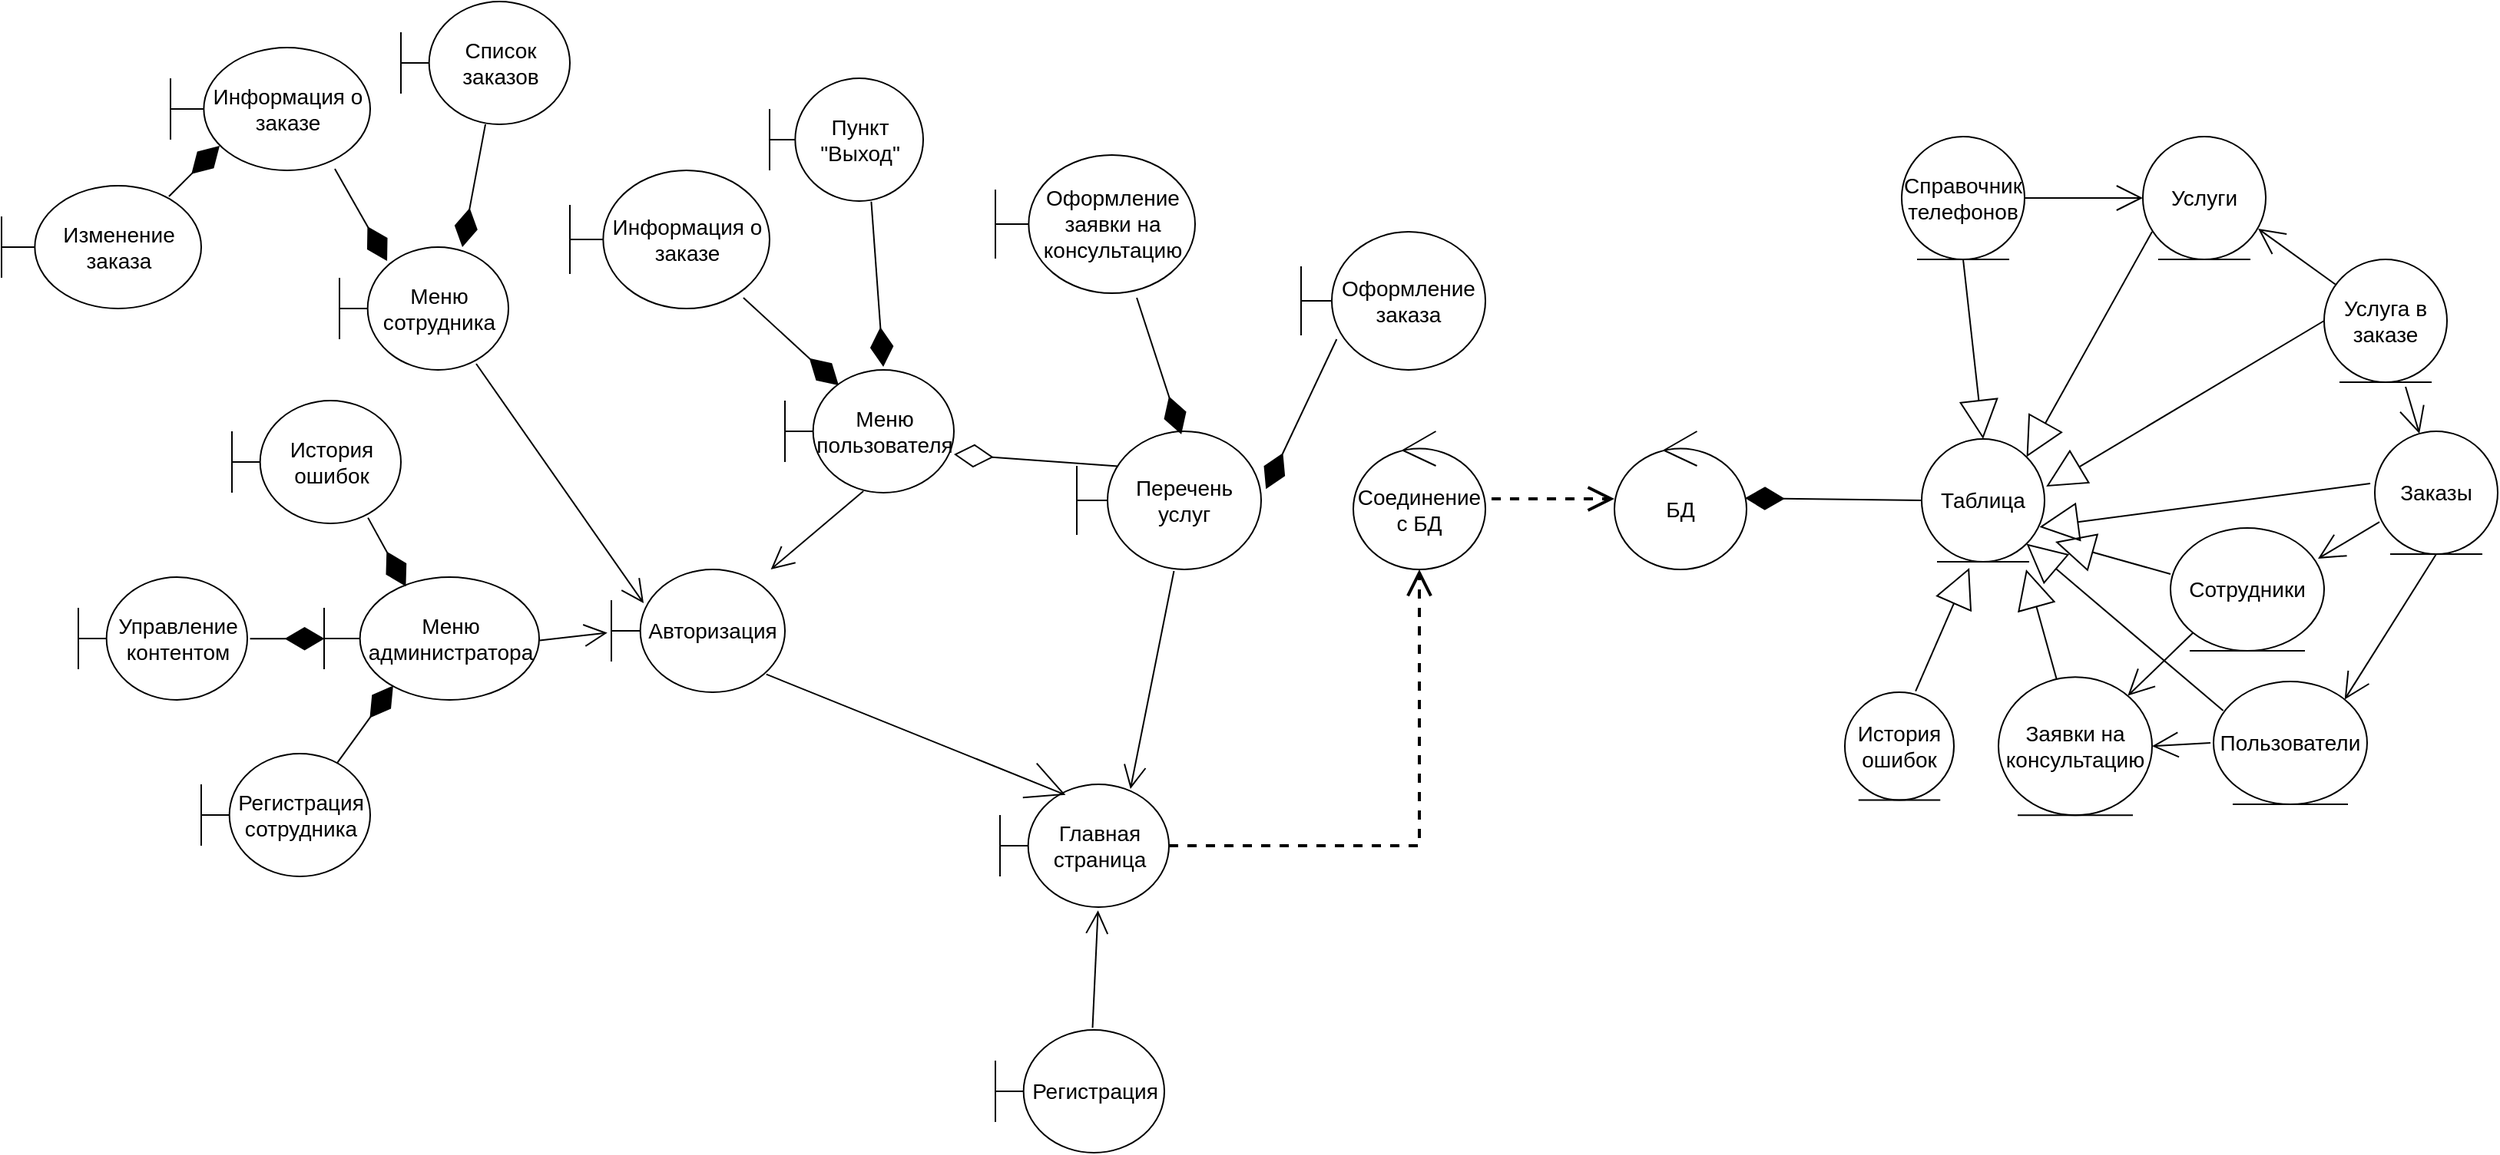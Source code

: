<mxfile version="13.7.3" type="device" pages="5"><diagram id="GuqT3g2AuhsMpUwHcC_b" name="Диаграмма классов анализа"><mxGraphModel dx="1486" dy="966" grid="0" gridSize="10" guides="1" tooltips="1" connect="1" arrows="1" fold="1" page="0" pageScale="1" pageWidth="827" pageHeight="1169" math="0" shadow="0"><root><mxCell id="0"/><mxCell id="1" parent="0"/><mxCell id="ktwgExww3bDoa74GAL3X-3" value="Соединение с БД" style="ellipse;shape=umlControl;whiteSpace=wrap;html=1;fontSize=14;" parent="1" vertex="1"><mxGeometry x="840" y="560" width="86" height="90" as="geometry"/></mxCell><mxCell id="ktwgExww3bDoa74GAL3X-6" style="edgeStyle=orthogonalEdgeStyle;rounded=0;orthogonalLoop=1;jettySize=auto;html=1;endArrow=open;endFill=0;dashed=1;fontSize=14;endSize=13;strokeWidth=2;" parent="1" source="ktwgExww3bDoa74GAL3X-4" edge="1"><mxGeometry relative="1" as="geometry"><mxPoint x="883" y="650" as="targetPoint"/><Array as="points"><mxPoint x="883" y="830"/></Array></mxGeometry></mxCell><mxCell id="ktwgExww3bDoa74GAL3X-4" value="Главная страница" style="shape=umlBoundary;whiteSpace=wrap;html=1;fontSize=14;" parent="1" vertex="1"><mxGeometry x="610" y="790" width="110" height="80" as="geometry"/></mxCell><mxCell id="ktwgExww3bDoa74GAL3X-7" value="Регистрация сотрудника" style="shape=umlBoundary;whiteSpace=wrap;html=1;fontSize=14;" parent="1" vertex="1"><mxGeometry x="90" y="770" width="110" height="80" as="geometry"/></mxCell><mxCell id="ktwgExww3bDoa74GAL3X-9" value="Регистрация" style="shape=umlBoundary;whiteSpace=wrap;html=1;fontSize=14;" parent="1" vertex="1"><mxGeometry x="607" y="950" width="110" height="80" as="geometry"/></mxCell><mxCell id="ktwgExww3bDoa74GAL3X-10" value="Перечень услуг" style="shape=umlBoundary;whiteSpace=wrap;html=1;fontSize=14;" parent="1" vertex="1"><mxGeometry x="660" y="560" width="120" height="90" as="geometry"/></mxCell><mxCell id="ktwgExww3bDoa74GAL3X-14" value="Авторизация" style="shape=umlBoundary;whiteSpace=wrap;html=1;fontSize=14;" parent="1" vertex="1"><mxGeometry x="357" y="650" width="113" height="80" as="geometry"/></mxCell><mxCell id="ktwgExww3bDoa74GAL3X-16" value="" style="endArrow=open;html=1;entryX=0.58;entryY=1.027;entryDx=0;entryDy=0;entryPerimeter=0;endFill=0;fontSize=14;endSize=13;exitX=0.575;exitY=-0.017;exitDx=0;exitDy=0;exitPerimeter=0;" parent="1" source="ktwgExww3bDoa74GAL3X-9" target="ktwgExww3bDoa74GAL3X-4" edge="1"><mxGeometry width="50" height="50" relative="1" as="geometry"><mxPoint x="674" y="940" as="sourcePoint"/><mxPoint x="520" y="550" as="targetPoint"/></mxGeometry></mxCell><mxCell id="ktwgExww3bDoa74GAL3X-18" value="" style="endArrow=open;html=1;exitX=0.527;exitY=1.011;exitDx=0;exitDy=0;exitPerimeter=0;endFill=0;fontSize=14;endSize=13;entryX=0.772;entryY=0.037;entryDx=0;entryDy=0;entryPerimeter=0;" parent="1" source="ktwgExww3bDoa74GAL3X-10" target="ktwgExww3bDoa74GAL3X-4" edge="1"><mxGeometry width="50" height="50" relative="1" as="geometry"><mxPoint x="498" y="507.04" as="sourcePoint"/><mxPoint x="660" y="540" as="targetPoint"/></mxGeometry></mxCell><mxCell id="ktwgExww3bDoa74GAL3X-19" value="Оформление заявки на консультацию" style="shape=umlBoundary;whiteSpace=wrap;html=1;fontSize=14;" parent="1" vertex="1"><mxGeometry x="607" y="380" width="130" height="90" as="geometry"/></mxCell><mxCell id="ktwgExww3bDoa74GAL3X-20" value="Оформление заказа" style="shape=umlBoundary;whiteSpace=wrap;html=1;fontSize=14;" parent="1" vertex="1"><mxGeometry x="806" y="430" width="120" height="90" as="geometry"/></mxCell><mxCell id="ktwgExww3bDoa74GAL3X-21" value="" style="endArrow=diamondThin;html=1;exitX=0.708;exitY=1.033;exitDx=0;exitDy=0;exitPerimeter=0;entryX=0.567;entryY=0.022;entryDx=0;entryDy=0;entryPerimeter=0;endFill=1;endSize=23;fontSize=14;" parent="1" source="ktwgExww3bDoa74GAL3X-19" target="ktwgExww3bDoa74GAL3X-10" edge="1"><mxGeometry width="50" height="50" relative="1" as="geometry"><mxPoint x="649.96" y="472.97" as="sourcePoint"/><mxPoint x="640" y="581.04" as="targetPoint"/></mxGeometry></mxCell><mxCell id="ktwgExww3bDoa74GAL3X-22" value="" style="endArrow=diamondThin;html=1;entryX=1.026;entryY=0.418;entryDx=0;entryDy=0;entryPerimeter=0;endFill=1;endSize=23;fontSize=14;exitX=0.193;exitY=0.778;exitDx=0;exitDy=0;exitPerimeter=0;" parent="1" source="ktwgExww3bDoa74GAL3X-20" target="ktwgExww3bDoa74GAL3X-10" edge="1"><mxGeometry width="50" height="50" relative="1" as="geometry"><mxPoint x="880" y="434" as="sourcePoint"/><mxPoint x="640" y="581.04" as="targetPoint"/></mxGeometry></mxCell><mxCell id="ktwgExww3bDoa74GAL3X-31" value="Меню пользователя" style="shape=umlBoundary;whiteSpace=wrap;html=1;fontSize=14;" parent="1" vertex="1"><mxGeometry x="470" y="520" width="110" height="80" as="geometry"/></mxCell><mxCell id="ktwgExww3bDoa74GAL3X-37" value="История ошибок" style="shape=umlBoundary;whiteSpace=wrap;html=1;fontSize=14;" parent="1" vertex="1"><mxGeometry x="110" y="540" width="110" height="80" as="geometry"/></mxCell><mxCell id="ktwgExww3bDoa74GAL3X-38" value="Пункт &quot;Выход&quot;" style="shape=umlBoundary;whiteSpace=wrap;html=1;fontSize=14;" parent="1" vertex="1"><mxGeometry x="460" y="330" width="100" height="80" as="geometry"/></mxCell><mxCell id="ktwgExww3bDoa74GAL3X-40" value="Меню администратора" style="shape=umlBoundary;whiteSpace=wrap;html=1;fontSize=14;" parent="1" vertex="1"><mxGeometry x="170" y="655" width="140" height="80" as="geometry"/></mxCell><mxCell id="ktwgExww3bDoa74GAL3X-41" value="Управление контентом" style="shape=umlBoundary;whiteSpace=wrap;html=1;fontSize=14;" parent="1" vertex="1"><mxGeometry x="10" y="655" width="110" height="80" as="geometry"/></mxCell><mxCell id="ktwgExww3bDoa74GAL3X-51" value="Меню сотрудника" style="shape=umlBoundary;whiteSpace=wrap;html=1;fontSize=14;" parent="1" vertex="1"><mxGeometry x="180" y="440" width="110" height="80" as="geometry"/></mxCell><mxCell id="ktwgExww3bDoa74GAL3X-54" value="Список заказов" style="shape=umlBoundary;whiteSpace=wrap;html=1;fontSize=14;" parent="1" vertex="1"><mxGeometry x="220" y="280" width="110" height="80" as="geometry"/></mxCell><mxCell id="ktwgExww3bDoa74GAL3X-55" value="" style="endArrow=diamondThin;html=1;endFill=1;endSize=23;fontSize=14;" parent="1" edge="1"><mxGeometry width="50" height="50" relative="1" as="geometry"><mxPoint x="275" y="360" as="sourcePoint"/><mxPoint x="260" y="440" as="targetPoint"/></mxGeometry></mxCell><mxCell id="ktwgExww3bDoa74GAL3X-56" value="" style="endArrow=diamondThin;html=1;endFill=1;endSize=23;fontSize=14;exitX=0.823;exitY=0.988;exitDx=0;exitDy=0;exitPerimeter=0;entryX=0.282;entryY=0.113;entryDx=0;entryDy=0;entryPerimeter=0;" parent="1" source="ktwgExww3bDoa74GAL3X-53" target="ktwgExww3bDoa74GAL3X-51" edge="1"><mxGeometry width="50" height="50" relative="1" as="geometry"><mxPoint x="80" y="586" as="sourcePoint"/><mxPoint x="169.08" y="547.04" as="targetPoint"/></mxGeometry></mxCell><mxCell id="ktwgExww3bDoa74GAL3X-57" value="БД" style="ellipse;shape=umlControl;whiteSpace=wrap;html=1;fontSize=14;" parent="1" vertex="1"><mxGeometry x="1010" y="560" width="86" height="90" as="geometry"/></mxCell><mxCell id="ktwgExww3bDoa74GAL3X-59" style="edgeStyle=orthogonalEdgeStyle;rounded=0;orthogonalLoop=1;jettySize=auto;html=1;endArrow=open;endFill=0;dashed=1;fontSize=14;endSize=13;strokeWidth=2;" parent="1" edge="1"><mxGeometry relative="1" as="geometry"><mxPoint x="930" y="604" as="sourcePoint"/><mxPoint x="1010" y="604" as="targetPoint"/><Array as="points"><mxPoint x="990" y="604"/><mxPoint x="990" y="604"/></Array></mxGeometry></mxCell><mxCell id="ktwgExww3bDoa74GAL3X-60" value="Таблица" style="ellipse;shape=umlEntity;whiteSpace=wrap;html=1;fontSize=14;" parent="1" vertex="1"><mxGeometry x="1210" y="565" width="80" height="80" as="geometry"/></mxCell><mxCell id="ktwgExww3bDoa74GAL3X-61" value="" style="endArrow=diamondThin;html=1;exitX=0;exitY=0.5;exitDx=0;exitDy=0;endFill=1;endSize=23;fontSize=14;entryX=0.988;entryY=0.484;entryDx=0;entryDy=0;entryPerimeter=0;" parent="1" source="ktwgExww3bDoa74GAL3X-60" target="ktwgExww3bDoa74GAL3X-57" edge="1"><mxGeometry width="50" height="50" relative="1" as="geometry"><mxPoint x="1180" y="599.09" as="sourcePoint"/><mxPoint x="1120" y="620.908" as="targetPoint"/></mxGeometry></mxCell><mxCell id="ktwgExww3bDoa74GAL3X-62" value="История ошибок" style="ellipse;shape=umlEntity;whiteSpace=wrap;html=1;fontSize=14;" parent="1" vertex="1"><mxGeometry x="1160" y="730" width="71" height="70.3" as="geometry"/></mxCell><mxCell id="ktwgExww3bDoa74GAL3X-63" value="Услуги" style="ellipse;shape=umlEntity;whiteSpace=wrap;html=1;fontSize=14;" parent="1" vertex="1"><mxGeometry x="1354" y="368" width="80" height="80" as="geometry"/></mxCell><mxCell id="ktwgExww3bDoa74GAL3X-64" value="Заявки на консультацию" style="ellipse;shape=umlEntity;whiteSpace=wrap;html=1;fontSize=14;" parent="1" vertex="1"><mxGeometry x="1260" y="720.15" width="100" height="90" as="geometry"/></mxCell><mxCell id="ktwgExww3bDoa74GAL3X-66" value="Пользователи" style="ellipse;shape=umlEntity;whiteSpace=wrap;html=1;fontSize=14;" parent="1" vertex="1"><mxGeometry x="1400" y="723" width="100" height="80" as="geometry"/></mxCell><mxCell id="ktwgExww3bDoa74GAL3X-67" value="Заказы" style="ellipse;shape=umlEntity;whiteSpace=wrap;html=1;fontSize=14;" parent="1" vertex="1"><mxGeometry x="1505" y="560" width="80" height="80" as="geometry"/></mxCell><mxCell id="ktwgExww3bDoa74GAL3X-69" value="" style="endArrow=block;html=1;exitX=0.649;exitY=-0.01;exitDx=0;exitDy=0;endFill=0;endSize=23;fontSize=14;entryX=0.388;entryY=1.05;entryDx=0;entryDy=0;exitPerimeter=0;entryPerimeter=0;" parent="1" source="ktwgExww3bDoa74GAL3X-62" target="ktwgExww3bDoa74GAL3X-60" edge="1"><mxGeometry width="50" height="50" relative="1" as="geometry"><mxPoint x="1220.0" y="615" as="sourcePoint"/><mxPoint x="1104.968" y="613.56" as="targetPoint"/></mxGeometry></mxCell><mxCell id="ktwgExww3bDoa74GAL3X-78" value="" style="endArrow=block;html=1;endFill=0;endSize=23;fontSize=14;entryX=0.959;entryY=0.717;entryDx=0;entryDy=0;entryPerimeter=0;exitX=-0.037;exitY=0.425;exitDx=0;exitDy=0;exitPerimeter=0;" parent="1" source="ktwgExww3bDoa74GAL3X-67" target="ktwgExww3bDoa74GAL3X-60" edge="1"><mxGeometry width="50" height="50" relative="1" as="geometry"><mxPoint x="1399" y="610" as="sourcePoint"/><mxPoint x="1260" y="655" as="targetPoint"/></mxGeometry></mxCell><mxCell id="ktwgExww3bDoa74GAL3X-79" value="" style="endArrow=block;html=1;exitX=0.075;exitY=0.775;exitDx=0;exitDy=0;endFill=0;endSize=23;fontSize=14;entryX=1;entryY=0;entryDx=0;entryDy=0;exitPerimeter=0;" parent="1" source="ktwgExww3bDoa74GAL3X-63" target="ktwgExww3bDoa74GAL3X-60" edge="1"><mxGeometry width="50" height="50" relative="1" as="geometry"><mxPoint x="1469.65" y="701.76" as="sourcePoint"/><mxPoint x="1296.72" y="632.36" as="targetPoint"/></mxGeometry></mxCell><mxCell id="ktwgExww3bDoa74GAL3X-80" value="" style="endArrow=block;html=1;endFill=0;endSize=23;fontSize=14;" parent="1" source="ktwgExww3bDoa74GAL3X-64" edge="1"><mxGeometry width="50" height="50" relative="1" as="geometry"><mxPoint x="1582.56" y="598.24" as="sourcePoint"/><mxPoint x="1278" y="650" as="targetPoint"/></mxGeometry></mxCell><mxCell id="ktwgExww3bDoa74GAL3X-82" value="" style="endArrow=block;html=1;endFill=0;endSize=23;fontSize=14;entryX=1;entryY=1;entryDx=0;entryDy=0;exitX=0.063;exitY=0.238;exitDx=0;exitDy=0;exitPerimeter=0;" parent="1" source="ktwgExww3bDoa74GAL3X-66" target="ktwgExww3bDoa74GAL3X-60" edge="1"><mxGeometry width="50" height="50" relative="1" as="geometry"><mxPoint x="1408.44" y="454.72" as="sourcePoint"/><mxPoint x="1272" y="575.88" as="targetPoint"/></mxGeometry></mxCell><mxCell id="QVqui8DE-LgXt6zj4W8D-2" value="" style="endArrow=open;html=1;exitX=0.893;exitY=0.854;exitDx=0;exitDy=0;exitPerimeter=0;entryX=0.388;entryY=0.086;entryDx=0;entryDy=0;entryPerimeter=0;endFill=0;endSize=23;fontSize=14;" parent="1" source="ktwgExww3bDoa74GAL3X-14" target="ktwgExww3bDoa74GAL3X-4" edge="1"><mxGeometry width="50" height="50" relative="1" as="geometry"><mxPoint x="662.04" y="462.97" as="sourcePoint"/><mxPoint x="712" y="576.03" as="targetPoint"/></mxGeometry></mxCell><mxCell id="QVqui8DE-LgXt6zj4W8D-4" value="" style="endArrow=open;html=1;exitX=0.464;exitY=0.988;exitDx=0;exitDy=0;exitPerimeter=0;endFill=0;fontSize=14;endSize=13;" parent="1" source="ktwgExww3bDoa74GAL3X-31" target="ktwgExww3bDoa74GAL3X-14" edge="1"><mxGeometry width="50" height="50" relative="1" as="geometry"><mxPoint x="733.24" y="660.99" as="sourcePoint"/><mxPoint x="430" y="689" as="targetPoint"/></mxGeometry></mxCell><mxCell id="QVqui8DE-LgXt6zj4W8D-5" value="" style="endArrow=diamondThin;html=1;exitX=0.223;exitY=0.253;exitDx=0;exitDy=0;exitPerimeter=0;entryX=1;entryY=0.688;entryDx=0;entryDy=0;entryPerimeter=0;endFill=0;endSize=23;fontSize=14;" parent="1" source="ktwgExww3bDoa74GAL3X-10" target="ktwgExww3bDoa74GAL3X-31" edge="1"><mxGeometry width="50" height="50" relative="1" as="geometry"><mxPoint x="662.04" y="462.97" as="sourcePoint"/><mxPoint x="712" y="576.03" as="targetPoint"/></mxGeometry></mxCell><mxCell id="QVqui8DE-LgXt6zj4W8D-7" value="" style="endArrow=diamondThin;html=1;exitX=0.662;exitY=1.005;exitDx=0;exitDy=0;exitPerimeter=0;entryX=0.582;entryY=-0.025;entryDx=0;entryDy=0;entryPerimeter=0;endFill=1;endSize=23;fontSize=14;" parent="1" source="ktwgExww3bDoa74GAL3X-38" target="ktwgExww3bDoa74GAL3X-31" edge="1"><mxGeometry width="50" height="50" relative="1" as="geometry"><mxPoint x="662.04" y="462.97" as="sourcePoint"/><mxPoint x="712" y="576.03" as="targetPoint"/></mxGeometry></mxCell><mxCell id="QVqui8DE-LgXt6zj4W8D-8" value="" style="endArrow=open;html=1;exitX=1.002;exitY=0.516;exitDx=0;exitDy=0;exitPerimeter=0;endFill=0;fontSize=14;endSize=13;entryX=-0.023;entryY=0.516;entryDx=0;entryDy=0;entryPerimeter=0;" parent="1" source="ktwgExww3bDoa74GAL3X-40" target="ktwgExww3bDoa74GAL3X-14" edge="1"><mxGeometry width="50" height="50" relative="1" as="geometry"><mxPoint x="488.54" y="572.76" as="sourcePoint"/><mxPoint x="514.079" y="655" as="targetPoint"/></mxGeometry></mxCell><mxCell id="QVqui8DE-LgXt6zj4W8D-9" value="" style="endArrow=diamondThin;html=1;exitX=0.805;exitY=0.954;exitDx=0;exitDy=0;exitPerimeter=0;endFill=1;endSize=23;fontSize=14;entryX=0.38;entryY=0.075;entryDx=0;entryDy=0;entryPerimeter=0;" parent="1" source="ktwgExww3bDoa74GAL3X-37" target="ktwgExww3bDoa74GAL3X-40" edge="1"><mxGeometry width="50" height="50" relative="1" as="geometry"><mxPoint x="406.2" y="440.4" as="sourcePoint"/><mxPoint x="414.46" y="505.08" as="targetPoint"/></mxGeometry></mxCell><mxCell id="QVqui8DE-LgXt6zj4W8D-10" value="" style="endArrow=diamondThin;html=1;exitX=1.016;exitY=0.501;exitDx=0;exitDy=0;exitPerimeter=0;endFill=1;endSize=23;fontSize=14;entryX=0.002;entryY=0.501;entryDx=0;entryDy=0;entryPerimeter=0;" parent="1" source="ktwgExww3bDoa74GAL3X-41" target="ktwgExww3bDoa74GAL3X-40" edge="1"><mxGeometry width="50" height="50" relative="1" as="geometry"><mxPoint x="208.55" y="626.32" as="sourcePoint"/><mxPoint x="233.2" y="671" as="targetPoint"/></mxGeometry></mxCell><mxCell id="QVqui8DE-LgXt6zj4W8D-11" value="" style="endArrow=diamondThin;html=1;endFill=1;endSize=23;fontSize=14;entryX=0.321;entryY=0.884;entryDx=0;entryDy=0;entryPerimeter=0;exitX=0.803;exitY=0.079;exitDx=0;exitDy=0;exitPerimeter=0;" parent="1" source="ktwgExww3bDoa74GAL3X-7" target="ktwgExww3bDoa74GAL3X-40" edge="1"><mxGeometry width="50" height="50" relative="1" as="geometry"><mxPoint x="208.55" y="626.32" as="sourcePoint"/><mxPoint x="233.2" y="671" as="targetPoint"/></mxGeometry></mxCell><mxCell id="QVqui8DE-LgXt6zj4W8D-12" value="" style="endArrow=open;html=1;endFill=0;fontSize=14;endSize=13;entryX=0.186;entryY=0.275;entryDx=0;entryDy=0;entryPerimeter=0;" parent="1" target="ktwgExww3bDoa74GAL3X-14" edge="1"><mxGeometry width="50" height="50" relative="1" as="geometry"><mxPoint x="269" y="516" as="sourcePoint"/><mxPoint x="467.401" y="696.28" as="targetPoint"/></mxGeometry></mxCell><mxCell id="ktwgExww3bDoa74GAL3X-53" value="Информация о заказе" style="shape=umlBoundary;whiteSpace=wrap;html=1;fontSize=14;" parent="1" vertex="1"><mxGeometry x="70" y="310" width="130" height="80" as="geometry"/></mxCell><mxCell id="QVqui8DE-LgXt6zj4W8D-14" value="Изменение заказа" style="shape=umlBoundary;whiteSpace=wrap;html=1;fontSize=14;" parent="1" vertex="1"><mxGeometry x="-40" y="400" width="130" height="80" as="geometry"/></mxCell><mxCell id="QVqui8DE-LgXt6zj4W8D-15" value="" style="endArrow=diamondThin;html=1;endFill=1;endSize=23;fontSize=14;exitX=0.838;exitY=0.088;exitDx=0;exitDy=0;exitPerimeter=0;entryX=0.246;entryY=0.8;entryDx=0;entryDy=0;entryPerimeter=0;" parent="1" source="QVqui8DE-LgXt6zj4W8D-14" target="ktwgExww3bDoa74GAL3X-53" edge="1"><mxGeometry width="50" height="50" relative="1" as="geometry"><mxPoint x="174.4" y="541.6" as="sourcePoint"/><mxPoint x="243.77" y="489.84" as="targetPoint"/></mxGeometry></mxCell><mxCell id="QVqui8DE-LgXt6zj4W8D-16" value="Услуга в заказе" style="ellipse;shape=umlEntity;whiteSpace=wrap;html=1;fontSize=14;" parent="1" vertex="1"><mxGeometry x="1472" y="448" width="80" height="80" as="geometry"/></mxCell><mxCell id="QVqui8DE-LgXt6zj4W8D-18" value="" style="endArrow=open;html=1;exitX=0.663;exitY=1.038;exitDx=0;exitDy=0;endFill=0;endSize=15;startSize=15;startArrow=none;startFill=0;exitPerimeter=0;" parent="1" source="QVqui8DE-LgXt6zj4W8D-16" target="ktwgExww3bDoa74GAL3X-67" edge="1"><mxGeometry width="50" height="50" relative="1" as="geometry"><mxPoint x="1310" y="660" as="sourcePoint"/><mxPoint x="1360" y="610" as="targetPoint"/></mxGeometry></mxCell><mxCell id="QVqui8DE-LgXt6zj4W8D-19" value="" style="endArrow=open;html=1;entryX=0.938;entryY=0.75;entryDx=0;entryDy=0;endFill=0;endSize=15;startSize=15;startArrow=none;startFill=0;entryPerimeter=0;" parent="1" source="QVqui8DE-LgXt6zj4W8D-16" target="ktwgExww3bDoa74GAL3X-63" edge="1"><mxGeometry width="50" height="50" relative="1" as="geometry"><mxPoint x="1543.04" y="606.04" as="sourcePoint"/><mxPoint x="1490" y="620" as="targetPoint"/></mxGeometry></mxCell><mxCell id="QVqui8DE-LgXt6zj4W8D-20" value="" style="endArrow=block;html=1;endFill=0;endSize=23;fontSize=14;entryX=1.013;entryY=0.388;entryDx=0;entryDy=0;exitX=0;exitY=0.5;exitDx=0;exitDy=0;entryPerimeter=0;" parent="1" source="QVqui8DE-LgXt6zj4W8D-16" target="ktwgExww3bDoa74GAL3X-60" edge="1"><mxGeometry width="50" height="50" relative="1" as="geometry"><mxPoint x="1437.04" y="644" as="sourcePoint"/><mxPoint x="1296.72" y="632.36" as="targetPoint"/></mxGeometry></mxCell><mxCell id="QVqui8DE-LgXt6zj4W8D-22" value="" style="endArrow=none;html=1;entryX=0.5;entryY=1;entryDx=0;entryDy=0;endFill=0;endSize=15;startSize=15;startArrow=open;startFill=0;exitX=1;exitY=0;exitDx=0;exitDy=0;" parent="1" source="ktwgExww3bDoa74GAL3X-66" target="ktwgExww3bDoa74GAL3X-67" edge="1"><mxGeometry width="50" height="50" relative="1" as="geometry"><mxPoint x="1457" y="708" as="sourcePoint"/><mxPoint x="1508.284" y="621.716" as="targetPoint"/></mxGeometry></mxCell><mxCell id="QVqui8DE-LgXt6zj4W8D-24" value="Информация о заказе" style="shape=umlBoundary;whiteSpace=wrap;html=1;fontSize=14;" parent="1" vertex="1"><mxGeometry x="330" y="390" width="130" height="90" as="geometry"/></mxCell><mxCell id="QVqui8DE-LgXt6zj4W8D-25" value="" style="endArrow=diamondThin;html=1;exitX=0.869;exitY=0.922;exitDx=0;exitDy=0;exitPerimeter=0;entryX=0.318;entryY=0.125;entryDx=0;entryDy=0;entryPerimeter=0;endFill=1;endSize=23;fontSize=14;" parent="1" source="QVqui8DE-LgXt6zj4W8D-24" target="ktwgExww3bDoa74GAL3X-31" edge="1"><mxGeometry width="50" height="50" relative="1" as="geometry"><mxPoint x="536.2" y="420.4" as="sourcePoint"/><mxPoint x="544.02" y="528" as="targetPoint"/></mxGeometry></mxCell><mxCell id="QVqui8DE-LgXt6zj4W8D-27" value="Сотрудники" style="ellipse;shape=umlEntity;whiteSpace=wrap;html=1;fontSize=14;" parent="1" vertex="1"><mxGeometry x="1372" y="623" width="100" height="80" as="geometry"/></mxCell><mxCell id="QVqui8DE-LgXt6zj4W8D-28" value="" style="endArrow=none;html=1;entryX=0.038;entryY=0.738;entryDx=0;entryDy=0;endFill=0;endSize=15;startSize=15;startArrow=open;startFill=0;exitX=0.96;exitY=0.25;exitDx=0;exitDy=0;exitPerimeter=0;entryPerimeter=0;" parent="1" source="QVqui8DE-LgXt6zj4W8D-27" target="ktwgExww3bDoa74GAL3X-67" edge="1"><mxGeometry width="50" height="50" relative="1" as="geometry"><mxPoint x="1495.355" y="744.716" as="sourcePoint"/><mxPoint x="1555" y="650" as="targetPoint"/></mxGeometry></mxCell><mxCell id="QVqui8DE-LgXt6zj4W8D-29" value="" style="endArrow=block;html=1;endFill=0;endSize=23;fontSize=14;exitX=0;exitY=0.375;exitDx=0;exitDy=0;exitPerimeter=0;" parent="1" source="QVqui8DE-LgXt6zj4W8D-27" edge="1"><mxGeometry width="50" height="50" relative="1" as="geometry"><mxPoint x="1512.04" y="604" as="sourcePoint"/><mxPoint x="1297" y="632" as="targetPoint"/></mxGeometry></mxCell><mxCell id="ai8fI_vPZ3lWDwX40d6c-1" value="Справочник телефонов" style="ellipse;shape=umlEntity;whiteSpace=wrap;html=1;fontSize=14;" parent="1" vertex="1"><mxGeometry x="1197" y="368" width="80" height="80" as="geometry"/></mxCell><mxCell id="ai8fI_vPZ3lWDwX40d6c-2" value="" style="endArrow=block;html=1;exitX=0.5;exitY=1;exitDx=0;exitDy=0;endFill=0;endSize=23;fontSize=14;entryX=0.5;entryY=0;entryDx=0;entryDy=0;" parent="1" source="ai8fI_vPZ3lWDwX40d6c-1" target="ktwgExww3bDoa74GAL3X-60" edge="1"><mxGeometry width="50" height="50" relative="1" as="geometry"><mxPoint x="1370" y="440" as="sourcePoint"/><mxPoint x="1288.284" y="586.716" as="targetPoint"/></mxGeometry></mxCell><mxCell id="ai8fI_vPZ3lWDwX40d6c-3" value="" style="endArrow=none;html=1;entryX=1;entryY=0.5;entryDx=0;entryDy=0;endFill=0;endSize=15;startSize=15;startArrow=open;startFill=0;exitX=0;exitY=0.5;exitDx=0;exitDy=0;" parent="1" source="ktwgExww3bDoa74GAL3X-63" target="ai8fI_vPZ3lWDwX40d6c-1" edge="1"><mxGeometry width="50" height="50" relative="1" as="geometry"><mxPoint x="1489.719" y="474.38" as="sourcePoint"/><mxPoint x="1439.04" y="438" as="targetPoint"/></mxGeometry></mxCell><mxCell id="y0RvzVnt_ZAfnACWcv95-1" value="" style="endArrow=none;html=1;entryX=0;entryY=1;entryDx=0;entryDy=0;endFill=0;endSize=15;startSize=15;startArrow=open;startFill=0;" parent="1" source="ktwgExww3bDoa74GAL3X-64" target="QVqui8DE-LgXt6zj4W8D-27" edge="1"><mxGeometry width="50" height="50" relative="1" as="geometry"><mxPoint x="1495.355" y="744.716" as="sourcePoint"/><mxPoint x="1555" y="650" as="targetPoint"/></mxGeometry></mxCell><mxCell id="y0RvzVnt_ZAfnACWcv95-2" value="" style="endArrow=none;html=1;endFill=0;endSize=15;startSize=15;startArrow=open;startFill=0;exitX=1;exitY=0.5;exitDx=0;exitDy=0;" parent="1" source="ktwgExww3bDoa74GAL3X-64" edge="1"><mxGeometry width="50" height="50" relative="1" as="geometry"><mxPoint x="1478" y="653" as="sourcePoint"/><mxPoint x="1398" y="763" as="targetPoint"/></mxGeometry></mxCell></root></mxGraphModel></diagram><diagram id="8WoGMzvnY4JCTgQdqSj-" name="Логическая диаграмма классов приложения"><mxGraphModel dx="1086" dy="1366" grid="0" gridSize="10" guides="1" tooltips="1" connect="1" arrows="1" fold="1" page="0" pageScale="1" pageWidth="827" pageHeight="1169" math="0" shadow="0"><root><mxCell id="t1N1bC2JNY1vXg-X8P9T-0"/><mxCell id="t1N1bC2JNY1vXg-X8P9T-1" parent="t1N1bC2JNY1vXg-X8P9T-0"/><mxCell id="mdKnvx-2fYyV4CTPszRD-17" value="Пользователи" style="swimlane;fontStyle=2;align=center;verticalAlign=top;childLayout=stackLayout;horizontal=1;startSize=26;horizontalStack=0;resizeParent=1;resizeLast=0;collapsible=1;marginBottom=0;rounded=0;shadow=0;strokeWidth=1;" parent="t1N1bC2JNY1vXg-X8P9T-1" vertex="1"><mxGeometry x="170" y="110" width="240" height="194" as="geometry"><mxRectangle x="230" y="140" width="160" height="26" as="alternateBounds"/></mxGeometry></mxCell><mxCell id="mdKnvx-2fYyV4CTPszRD-18" value="" style="shape=table;html=1;whiteSpace=wrap;startSize=0;container=1;collapsible=0;childLayout=tableLayout;fillColor=none;align=left;strokeColor=none;" parent="mdKnvx-2fYyV4CTPszRD-17" vertex="1"><mxGeometry y="26" width="240" height="40" as="geometry"/></mxCell><mxCell id="BRU96L4bejuCopGQiL7M-21" value="" style="shape=partialRectangle;html=1;whiteSpace=wrap;collapsible=0;dropTarget=0;pointerEvents=0;fillColor=none;top=0;left=0;bottom=0;right=0;points=[[0,0.5],[1,0.5]];portConstraint=eastwest;" parent="mdKnvx-2fYyV4CTPszRD-18" vertex="1"><mxGeometry width="240" height="20" as="geometry"/></mxCell><mxCell id="BRU96L4bejuCopGQiL7M-22" value="" style="shape=partialRectangle;html=1;whiteSpace=wrap;connectable=0;overflow=hidden;fillColor=none;top=0;left=0;bottom=0;right=0;" parent="BRU96L4bejuCopGQiL7M-21" vertex="1"><mxGeometry width="85" height="20" as="geometry"/></mxCell><mxCell id="BRU96L4bejuCopGQiL7M-23" value="-ID пользователя: int" style="shape=partialRectangle;html=1;whiteSpace=wrap;connectable=0;overflow=hidden;fillColor=none;top=0;left=0;bottom=0;right=0;align=left;" parent="BRU96L4bejuCopGQiL7M-21" vertex="1"><mxGeometry x="85" width="155" height="20" as="geometry"/></mxCell><mxCell id="mdKnvx-2fYyV4CTPszRD-25" value="" style="shape=partialRectangle;html=1;whiteSpace=wrap;collapsible=0;dropTarget=0;pointerEvents=0;fillColor=none;top=0;left=0;bottom=0;right=0;points=[[0,0.5],[1,0.5]];portConstraint=eastwest;" parent="mdKnvx-2fYyV4CTPszRD-18" vertex="1"><mxGeometry y="20" width="240" height="20" as="geometry"/></mxCell><mxCell id="mdKnvx-2fYyV4CTPszRD-26" value="" style="shape=partialRectangle;html=1;whiteSpace=wrap;connectable=0;overflow=hidden;fillColor=none;top=0;left=0;bottom=0;right=0;" parent="mdKnvx-2fYyV4CTPszRD-25" vertex="1"><mxGeometry width="85" height="20" as="geometry"/></mxCell><mxCell id="mdKnvx-2fYyV4CTPszRD-27" value="-Фамилия: string" style="shape=partialRectangle;html=1;whiteSpace=wrap;connectable=0;overflow=hidden;fillColor=none;top=0;left=0;bottom=0;right=0;align=left;" parent="mdKnvx-2fYyV4CTPszRD-25" vertex="1"><mxGeometry x="85" width="155" height="20" as="geometry"/></mxCell><mxCell id="mdKnvx-2fYyV4CTPszRD-28" value="" style="shape=table;html=1;whiteSpace=wrap;startSize=0;container=1;collapsible=0;childLayout=tableLayout;fillColor=none;align=left;strokeColor=none;" parent="mdKnvx-2fYyV4CTPszRD-17" vertex="1"><mxGeometry y="66" width="240" height="44" as="geometry"/></mxCell><mxCell id="mdKnvx-2fYyV4CTPszRD-29" value="" style="shape=partialRectangle;html=1;whiteSpace=wrap;collapsible=0;dropTarget=0;pointerEvents=0;fillColor=none;top=0;left=0;bottom=0;right=0;points=[[0,0.5],[1,0.5]];portConstraint=eastwest;" parent="mdKnvx-2fYyV4CTPszRD-28" vertex="1"><mxGeometry width="240" height="24" as="geometry"/></mxCell><mxCell id="mdKnvx-2fYyV4CTPszRD-30" value="" style="shape=partialRectangle;html=1;whiteSpace=wrap;connectable=0;overflow=hidden;fillColor=none;top=0;left=0;bottom=0;right=0;align=left;" parent="mdKnvx-2fYyV4CTPszRD-29" vertex="1"><mxGeometry width="86" height="24" as="geometry"/></mxCell><mxCell id="mdKnvx-2fYyV4CTPszRD-31" value="-Имя string" style="shape=partialRectangle;html=1;whiteSpace=wrap;connectable=0;overflow=hidden;fillColor=none;top=0;left=0;bottom=0;right=0;align=left;" parent="mdKnvx-2fYyV4CTPszRD-29" vertex="1"><mxGeometry x="86" width="154" height="24" as="geometry"/></mxCell><mxCell id="mdKnvx-2fYyV4CTPszRD-32" value="" style="shape=partialRectangle;html=1;whiteSpace=wrap;collapsible=0;dropTarget=0;pointerEvents=0;fillColor=none;top=0;left=0;bottom=0;right=0;points=[[0,0.5],[1,0.5]];portConstraint=eastwest;" parent="mdKnvx-2fYyV4CTPszRD-28" vertex="1"><mxGeometry y="24" width="240" height="20" as="geometry"/></mxCell><mxCell id="mdKnvx-2fYyV4CTPszRD-33" value="" style="shape=partialRectangle;html=1;whiteSpace=wrap;connectable=0;overflow=hidden;fillColor=none;top=0;left=0;bottom=0;right=0;" parent="mdKnvx-2fYyV4CTPszRD-32" vertex="1"><mxGeometry width="86" height="20" as="geometry"/></mxCell><mxCell id="mdKnvx-2fYyV4CTPszRD-34" value="-Отчество string" style="shape=partialRectangle;html=1;whiteSpace=wrap;connectable=0;overflow=hidden;fillColor=none;top=0;left=0;bottom=0;right=0;align=left;" parent="mdKnvx-2fYyV4CTPszRD-32" vertex="1"><mxGeometry x="86" width="154" height="20" as="geometry"/></mxCell><mxCell id="mdKnvx-2fYyV4CTPszRD-38" value="" style="shape=table;html=1;whiteSpace=wrap;startSize=0;container=1;collapsible=0;childLayout=tableLayout;fillColor=none;align=left;strokeColor=none;" parent="mdKnvx-2fYyV4CTPszRD-17" vertex="1"><mxGeometry y="110" width="240" height="64" as="geometry"/></mxCell><mxCell id="mdKnvx-2fYyV4CTPszRD-39" value="" style="shape=partialRectangle;html=1;whiteSpace=wrap;collapsible=0;dropTarget=0;pointerEvents=0;fillColor=none;top=0;left=0;bottom=0;right=0;points=[[0,0.5],[1,0.5]];portConstraint=eastwest;" parent="mdKnvx-2fYyV4CTPszRD-38" vertex="1"><mxGeometry width="240" height="24" as="geometry"/></mxCell><mxCell id="mdKnvx-2fYyV4CTPszRD-40" value="" style="shape=partialRectangle;html=1;whiteSpace=wrap;connectable=0;overflow=hidden;fillColor=none;top=0;left=0;bottom=0;right=0;align=left;" parent="mdKnvx-2fYyV4CTPszRD-39" vertex="1"><mxGeometry width="84" height="24" as="geometry"/></mxCell><mxCell id="mdKnvx-2fYyV4CTPszRD-41" value="-Логин: string" style="shape=partialRectangle;html=1;whiteSpace=wrap;connectable=0;overflow=hidden;fillColor=none;top=0;left=0;bottom=0;right=0;align=left;" parent="mdKnvx-2fYyV4CTPszRD-39" vertex="1"><mxGeometry x="84" width="156" height="24" as="geometry"/></mxCell><mxCell id="mdKnvx-2fYyV4CTPszRD-42" value="" style="shape=partialRectangle;html=1;whiteSpace=wrap;collapsible=0;dropTarget=0;pointerEvents=0;fillColor=none;top=0;left=0;bottom=0;right=0;points=[[0,0.5],[1,0.5]];portConstraint=eastwest;" parent="mdKnvx-2fYyV4CTPszRD-38" vertex="1"><mxGeometry y="24" width="240" height="20" as="geometry"/></mxCell><mxCell id="mdKnvx-2fYyV4CTPszRD-43" value="" style="shape=partialRectangle;html=1;whiteSpace=wrap;connectable=0;overflow=hidden;fillColor=none;top=0;left=0;bottom=0;right=0;" parent="mdKnvx-2fYyV4CTPszRD-42" vertex="1"><mxGeometry width="84" height="20" as="geometry"/></mxCell><mxCell id="mdKnvx-2fYyV4CTPszRD-44" value="-Пароль: string" style="shape=partialRectangle;html=1;whiteSpace=wrap;connectable=0;overflow=hidden;fillColor=none;top=0;left=0;bottom=0;right=0;align=left;" parent="mdKnvx-2fYyV4CTPszRD-42" vertex="1"><mxGeometry x="84" width="156" height="20" as="geometry"/></mxCell><mxCell id="mdKnvx-2fYyV4CTPszRD-45" value="" style="shape=partialRectangle;html=1;whiteSpace=wrap;collapsible=0;dropTarget=0;pointerEvents=0;fillColor=none;top=0;left=0;bottom=0;right=0;points=[[0,0.5],[1,0.5]];portConstraint=eastwest;" parent="mdKnvx-2fYyV4CTPszRD-38" vertex="1"><mxGeometry y="44" width="240" height="20" as="geometry"/></mxCell><mxCell id="mdKnvx-2fYyV4CTPszRD-46" value="" style="shape=partialRectangle;html=1;whiteSpace=wrap;connectable=0;overflow=hidden;fillColor=none;top=0;left=0;bottom=0;right=0;" parent="mdKnvx-2fYyV4CTPszRD-45" vertex="1"><mxGeometry width="84" height="20" as="geometry"/></mxCell><mxCell id="mdKnvx-2fYyV4CTPszRD-47" value="-Телефон: string" style="shape=partialRectangle;html=1;whiteSpace=wrap;connectable=0;overflow=hidden;fillColor=none;top=0;left=0;bottom=0;right=0;align=left;" parent="mdKnvx-2fYyV4CTPszRD-45" vertex="1"><mxGeometry x="84" width="156" height="20" as="geometry"/></mxCell><mxCell id="mdKnvx-2fYyV4CTPszRD-48" value="" style="shape=table;html=1;whiteSpace=wrap;startSize=0;container=1;collapsible=0;childLayout=tableLayout;fillColor=none;align=left;strokeColor=none;" parent="mdKnvx-2fYyV4CTPszRD-17" vertex="1"><mxGeometry y="174" width="240" height="20" as="geometry"/></mxCell><mxCell id="mdKnvx-2fYyV4CTPszRD-49" value="" style="shape=partialRectangle;html=1;whiteSpace=wrap;collapsible=0;dropTarget=0;pointerEvents=0;fillColor=none;top=0;left=0;bottom=0;right=0;points=[[0,0.5],[1,0.5]];portConstraint=eastwest;" parent="mdKnvx-2fYyV4CTPszRD-48" vertex="1"><mxGeometry width="240" height="20" as="geometry"/></mxCell><mxCell id="mdKnvx-2fYyV4CTPszRD-50" value="" style="shape=partialRectangle;html=1;whiteSpace=wrap;connectable=0;overflow=hidden;fillColor=none;top=0;left=0;bottom=0;right=0;align=left;" parent="mdKnvx-2fYyV4CTPszRD-49" vertex="1"><mxGeometry width="85" height="20" as="geometry"/></mxCell><mxCell id="mdKnvx-2fYyV4CTPszRD-51" value="-Email: string" style="shape=partialRectangle;html=1;whiteSpace=wrap;connectable=0;overflow=hidden;fillColor=none;top=0;left=0;bottom=0;right=0;align=left;" parent="mdKnvx-2fYyV4CTPszRD-49" vertex="1"><mxGeometry x="85" width="155" height="20" as="geometry"/></mxCell><mxCell id="mdKnvx-2fYyV4CTPszRD-147" value="Сотрудники" style="swimlane;fontStyle=2;align=center;verticalAlign=top;childLayout=stackLayout;horizontal=1;startSize=26;horizontalStack=0;resizeParent=1;resizeLast=0;collapsible=1;marginBottom=0;rounded=0;shadow=0;strokeWidth=1;" parent="t1N1bC2JNY1vXg-X8P9T-1" vertex="1"><mxGeometry x="170" y="310" width="240" height="214" as="geometry"><mxRectangle x="230" y="140" width="160" height="26" as="alternateBounds"/></mxGeometry></mxCell><mxCell id="BRU96L4bejuCopGQiL7M-24" value="" style="shape=partialRectangle;html=1;whiteSpace=wrap;collapsible=0;dropTarget=0;pointerEvents=0;fillColor=none;top=0;left=0;bottom=0;right=0;points=[[0,0.5],[1,0.5]];portConstraint=eastwest;" parent="mdKnvx-2fYyV4CTPszRD-147" vertex="1"><mxGeometry y="26" width="240" height="20" as="geometry"/></mxCell><mxCell id="BRU96L4bejuCopGQiL7M-25" value="" style="shape=partialRectangle;html=1;whiteSpace=wrap;connectable=0;overflow=hidden;fillColor=none;top=0;left=0;bottom=0;right=0;" parent="BRU96L4bejuCopGQiL7M-24" vertex="1"><mxGeometry width="85" height="20" as="geometry"/></mxCell><mxCell id="BRU96L4bejuCopGQiL7M-26" value="-ID сотрудника: int" style="shape=partialRectangle;html=1;whiteSpace=wrap;connectable=0;overflow=hidden;fillColor=none;top=0;left=0;bottom=0;right=0;align=left;" parent="BRU96L4bejuCopGQiL7M-24" vertex="1"><mxGeometry x="85" width="155" height="20" as="geometry"/></mxCell><mxCell id="mdKnvx-2fYyV4CTPszRD-148" value="" style="shape=table;html=1;whiteSpace=wrap;startSize=0;container=1;collapsible=0;childLayout=tableLayout;fillColor=none;align=left;strokeColor=none;" parent="mdKnvx-2fYyV4CTPszRD-147" vertex="1"><mxGeometry y="46" width="240" height="20" as="geometry"/></mxCell><mxCell id="mdKnvx-2fYyV4CTPszRD-155" value="" style="shape=partialRectangle;html=1;whiteSpace=wrap;collapsible=0;dropTarget=0;pointerEvents=0;fillColor=none;top=0;left=0;bottom=0;right=0;points=[[0,0.5],[1,0.5]];portConstraint=eastwest;" parent="mdKnvx-2fYyV4CTPszRD-148" vertex="1"><mxGeometry width="240" height="20" as="geometry"/></mxCell><mxCell id="mdKnvx-2fYyV4CTPszRD-156" value="" style="shape=partialRectangle;html=1;whiteSpace=wrap;connectable=0;overflow=hidden;fillColor=none;top=0;left=0;bottom=0;right=0;" parent="mdKnvx-2fYyV4CTPszRD-155" vertex="1"><mxGeometry width="85" height="20" as="geometry"/></mxCell><mxCell id="mdKnvx-2fYyV4CTPszRD-157" value="-Фамилия: string" style="shape=partialRectangle;html=1;whiteSpace=wrap;connectable=0;overflow=hidden;fillColor=none;top=0;left=0;bottom=0;right=0;align=left;" parent="mdKnvx-2fYyV4CTPszRD-155" vertex="1"><mxGeometry x="85" width="155" height="20" as="geometry"/></mxCell><mxCell id="mdKnvx-2fYyV4CTPszRD-158" value="" style="shape=table;html=1;whiteSpace=wrap;startSize=0;container=1;collapsible=0;childLayout=tableLayout;fillColor=none;align=left;strokeColor=none;" parent="mdKnvx-2fYyV4CTPszRD-147" vertex="1"><mxGeometry y="66" width="240" height="64" as="geometry"/></mxCell><mxCell id="mdKnvx-2fYyV4CTPszRD-159" value="" style="shape=partialRectangle;html=1;whiteSpace=wrap;collapsible=0;dropTarget=0;pointerEvents=0;fillColor=none;top=0;left=0;bottom=0;right=0;points=[[0,0.5],[1,0.5]];portConstraint=eastwest;" parent="mdKnvx-2fYyV4CTPszRD-158" vertex="1"><mxGeometry width="240" height="24" as="geometry"/></mxCell><mxCell id="mdKnvx-2fYyV4CTPszRD-160" value="" style="shape=partialRectangle;html=1;whiteSpace=wrap;connectable=0;overflow=hidden;fillColor=none;top=0;left=0;bottom=0;right=0;align=left;" parent="mdKnvx-2fYyV4CTPszRD-159" vertex="1"><mxGeometry width="86" height="24" as="geometry"/></mxCell><mxCell id="mdKnvx-2fYyV4CTPszRD-161" value="-Имя string" style="shape=partialRectangle;html=1;whiteSpace=wrap;connectable=0;overflow=hidden;fillColor=none;top=0;left=0;bottom=0;right=0;align=left;" parent="mdKnvx-2fYyV4CTPszRD-159" vertex="1"><mxGeometry x="86" width="154" height="24" as="geometry"/></mxCell><mxCell id="mdKnvx-2fYyV4CTPszRD-162" value="" style="shape=partialRectangle;html=1;whiteSpace=wrap;collapsible=0;dropTarget=0;pointerEvents=0;fillColor=none;top=0;left=0;bottom=0;right=0;points=[[0,0.5],[1,0.5]];portConstraint=eastwest;" parent="mdKnvx-2fYyV4CTPszRD-158" vertex="1"><mxGeometry y="24" width="240" height="20" as="geometry"/></mxCell><mxCell id="mdKnvx-2fYyV4CTPszRD-163" value="" style="shape=partialRectangle;html=1;whiteSpace=wrap;connectable=0;overflow=hidden;fillColor=none;top=0;left=0;bottom=0;right=0;" parent="mdKnvx-2fYyV4CTPszRD-162" vertex="1"><mxGeometry width="86" height="20" as="geometry"/></mxCell><mxCell id="mdKnvx-2fYyV4CTPszRD-164" value="-Отчество string" style="shape=partialRectangle;html=1;whiteSpace=wrap;connectable=0;overflow=hidden;fillColor=none;top=0;left=0;bottom=0;right=0;align=left;" parent="mdKnvx-2fYyV4CTPszRD-162" vertex="1"><mxGeometry x="86" width="154" height="20" as="geometry"/></mxCell><mxCell id="mdKnvx-2fYyV4CTPszRD-165" value="" style="shape=partialRectangle;html=1;whiteSpace=wrap;collapsible=0;dropTarget=0;pointerEvents=0;fillColor=none;top=0;left=0;bottom=0;right=0;points=[[0,0.5],[1,0.5]];portConstraint=eastwest;" parent="mdKnvx-2fYyV4CTPszRD-158" vertex="1"><mxGeometry y="44" width="240" height="20" as="geometry"/></mxCell><mxCell id="mdKnvx-2fYyV4CTPszRD-166" value="" style="shape=partialRectangle;html=1;whiteSpace=wrap;connectable=0;overflow=hidden;fillColor=none;top=0;left=0;bottom=0;right=0;" parent="mdKnvx-2fYyV4CTPszRD-165" vertex="1"><mxGeometry width="86" height="20" as="geometry"/></mxCell><mxCell id="mdKnvx-2fYyV4CTPszRD-167" value="-Логин: string" style="shape=partialRectangle;html=1;whiteSpace=wrap;connectable=0;overflow=hidden;fillColor=none;top=0;left=0;bottom=0;right=0;align=left;" parent="mdKnvx-2fYyV4CTPszRD-165" vertex="1"><mxGeometry x="86" width="154" height="20" as="geometry"/></mxCell><mxCell id="mdKnvx-2fYyV4CTPszRD-168" value="" style="shape=table;html=1;whiteSpace=wrap;startSize=0;container=1;collapsible=0;childLayout=tableLayout;fillColor=none;align=left;strokeColor=none;" parent="mdKnvx-2fYyV4CTPszRD-147" vertex="1"><mxGeometry y="130" width="240" height="64" as="geometry"/></mxCell><mxCell id="mdKnvx-2fYyV4CTPszRD-169" value="" style="shape=partialRectangle;html=1;whiteSpace=wrap;collapsible=0;dropTarget=0;pointerEvents=0;fillColor=none;top=0;left=0;bottom=0;right=0;points=[[0,0.5],[1,0.5]];portConstraint=eastwest;" parent="mdKnvx-2fYyV4CTPszRD-168" vertex="1"><mxGeometry width="240" height="24" as="geometry"/></mxCell><mxCell id="mdKnvx-2fYyV4CTPszRD-170" value="" style="shape=partialRectangle;html=1;whiteSpace=wrap;connectable=0;overflow=hidden;fillColor=none;top=0;left=0;bottom=0;right=0;align=left;" parent="mdKnvx-2fYyV4CTPszRD-169" vertex="1"><mxGeometry width="84" height="24" as="geometry"/></mxCell><mxCell id="mdKnvx-2fYyV4CTPszRD-171" value="-Пароль: string" style="shape=partialRectangle;html=1;whiteSpace=wrap;connectable=0;overflow=hidden;fillColor=none;top=0;left=0;bottom=0;right=0;align=left;" parent="mdKnvx-2fYyV4CTPszRD-169" vertex="1"><mxGeometry x="84" width="156" height="24" as="geometry"/></mxCell><mxCell id="mdKnvx-2fYyV4CTPszRD-172" value="" style="shape=partialRectangle;html=1;whiteSpace=wrap;collapsible=0;dropTarget=0;pointerEvents=0;fillColor=none;top=0;left=0;bottom=0;right=0;points=[[0,0.5],[1,0.5]];portConstraint=eastwest;" parent="mdKnvx-2fYyV4CTPszRD-168" vertex="1"><mxGeometry y="24" width="240" height="20" as="geometry"/></mxCell><mxCell id="mdKnvx-2fYyV4CTPszRD-173" value="" style="shape=partialRectangle;html=1;whiteSpace=wrap;connectable=0;overflow=hidden;fillColor=none;top=0;left=0;bottom=0;right=0;" parent="mdKnvx-2fYyV4CTPszRD-172" vertex="1"><mxGeometry width="84" height="20" as="geometry"/></mxCell><mxCell id="mdKnvx-2fYyV4CTPszRD-174" value="-Должность: string" style="shape=partialRectangle;html=1;whiteSpace=wrap;connectable=0;overflow=hidden;fillColor=none;top=0;left=0;bottom=0;right=0;align=left;" parent="mdKnvx-2fYyV4CTPszRD-172" vertex="1"><mxGeometry x="84" width="156" height="20" as="geometry"/></mxCell><mxCell id="mdKnvx-2fYyV4CTPszRD-175" value="" style="shape=partialRectangle;html=1;whiteSpace=wrap;collapsible=0;dropTarget=0;pointerEvents=0;fillColor=none;top=0;left=0;bottom=0;right=0;points=[[0,0.5],[1,0.5]];portConstraint=eastwest;" parent="mdKnvx-2fYyV4CTPszRD-168" vertex="1"><mxGeometry y="44" width="240" height="20" as="geometry"/></mxCell><mxCell id="mdKnvx-2fYyV4CTPszRD-176" value="" style="shape=partialRectangle;html=1;whiteSpace=wrap;connectable=0;overflow=hidden;fillColor=none;top=0;left=0;bottom=0;right=0;" parent="mdKnvx-2fYyV4CTPszRD-175" vertex="1"><mxGeometry width="84" height="20" as="geometry"/></mxCell><mxCell id="mdKnvx-2fYyV4CTPszRD-177" value="-Администратор: bool" style="shape=partialRectangle;html=1;whiteSpace=wrap;connectable=0;overflow=hidden;fillColor=none;top=0;left=0;bottom=0;right=0;align=left;" parent="mdKnvx-2fYyV4CTPszRD-175" vertex="1"><mxGeometry x="84" width="156" height="20" as="geometry"/></mxCell><mxCell id="mdKnvx-2fYyV4CTPszRD-178" value="" style="shape=table;html=1;whiteSpace=wrap;startSize=0;container=1;collapsible=0;childLayout=tableLayout;fillColor=none;align=left;strokeColor=none;" parent="mdKnvx-2fYyV4CTPszRD-147" vertex="1"><mxGeometry y="194" width="240" height="20" as="geometry"/></mxCell><mxCell id="mdKnvx-2fYyV4CTPszRD-179" value="" style="shape=partialRectangle;html=1;whiteSpace=wrap;collapsible=0;dropTarget=0;pointerEvents=0;fillColor=none;top=0;left=0;bottom=0;right=0;points=[[0,0.5],[1,0.5]];portConstraint=eastwest;" parent="mdKnvx-2fYyV4CTPszRD-178" vertex="1"><mxGeometry width="240" height="20" as="geometry"/></mxCell><mxCell id="mdKnvx-2fYyV4CTPszRD-180" value="" style="shape=partialRectangle;html=1;whiteSpace=wrap;connectable=0;overflow=hidden;fillColor=none;top=0;left=0;bottom=0;right=0;align=left;" parent="mdKnvx-2fYyV4CTPszRD-179" vertex="1"><mxGeometry width="85" height="20" as="geometry"/></mxCell><mxCell id="mdKnvx-2fYyV4CTPszRD-181" value="-Сотрудник: bool" style="shape=partialRectangle;html=1;whiteSpace=wrap;connectable=0;overflow=hidden;fillColor=none;top=0;left=0;bottom=0;right=0;align=left;" parent="mdKnvx-2fYyV4CTPszRD-179" vertex="1"><mxGeometry x="85" width="155" height="20" as="geometry"/></mxCell><mxCell id="mdKnvx-2fYyV4CTPszRD-55" value="Заявки на консультацию" style="swimlane;fontStyle=2;align=center;verticalAlign=top;childLayout=stackLayout;horizontal=1;startSize=26;horizontalStack=0;resizeParent=1;resizeLast=0;collapsible=1;marginBottom=0;rounded=0;shadow=0;strokeWidth=1;" parent="t1N1bC2JNY1vXg-X8P9T-1" vertex="1"><mxGeometry x="170" y="535" width="240" height="146" as="geometry"><mxRectangle x="230" y="140" width="160" height="26" as="alternateBounds"/></mxGeometry></mxCell><mxCell id="U5jm6eMolaW34FdlIyP3-0" value="" style="shape=partialRectangle;html=1;whiteSpace=wrap;collapsible=0;dropTarget=0;pointerEvents=0;fillColor=none;top=0;left=0;bottom=0;right=0;points=[[0,0.5],[1,0.5]];portConstraint=eastwest;" parent="mdKnvx-2fYyV4CTPszRD-55" vertex="1"><mxGeometry y="26" width="240" height="20" as="geometry"/></mxCell><mxCell id="U5jm6eMolaW34FdlIyP3-1" value="" style="shape=partialRectangle;html=1;whiteSpace=wrap;connectable=0;overflow=hidden;fillColor=none;top=0;left=0;bottom=0;right=0;align=left;" parent="U5jm6eMolaW34FdlIyP3-0" vertex="1"><mxGeometry width="84" height="20" as="geometry"/></mxCell><mxCell id="U5jm6eMolaW34FdlIyP3-2" value="-ID заявки: int" style="shape=partialRectangle;html=1;whiteSpace=wrap;connectable=0;overflow=hidden;fillColor=none;top=0;left=0;bottom=0;right=0;align=left;" parent="U5jm6eMolaW34FdlIyP3-0" vertex="1"><mxGeometry x="84" width="156" height="20" as="geometry"/></mxCell><mxCell id="U5jm6eMolaW34FdlIyP3-3" value="" style="shape=partialRectangle;html=1;whiteSpace=wrap;collapsible=0;dropTarget=0;pointerEvents=0;fillColor=none;top=0;left=0;bottom=0;right=0;points=[[0,0.5],[1,0.5]];portConstraint=eastwest;" parent="mdKnvx-2fYyV4CTPszRD-55" vertex="1"><mxGeometry y="46" width="240" height="20" as="geometry"/></mxCell><mxCell id="U5jm6eMolaW34FdlIyP3-4" value="" style="shape=partialRectangle;html=1;whiteSpace=wrap;connectable=0;overflow=hidden;fillColor=none;top=0;left=0;bottom=0;right=0;align=left;" parent="U5jm6eMolaW34FdlIyP3-3" vertex="1"><mxGeometry width="84" height="20" as="geometry"/></mxCell><mxCell id="U5jm6eMolaW34FdlIyP3-5" value="-ID сотрудника: int" style="shape=partialRectangle;html=1;whiteSpace=wrap;connectable=0;overflow=hidden;fillColor=none;top=0;left=0;bottom=0;right=0;align=left;" parent="U5jm6eMolaW34FdlIyP3-3" vertex="1"><mxGeometry x="84" width="156" height="20" as="geometry"/></mxCell><mxCell id="mdKnvx-2fYyV4CTPszRD-56" value="" style="shape=table;html=1;whiteSpace=wrap;startSize=0;container=1;collapsible=0;childLayout=tableLayout;fillColor=none;align=left;strokeColor=none;" parent="mdKnvx-2fYyV4CTPszRD-55" vertex="1"><mxGeometry y="66" width="240" height="40" as="geometry"/></mxCell><mxCell id="mdKnvx-2fYyV4CTPszRD-60" value="" style="shape=partialRectangle;html=1;whiteSpace=wrap;collapsible=0;dropTarget=0;pointerEvents=0;fillColor=none;top=0;left=0;bottom=0;right=0;points=[[0,0.5],[1,0.5]];portConstraint=eastwest;" parent="mdKnvx-2fYyV4CTPszRD-56" vertex="1"><mxGeometry width="240" height="20" as="geometry"/></mxCell><mxCell id="mdKnvx-2fYyV4CTPszRD-61" value="" style="shape=partialRectangle;html=1;whiteSpace=wrap;connectable=0;overflow=hidden;fillColor=none;top=0;left=0;bottom=0;right=0;align=left;" parent="mdKnvx-2fYyV4CTPszRD-60" vertex="1"><mxGeometry width="84" height="20" as="geometry"/></mxCell><mxCell id="mdKnvx-2fYyV4CTPszRD-62" value="-ID пользователя: int" style="shape=partialRectangle;html=1;whiteSpace=wrap;connectable=0;overflow=hidden;fillColor=none;top=0;left=0;bottom=0;right=0;align=left;" parent="mdKnvx-2fYyV4CTPszRD-60" vertex="1"><mxGeometry x="84" width="156" height="20" as="geometry"/></mxCell><mxCell id="mdKnvx-2fYyV4CTPszRD-63" value="" style="shape=partialRectangle;html=1;whiteSpace=wrap;collapsible=0;dropTarget=0;pointerEvents=0;fillColor=none;top=0;left=0;bottom=0;right=0;points=[[0,0.5],[1,0.5]];portConstraint=eastwest;" parent="mdKnvx-2fYyV4CTPszRD-56" vertex="1"><mxGeometry y="20" width="240" height="20" as="geometry"/></mxCell><mxCell id="mdKnvx-2fYyV4CTPszRD-64" value="" style="shape=partialRectangle;html=1;whiteSpace=wrap;connectable=0;overflow=hidden;fillColor=none;top=0;left=0;bottom=0;right=0;" parent="mdKnvx-2fYyV4CTPszRD-63" vertex="1"><mxGeometry width="84" height="20" as="geometry"/></mxCell><mxCell id="mdKnvx-2fYyV4CTPszRD-65" value="-Номер телефона: string" style="shape=partialRectangle;html=1;whiteSpace=wrap;connectable=0;overflow=hidden;fillColor=none;top=0;left=0;bottom=0;right=0;align=left;" parent="mdKnvx-2fYyV4CTPszRD-63" vertex="1"><mxGeometry x="84" width="156" height="20" as="geometry"/></mxCell><mxCell id="BRU96L4bejuCopGQiL7M-0" value="" style="shape=partialRectangle;html=1;whiteSpace=wrap;collapsible=0;dropTarget=0;pointerEvents=0;fillColor=none;top=0;left=0;bottom=0;right=0;points=[[0,0.5],[1,0.5]];portConstraint=eastwest;" parent="mdKnvx-2fYyV4CTPszRD-55" vertex="1"><mxGeometry y="106" width="240" height="20" as="geometry"/></mxCell><mxCell id="BRU96L4bejuCopGQiL7M-1" value="" style="shape=partialRectangle;html=1;whiteSpace=wrap;connectable=0;overflow=hidden;fillColor=none;top=0;left=0;bottom=0;right=0;" parent="BRU96L4bejuCopGQiL7M-0" vertex="1"><mxGeometry width="84" height="20" as="geometry"/></mxCell><mxCell id="BRU96L4bejuCopGQiL7M-2" value="-Email: string" style="shape=partialRectangle;html=1;whiteSpace=wrap;connectable=0;overflow=hidden;fillColor=none;top=0;left=0;bottom=0;right=0;align=left;" parent="BRU96L4bejuCopGQiL7M-0" vertex="1"><mxGeometry x="84" width="156" height="20" as="geometry"/></mxCell><mxCell id="BRU96L4bejuCopGQiL7M-3" value="" style="shape=partialRectangle;html=1;whiteSpace=wrap;collapsible=0;dropTarget=0;pointerEvents=0;fillColor=none;top=0;left=0;bottom=0;right=0;points=[[0,0.5],[1,0.5]];portConstraint=eastwest;" parent="mdKnvx-2fYyV4CTPszRD-55" vertex="1"><mxGeometry y="126" width="240" height="20" as="geometry"/></mxCell><mxCell id="BRU96L4bejuCopGQiL7M-4" value="" style="shape=partialRectangle;html=1;whiteSpace=wrap;connectable=0;overflow=hidden;fillColor=none;top=0;left=0;bottom=0;right=0;" parent="BRU96L4bejuCopGQiL7M-3" vertex="1"><mxGeometry width="84" height="20" as="geometry"/></mxCell><mxCell id="BRU96L4bejuCopGQiL7M-5" value="-Статус: string" style="shape=partialRectangle;html=1;whiteSpace=wrap;connectable=0;overflow=hidden;fillColor=none;top=0;left=0;bottom=0;right=0;align=left;" parent="BRU96L4bejuCopGQiL7M-3" vertex="1"><mxGeometry x="84" width="156" height="20" as="geometry"/></mxCell><mxCell id="BRU96L4bejuCopGQiL7M-6" value="История ошибок" style="swimlane;fontStyle=2;align=center;verticalAlign=top;childLayout=stackLayout;horizontal=1;startSize=26;horizontalStack=0;resizeParent=1;resizeLast=0;collapsible=1;marginBottom=0;rounded=0;shadow=0;strokeWidth=1;" parent="t1N1bC2JNY1vXg-X8P9T-1" vertex="1"><mxGeometry x="500" y="535" width="250" height="106" as="geometry"><mxRectangle x="230" y="140" width="160" height="26" as="alternateBounds"/></mxGeometry></mxCell><mxCell id="BRU96L4bejuCopGQiL7M-7" value="" style="shape=table;html=1;whiteSpace=wrap;startSize=0;container=1;collapsible=0;childLayout=tableLayout;fillColor=none;align=left;strokeColor=none;" parent="BRU96L4bejuCopGQiL7M-6" vertex="1"><mxGeometry y="26" width="250" height="40" as="geometry"/></mxCell><mxCell id="BRU96L4bejuCopGQiL7M-8" value="" style="shape=partialRectangle;html=1;whiteSpace=wrap;collapsible=0;dropTarget=0;pointerEvents=0;fillColor=none;top=0;left=0;bottom=0;right=0;points=[[0,0.5],[1,0.5]];portConstraint=eastwest;" parent="BRU96L4bejuCopGQiL7M-7" vertex="1"><mxGeometry width="250" height="20" as="geometry"/></mxCell><mxCell id="BRU96L4bejuCopGQiL7M-9" value="" style="shape=partialRectangle;html=1;whiteSpace=wrap;connectable=0;overflow=hidden;fillColor=none;top=0;left=0;bottom=0;right=0;align=left;" parent="BRU96L4bejuCopGQiL7M-8" vertex="1"><mxGeometry width="88" height="20" as="geometry"/></mxCell><mxCell id="BRU96L4bejuCopGQiL7M-10" value="-ID ошибки: int" style="shape=partialRectangle;html=1;whiteSpace=wrap;connectable=0;overflow=hidden;fillColor=none;top=0;left=0;bottom=0;right=0;align=left;" parent="BRU96L4bejuCopGQiL7M-8" vertex="1"><mxGeometry x="88" width="162" height="20" as="geometry"/></mxCell><mxCell id="BRU96L4bejuCopGQiL7M-11" value="" style="shape=partialRectangle;html=1;whiteSpace=wrap;collapsible=0;dropTarget=0;pointerEvents=0;fillColor=none;top=0;left=0;bottom=0;right=0;points=[[0,0.5],[1,0.5]];portConstraint=eastwest;" parent="BRU96L4bejuCopGQiL7M-7" vertex="1"><mxGeometry y="20" width="250" height="20" as="geometry"/></mxCell><mxCell id="BRU96L4bejuCopGQiL7M-12" value="" style="shape=partialRectangle;html=1;whiteSpace=wrap;connectable=0;overflow=hidden;fillColor=none;top=0;left=0;bottom=0;right=0;" parent="BRU96L4bejuCopGQiL7M-11" vertex="1"><mxGeometry width="88" height="20" as="geometry"/></mxCell><mxCell id="BRU96L4bejuCopGQiL7M-13" value="-Название: string" style="shape=partialRectangle;html=1;whiteSpace=wrap;connectable=0;overflow=hidden;fillColor=none;top=0;left=0;bottom=0;right=0;align=left;" parent="BRU96L4bejuCopGQiL7M-11" vertex="1"><mxGeometry x="88" width="162" height="20" as="geometry"/></mxCell><mxCell id="BRU96L4bejuCopGQiL7M-14" value="" style="shape=partialRectangle;html=1;whiteSpace=wrap;collapsible=0;dropTarget=0;pointerEvents=0;fillColor=none;top=0;left=0;bottom=0;right=0;points=[[0,0.5],[1,0.5]];portConstraint=eastwest;" parent="BRU96L4bejuCopGQiL7M-6" vertex="1"><mxGeometry y="66" width="250" height="20" as="geometry"/></mxCell><mxCell id="BRU96L4bejuCopGQiL7M-15" value="" style="shape=partialRectangle;html=1;whiteSpace=wrap;connectable=0;overflow=hidden;fillColor=none;top=0;left=0;bottom=0;right=0;" parent="BRU96L4bejuCopGQiL7M-14" vertex="1"><mxGeometry width="84" height="20" as="geometry"/></mxCell><mxCell id="BRU96L4bejuCopGQiL7M-16" value="-Лог: string" style="shape=partialRectangle;html=1;whiteSpace=wrap;connectable=0;overflow=hidden;fillColor=none;top=0;left=0;bottom=0;right=0;align=left;" parent="BRU96L4bejuCopGQiL7M-14" vertex="1"><mxGeometry x="84" width="156" height="20" as="geometry"/></mxCell><mxCell id="BRU96L4bejuCopGQiL7M-17" value="" style="shape=partialRectangle;html=1;whiteSpace=wrap;collapsible=0;dropTarget=0;pointerEvents=0;fillColor=none;top=0;left=0;bottom=0;right=0;points=[[0,0.5],[1,0.5]];portConstraint=eastwest;" parent="BRU96L4bejuCopGQiL7M-6" vertex="1"><mxGeometry y="86" width="250" height="20" as="geometry"/></mxCell><mxCell id="BRU96L4bejuCopGQiL7M-18" value="" style="shape=partialRectangle;html=1;whiteSpace=wrap;connectable=0;overflow=hidden;fillColor=none;top=0;left=0;bottom=0;right=0;" parent="BRU96L4bejuCopGQiL7M-17" vertex="1"><mxGeometry width="84" height="20" as="geometry"/></mxCell><mxCell id="BRU96L4bejuCopGQiL7M-19" value="-Дата и время: Data Time" style="shape=partialRectangle;html=1;whiteSpace=wrap;connectable=0;overflow=hidden;fillColor=none;top=0;left=0;bottom=0;right=0;align=left;" parent="BRU96L4bejuCopGQiL7M-17" vertex="1"><mxGeometry x="84" width="156" height="20" as="geometry"/></mxCell><mxCell id="mdKnvx-2fYyV4CTPszRD-107" value="Услуга в заказе" style="swimlane;fontStyle=2;align=center;verticalAlign=top;childLayout=stackLayout;horizontal=1;startSize=26;horizontalStack=0;resizeParent=1;resizeLast=0;collapsible=1;marginBottom=0;rounded=0;shadow=0;strokeWidth=1;" parent="t1N1bC2JNY1vXg-X8P9T-1" vertex="1"><mxGeometry x="500" y="240" width="250" height="100" as="geometry"><mxRectangle x="230" y="140" width="160" height="26" as="alternateBounds"/></mxGeometry></mxCell><mxCell id="mdKnvx-2fYyV4CTPszRD-108" value="" style="shape=table;html=1;whiteSpace=wrap;startSize=0;container=1;collapsible=0;childLayout=tableLayout;fillColor=none;align=left;strokeColor=none;" parent="mdKnvx-2fYyV4CTPszRD-107" vertex="1"><mxGeometry y="26" width="250" height="64" as="geometry"/></mxCell><mxCell id="mdKnvx-2fYyV4CTPszRD-112" value="" style="shape=partialRectangle;html=1;whiteSpace=wrap;collapsible=0;dropTarget=0;pointerEvents=0;fillColor=none;top=0;left=0;bottom=0;right=0;points=[[0,0.5],[1,0.5]];portConstraint=eastwest;" parent="mdKnvx-2fYyV4CTPszRD-108" vertex="1"><mxGeometry width="250" height="20" as="geometry"/></mxCell><mxCell id="mdKnvx-2fYyV4CTPszRD-113" value="" style="shape=partialRectangle;html=1;whiteSpace=wrap;connectable=0;overflow=hidden;fillColor=none;top=0;left=0;bottom=0;right=0;align=left;" parent="mdKnvx-2fYyV4CTPszRD-112" vertex="1"><mxGeometry width="88" height="20" as="geometry"/></mxCell><mxCell id="mdKnvx-2fYyV4CTPszRD-114" value="-ID услуги в заказе: int" style="shape=partialRectangle;html=1;whiteSpace=wrap;connectable=0;overflow=hidden;fillColor=none;top=0;left=0;bottom=0;right=0;align=left;" parent="mdKnvx-2fYyV4CTPszRD-112" vertex="1"><mxGeometry x="88" width="162" height="20" as="geometry"/></mxCell><mxCell id="mdKnvx-2fYyV4CTPszRD-115" value="" style="shape=partialRectangle;html=1;whiteSpace=wrap;collapsible=0;dropTarget=0;pointerEvents=0;fillColor=none;top=0;left=0;bottom=0;right=0;points=[[0,0.5],[1,0.5]];portConstraint=eastwest;" parent="mdKnvx-2fYyV4CTPszRD-108" vertex="1"><mxGeometry y="20" width="250" height="24" as="geometry"/></mxCell><mxCell id="mdKnvx-2fYyV4CTPszRD-116" value="" style="shape=partialRectangle;html=1;whiteSpace=wrap;connectable=0;overflow=hidden;fillColor=none;top=0;left=0;bottom=0;right=0;align=left;" parent="mdKnvx-2fYyV4CTPszRD-115" vertex="1"><mxGeometry width="88" height="24" as="geometry"/></mxCell><mxCell id="mdKnvx-2fYyV4CTPszRD-117" value="-ID услуги: int" style="shape=partialRectangle;html=1;whiteSpace=wrap;connectable=0;overflow=hidden;fillColor=none;top=0;left=0;bottom=0;right=0;align=left;" parent="mdKnvx-2fYyV4CTPszRD-115" vertex="1"><mxGeometry x="88" width="162" height="24" as="geometry"/></mxCell><mxCell id="mdKnvx-2fYyV4CTPszRD-118" value="" style="shape=partialRectangle;html=1;whiteSpace=wrap;collapsible=0;dropTarget=0;pointerEvents=0;fillColor=none;top=0;left=0;bottom=0;right=0;points=[[0,0.5],[1,0.5]];portConstraint=eastwest;" parent="mdKnvx-2fYyV4CTPszRD-108" vertex="1"><mxGeometry y="44" width="250" height="20" as="geometry"/></mxCell><mxCell id="mdKnvx-2fYyV4CTPszRD-119" value="" style="shape=partialRectangle;html=1;whiteSpace=wrap;connectable=0;overflow=hidden;fillColor=none;top=0;left=0;bottom=0;right=0;" parent="mdKnvx-2fYyV4CTPszRD-118" vertex="1"><mxGeometry width="88" height="20" as="geometry"/></mxCell><mxCell id="mdKnvx-2fYyV4CTPszRD-120" value="-ID заказа: int" style="shape=partialRectangle;html=1;whiteSpace=wrap;connectable=0;overflow=hidden;fillColor=none;top=0;left=0;bottom=0;right=0;align=left;" parent="mdKnvx-2fYyV4CTPszRD-118" vertex="1"><mxGeometry x="88" width="162" height="20" as="geometry"/></mxCell><mxCell id="mdKnvx-2fYyV4CTPszRD-69" value="Заказы" style="swimlane;fontStyle=2;align=center;verticalAlign=top;childLayout=stackLayout;horizontal=1;startSize=26;horizontalStack=0;resizeParent=1;resizeLast=0;collapsible=1;marginBottom=0;rounded=0;shadow=0;strokeWidth=1;" parent="t1N1bC2JNY1vXg-X8P9T-1" vertex="1"><mxGeometry x="500" y="360" width="250" height="160" as="geometry"><mxRectangle x="230" y="140" width="160" height="26" as="alternateBounds"/></mxGeometry></mxCell><mxCell id="mdKnvx-2fYyV4CTPszRD-70" value="" style="shape=table;html=1;whiteSpace=wrap;startSize=0;container=1;collapsible=0;childLayout=tableLayout;fillColor=none;align=left;strokeColor=none;" parent="mdKnvx-2fYyV4CTPszRD-69" vertex="1"><mxGeometry y="26" width="250" height="88" as="geometry"/></mxCell><mxCell id="mdKnvx-2fYyV4CTPszRD-77" value="" style="shape=partialRectangle;html=1;whiteSpace=wrap;collapsible=0;dropTarget=0;pointerEvents=0;fillColor=none;top=0;left=0;bottom=0;right=0;points=[[0,0.5],[1,0.5]];portConstraint=eastwest;" parent="mdKnvx-2fYyV4CTPszRD-70" vertex="1"><mxGeometry width="250" height="24" as="geometry"/></mxCell><mxCell id="mdKnvx-2fYyV4CTPszRD-78" value="" style="shape=partialRectangle;html=1;whiteSpace=wrap;connectable=0;overflow=hidden;fillColor=none;top=0;left=0;bottom=0;right=0;align=left;" parent="mdKnvx-2fYyV4CTPszRD-77" vertex="1"><mxGeometry width="77" height="24" as="geometry"/></mxCell><mxCell id="mdKnvx-2fYyV4CTPszRD-79" value="-ID заказа: int" style="shape=partialRectangle;html=1;whiteSpace=wrap;connectable=0;overflow=hidden;fillColor=none;top=0;left=0;bottom=0;right=0;align=left;" parent="mdKnvx-2fYyV4CTPszRD-77" vertex="1"><mxGeometry x="77" width="173" height="24" as="geometry"/></mxCell><mxCell id="mdKnvx-2fYyV4CTPszRD-80" value="" style="shape=partialRectangle;html=1;whiteSpace=wrap;collapsible=0;dropTarget=0;pointerEvents=0;fillColor=none;top=0;left=0;bottom=0;right=0;points=[[0,0.5],[1,0.5]];portConstraint=eastwest;" parent="mdKnvx-2fYyV4CTPszRD-70" vertex="1"><mxGeometry y="24" width="250" height="20" as="geometry"/></mxCell><mxCell id="mdKnvx-2fYyV4CTPszRD-81" value="" style="shape=partialRectangle;html=1;whiteSpace=wrap;connectable=0;overflow=hidden;fillColor=none;top=0;left=0;bottom=0;right=0;align=left;" parent="mdKnvx-2fYyV4CTPszRD-80" vertex="1"><mxGeometry width="77" height="20" as="geometry"/></mxCell><mxCell id="mdKnvx-2fYyV4CTPszRD-82" value="-ID пользователя: int" style="shape=partialRectangle;html=1;whiteSpace=wrap;connectable=0;overflow=hidden;fillColor=none;top=0;left=0;bottom=0;right=0;align=left;" parent="mdKnvx-2fYyV4CTPszRD-80" vertex="1"><mxGeometry x="77" width="173" height="20" as="geometry"/></mxCell><mxCell id="mdKnvx-2fYyV4CTPszRD-83" value="" style="shape=partialRectangle;html=1;whiteSpace=wrap;collapsible=0;dropTarget=0;pointerEvents=0;fillColor=none;top=0;left=0;bottom=0;right=0;points=[[0,0.5],[1,0.5]];portConstraint=eastwest;" parent="mdKnvx-2fYyV4CTPszRD-70" vertex="1"><mxGeometry y="44" width="250" height="24" as="geometry"/></mxCell><mxCell id="mdKnvx-2fYyV4CTPszRD-84" value="" style="shape=partialRectangle;html=1;whiteSpace=wrap;connectable=0;overflow=hidden;fillColor=none;top=0;left=0;bottom=0;right=0;align=left;" parent="mdKnvx-2fYyV4CTPszRD-83" vertex="1"><mxGeometry width="77" height="24" as="geometry"/></mxCell><mxCell id="mdKnvx-2fYyV4CTPszRD-85" value="-ID сотрудника: int" style="shape=partialRectangle;html=1;whiteSpace=wrap;connectable=0;overflow=hidden;fillColor=none;top=0;left=0;bottom=0;right=0;align=left;" parent="mdKnvx-2fYyV4CTPszRD-83" vertex="1"><mxGeometry x="77" width="173" height="24" as="geometry"/></mxCell><mxCell id="mdKnvx-2fYyV4CTPszRD-86" value="" style="shape=partialRectangle;html=1;whiteSpace=wrap;collapsible=0;dropTarget=0;pointerEvents=0;fillColor=none;top=0;left=0;bottom=0;right=0;points=[[0,0.5],[1,0.5]];portConstraint=eastwest;" parent="mdKnvx-2fYyV4CTPszRD-70" vertex="1"><mxGeometry y="68" width="250" height="20" as="geometry"/></mxCell><mxCell id="mdKnvx-2fYyV4CTPszRD-87" value="" style="shape=partialRectangle;html=1;whiteSpace=wrap;connectable=0;overflow=hidden;fillColor=none;top=0;left=0;bottom=0;right=0;" parent="mdKnvx-2fYyV4CTPszRD-86" vertex="1"><mxGeometry width="77" height="20" as="geometry"/></mxCell><mxCell id="mdKnvx-2fYyV4CTPszRD-88" value="-Статус: string" style="shape=partialRectangle;html=1;whiteSpace=wrap;connectable=0;overflow=hidden;fillColor=none;top=0;left=0;bottom=0;right=0;align=left;" parent="mdKnvx-2fYyV4CTPszRD-86" vertex="1"><mxGeometry x="77" width="173" height="20" as="geometry"/></mxCell><mxCell id="mdKnvx-2fYyV4CTPszRD-89" value="" style="shape=partialRectangle;html=1;whiteSpace=wrap;collapsible=0;dropTarget=0;pointerEvents=0;fillColor=none;top=0;left=0;bottom=0;right=0;points=[[0,0.5],[1,0.5]];portConstraint=eastwest;" parent="mdKnvx-2fYyV4CTPszRD-69" vertex="1"><mxGeometry y="114" width="250" height="20" as="geometry"/></mxCell><mxCell id="mdKnvx-2fYyV4CTPszRD-90" value="" style="shape=partialRectangle;html=1;whiteSpace=wrap;connectable=0;overflow=hidden;fillColor=none;top=0;left=0;bottom=0;right=0;" parent="mdKnvx-2fYyV4CTPszRD-89" vertex="1"><mxGeometry width="77" height="20" as="geometry"/></mxCell><mxCell id="mdKnvx-2fYyV4CTPszRD-91" value="-Дата создания: Data Time" style="shape=partialRectangle;html=1;whiteSpace=wrap;connectable=0;overflow=hidden;fillColor=none;top=0;left=0;bottom=0;right=0;align=left;" parent="mdKnvx-2fYyV4CTPszRD-89" vertex="1"><mxGeometry x="77" width="173" height="20" as="geometry"/></mxCell><mxCell id="mdKnvx-2fYyV4CTPszRD-92" value="" style="shape=partialRectangle;html=1;whiteSpace=wrap;collapsible=0;dropTarget=0;pointerEvents=0;fillColor=none;top=0;left=0;bottom=0;right=0;points=[[0,0.5],[1,0.5]];portConstraint=eastwest;" parent="mdKnvx-2fYyV4CTPszRD-69" vertex="1"><mxGeometry y="134" width="250" height="20" as="geometry"/></mxCell><mxCell id="mdKnvx-2fYyV4CTPszRD-93" value="" style="shape=partialRectangle;html=1;whiteSpace=wrap;connectable=0;overflow=hidden;fillColor=none;top=0;left=0;bottom=0;right=0;" parent="mdKnvx-2fYyV4CTPszRD-92" vertex="1"><mxGeometry width="77" height="20" as="geometry"/></mxCell><mxCell id="mdKnvx-2fYyV4CTPszRD-94" value="-Дата окончания: Data Time" style="shape=partialRectangle;html=1;whiteSpace=wrap;connectable=0;overflow=hidden;fillColor=none;top=0;left=0;bottom=0;right=0;align=left;" parent="mdKnvx-2fYyV4CTPszRD-92" vertex="1"><mxGeometry x="77" width="173" height="20" as="geometry"/></mxCell><mxCell id="BRU96L4bejuCopGQiL7M-30" style="edgeStyle=orthogonalEdgeStyle;rounded=0;orthogonalLoop=1;jettySize=auto;html=1;entryX=0;entryY=0.5;entryDx=0;entryDy=0;endArrow=none;endFill=0;" parent="t1N1bC2JNY1vXg-X8P9T-1" source="BRU96L4bejuCopGQiL7M-21" target="mdKnvx-2fYyV4CTPszRD-80" edge="1"><mxGeometry relative="1" as="geometry"><Array as="points"><mxPoint x="470" y="146"/><mxPoint x="470" y="420"/></Array></mxGeometry></mxCell><mxCell id="BRU96L4bejuCopGQiL7M-31" style="edgeStyle=orthogonalEdgeStyle;rounded=0;orthogonalLoop=1;jettySize=auto;html=1;entryX=0;entryY=0.5;entryDx=0;entryDy=0;endArrow=none;endFill=0;" parent="t1N1bC2JNY1vXg-X8P9T-1" source="BRU96L4bejuCopGQiL7M-24" target="mdKnvx-2fYyV4CTPszRD-83" edge="1"><mxGeometry relative="1" as="geometry"><Array as="points"><mxPoint x="440" y="346"/><mxPoint x="440" y="442"/></Array></mxGeometry></mxCell><mxCell id="BRU96L4bejuCopGQiL7M-32" value="1" style="text;html=1;align=center;verticalAlign=middle;resizable=0;points=[];autosize=1;" parent="t1N1bC2JNY1vXg-X8P9T-1" vertex="1"><mxGeometry x="410" y="130" width="20" height="20" as="geometry"/></mxCell><mxCell id="BRU96L4bejuCopGQiL7M-33" value="*" style="text;html=1;align=center;verticalAlign=middle;resizable=0;points=[];autosize=1;" parent="t1N1bC2JNY1vXg-X8P9T-1" vertex="1"><mxGeometry x="481" y="404" width="20" height="20" as="geometry"/></mxCell><mxCell id="BRU96L4bejuCopGQiL7M-34" value="1" style="text;html=1;align=center;verticalAlign=middle;resizable=0;points=[];autosize=1;" parent="t1N1bC2JNY1vXg-X8P9T-1" vertex="1"><mxGeometry x="410" y="330" width="20" height="20" as="geometry"/></mxCell><mxCell id="BRU96L4bejuCopGQiL7M-35" value="*" style="text;html=1;align=center;verticalAlign=middle;resizable=0;points=[];autosize=1;" parent="t1N1bC2JNY1vXg-X8P9T-1" vertex="1"><mxGeometry x="481" y="427" width="20" height="20" as="geometry"/></mxCell><mxCell id="BRU96L4bejuCopGQiL7M-36" style="edgeStyle=orthogonalEdgeStyle;rounded=0;orthogonalLoop=1;jettySize=auto;html=1;exitX=1;exitY=0.5;exitDx=0;exitDy=0;entryX=1;entryY=0.5;entryDx=0;entryDy=0;endArrow=none;endFill=0;" parent="t1N1bC2JNY1vXg-X8P9T-1" source="mdKnvx-2fYyV4CTPszRD-118" target="mdKnvx-2fYyV4CTPszRD-77" edge="1"><mxGeometry relative="1" as="geometry"/></mxCell><mxCell id="BRU96L4bejuCopGQiL7M-37" value="1" style="text;html=1;align=center;verticalAlign=middle;resizable=0;points=[];autosize=1;" parent="t1N1bC2JNY1vXg-X8P9T-1" vertex="1"><mxGeometry x="750" y="380" width="20" height="20" as="geometry"/></mxCell><mxCell id="BRU96L4bejuCopGQiL7M-38" value="*" style="text;html=1;align=center;verticalAlign=middle;resizable=0;points=[];autosize=1;" parent="t1N1bC2JNY1vXg-X8P9T-1" vertex="1"><mxGeometry x="750" y="320" width="20" height="20" as="geometry"/></mxCell><mxCell id="BRU96L4bejuCopGQiL7M-39" style="edgeStyle=orthogonalEdgeStyle;rounded=0;orthogonalLoop=1;jettySize=auto;html=1;exitX=1;exitY=0.5;exitDx=0;exitDy=0;entryX=1;entryY=0.5;entryDx=0;entryDy=0;endArrow=none;endFill=0;" parent="t1N1bC2JNY1vXg-X8P9T-1" source="mdKnvx-2fYyV4CTPszRD-115" target="BRU96L4bejuCopGQiL7M-27" edge="1"><mxGeometry relative="1" as="geometry"/></mxCell><mxCell id="BRU96L4bejuCopGQiL7M-40" value="1" style="text;html=1;align=center;verticalAlign=middle;resizable=0;points=[];autosize=1;" parent="t1N1bC2JNY1vXg-X8P9T-1" vertex="1"><mxGeometry x="747" y="131" width="20" height="20" as="geometry"/></mxCell><mxCell id="BRU96L4bejuCopGQiL7M-42" value="*" style="text;html=1;align=center;verticalAlign=middle;resizable=0;points=[];autosize=1;" parent="t1N1bC2JNY1vXg-X8P9T-1" vertex="1"><mxGeometry x="747" y="283" width="20" height="20" as="geometry"/></mxCell><mxCell id="Zm1zax6g0K5NO4z4cOYi-0" value="Справочник телефонов" style="swimlane;fontStyle=2;align=center;verticalAlign=top;childLayout=stackLayout;horizontal=1;startSize=26;horizontalStack=0;resizeParent=1;resizeLast=0;collapsible=1;marginBottom=0;rounded=0;shadow=0;strokeWidth=1;" parent="t1N1bC2JNY1vXg-X8P9T-1" vertex="1"><mxGeometry x="500" y="-27" width="250" height="110" as="geometry"><mxRectangle x="230" y="140" width="160" height="26" as="alternateBounds"/></mxGeometry></mxCell><mxCell id="Zm1zax6g0K5NO4z4cOYi-1" value="" style="shape=partialRectangle;html=1;whiteSpace=wrap;collapsible=0;dropTarget=0;pointerEvents=0;fillColor=none;top=0;left=0;bottom=0;right=0;points=[[0,0.5],[1,0.5]];portConstraint=eastwest;" parent="Zm1zax6g0K5NO4z4cOYi-0" vertex="1"><mxGeometry y="26" width="250" height="24" as="geometry"/></mxCell><mxCell id="Zm1zax6g0K5NO4z4cOYi-2" value="" style="shape=partialRectangle;html=1;whiteSpace=wrap;connectable=0;overflow=hidden;fillColor=none;top=0;left=0;bottom=0;right=0;align=left;" parent="Zm1zax6g0K5NO4z4cOYi-1" vertex="1"><mxGeometry width="77" height="24" as="geometry"/></mxCell><mxCell id="Zm1zax6g0K5NO4z4cOYi-3" value="-ID телефона: int" style="shape=partialRectangle;html=1;whiteSpace=wrap;connectable=0;overflow=hidden;fillColor=none;top=0;left=0;bottom=0;right=0;align=left;" parent="Zm1zax6g0K5NO4z4cOYi-1" vertex="1"><mxGeometry x="90" width="160" height="24" as="geometry"/></mxCell><mxCell id="Zm1zax6g0K5NO4z4cOYi-4" value="" style="shape=table;html=1;whiteSpace=wrap;startSize=0;container=1;collapsible=0;childLayout=tableLayout;fillColor=none;align=left;strokeColor=none;" parent="Zm1zax6g0K5NO4z4cOYi-0" vertex="1"><mxGeometry y="50" width="250" height="40" as="geometry"/></mxCell><mxCell id="Zm1zax6g0K5NO4z4cOYi-5" value="" style="shape=partialRectangle;html=1;whiteSpace=wrap;collapsible=0;dropTarget=0;pointerEvents=0;fillColor=none;top=0;left=0;bottom=0;right=0;points=[[0,0.5],[1,0.5]];portConstraint=eastwest;" parent="Zm1zax6g0K5NO4z4cOYi-4" vertex="1"><mxGeometry width="250" height="20" as="geometry"/></mxCell><mxCell id="Zm1zax6g0K5NO4z4cOYi-6" value="" style="shape=partialRectangle;html=1;whiteSpace=wrap;connectable=0;overflow=hidden;fillColor=none;top=0;left=0;bottom=0;right=0;align=left;" parent="Zm1zax6g0K5NO4z4cOYi-5" vertex="1"><mxGeometry width="88" height="20" as="geometry"/></mxCell><mxCell id="Zm1zax6g0K5NO4z4cOYi-7" value="-Название: string" style="shape=partialRectangle;html=1;whiteSpace=wrap;connectable=0;overflow=hidden;fillColor=none;top=0;left=0;bottom=0;right=0;align=left;" parent="Zm1zax6g0K5NO4z4cOYi-5" vertex="1"><mxGeometry x="88" width="162" height="20" as="geometry"/></mxCell><mxCell id="Zm1zax6g0K5NO4z4cOYi-8" value="" style="shape=partialRectangle;html=1;whiteSpace=wrap;collapsible=0;dropTarget=0;pointerEvents=0;fillColor=none;top=0;left=0;bottom=0;right=0;points=[[0,0.5],[1,0.5]];portConstraint=eastwest;" parent="Zm1zax6g0K5NO4z4cOYi-4" vertex="1"><mxGeometry y="20" width="250" height="20" as="geometry"/></mxCell><mxCell id="Zm1zax6g0K5NO4z4cOYi-9" value="" style="shape=partialRectangle;html=1;whiteSpace=wrap;connectable=0;overflow=hidden;fillColor=none;top=0;left=0;bottom=0;right=0;" parent="Zm1zax6g0K5NO4z4cOYi-8" vertex="1"><mxGeometry width="88" height="20" as="geometry"/></mxCell><mxCell id="Zm1zax6g0K5NO4z4cOYi-10" value="-Модель: string" style="shape=partialRectangle;html=1;whiteSpace=wrap;connectable=0;overflow=hidden;fillColor=none;top=0;left=0;bottom=0;right=0;align=left;" parent="Zm1zax6g0K5NO4z4cOYi-8" vertex="1"><mxGeometry x="88" width="162" height="20" as="geometry"/></mxCell><mxCell id="Zm1zax6g0K5NO4z4cOYi-11" value="" style="shape=partialRectangle;html=1;whiteSpace=wrap;collapsible=0;dropTarget=0;pointerEvents=0;fillColor=none;top=0;left=0;bottom=0;right=0;points=[[0,0.5],[1,0.5]];portConstraint=eastwest;" parent="Zm1zax6g0K5NO4z4cOYi-0" vertex="1"><mxGeometry y="90" width="250" height="20" as="geometry"/></mxCell><mxCell id="Zm1zax6g0K5NO4z4cOYi-12" value="" style="shape=partialRectangle;html=1;whiteSpace=wrap;connectable=0;overflow=hidden;fillColor=none;top=0;left=0;bottom=0;right=0;" parent="Zm1zax6g0K5NO4z4cOYi-11" vertex="1"><mxGeometry width="88" height="20" as="geometry"/></mxCell><mxCell id="Zm1zax6g0K5NO4z4cOYi-13" value="-Производитель: string" style="shape=partialRectangle;html=1;whiteSpace=wrap;connectable=0;overflow=hidden;fillColor=none;top=0;left=0;bottom=0;right=0;align=left;" parent="Zm1zax6g0K5NO4z4cOYi-11" vertex="1"><mxGeometry x="88" width="162" height="20" as="geometry"/></mxCell><mxCell id="mdKnvx-2fYyV4CTPszRD-3" value="Услуги" style="swimlane;fontStyle=2;align=center;verticalAlign=top;childLayout=stackLayout;horizontal=1;startSize=26;horizontalStack=0;resizeParent=1;resizeLast=0;collapsible=1;marginBottom=0;rounded=0;shadow=0;strokeWidth=1;" parent="t1N1bC2JNY1vXg-X8P9T-1" vertex="1"><mxGeometry x="500" y="97" width="250" height="130" as="geometry"><mxRectangle x="230" y="140" width="160" height="26" as="alternateBounds"/></mxGeometry></mxCell><mxCell id="BRU96L4bejuCopGQiL7M-27" value="" style="shape=partialRectangle;html=1;whiteSpace=wrap;collapsible=0;dropTarget=0;pointerEvents=0;fillColor=none;top=0;left=0;bottom=0;right=0;points=[[0,0.5],[1,0.5]];portConstraint=eastwest;" parent="mdKnvx-2fYyV4CTPszRD-3" vertex="1"><mxGeometry y="26" width="250" height="24" as="geometry"/></mxCell><mxCell id="BRU96L4bejuCopGQiL7M-28" value="" style="shape=partialRectangle;html=1;whiteSpace=wrap;connectable=0;overflow=hidden;fillColor=none;top=0;left=0;bottom=0;right=0;align=left;" parent="BRU96L4bejuCopGQiL7M-27" vertex="1"><mxGeometry width="77" height="24" as="geometry"/></mxCell><mxCell id="BRU96L4bejuCopGQiL7M-29" value="-ID услуги: int" style="shape=partialRectangle;html=1;whiteSpace=wrap;connectable=0;overflow=hidden;fillColor=none;top=0;left=0;bottom=0;right=0;align=left;" parent="BRU96L4bejuCopGQiL7M-27" vertex="1"><mxGeometry x="90" width="160" height="24" as="geometry"/></mxCell><mxCell id="Zm1zax6g0K5NO4z4cOYi-14" value="" style="shape=partialRectangle;html=1;whiteSpace=wrap;collapsible=0;dropTarget=0;pointerEvents=0;fillColor=none;top=0;left=0;bottom=0;right=0;points=[[0,0.5],[1,0.5]];portConstraint=eastwest;" parent="mdKnvx-2fYyV4CTPszRD-3" vertex="1"><mxGeometry y="50" width="250" height="20" as="geometry"/></mxCell><mxCell id="Zm1zax6g0K5NO4z4cOYi-15" value="" style="shape=partialRectangle;html=1;whiteSpace=wrap;connectable=0;overflow=hidden;fillColor=none;top=0;left=0;bottom=0;right=0;" parent="Zm1zax6g0K5NO4z4cOYi-14" vertex="1"><mxGeometry width="88" height="20" as="geometry"/></mxCell><mxCell id="Zm1zax6g0K5NO4z4cOYi-16" value="-ID телефона: int" style="shape=partialRectangle;html=1;whiteSpace=wrap;connectable=0;overflow=hidden;fillColor=none;top=0;left=0;bottom=0;right=0;align=left;" parent="Zm1zax6g0K5NO4z4cOYi-14" vertex="1"><mxGeometry x="88" width="162" height="20" as="geometry"/></mxCell><mxCell id="mdKnvx-2fYyV4CTPszRD-4" value="" style="shape=table;html=1;whiteSpace=wrap;startSize=0;container=1;collapsible=0;childLayout=tableLayout;fillColor=none;align=left;strokeColor=none;" parent="mdKnvx-2fYyV4CTPszRD-3" vertex="1"><mxGeometry y="70" width="250" height="40" as="geometry"/></mxCell><mxCell id="mdKnvx-2fYyV4CTPszRD-8" value="" style="shape=partialRectangle;html=1;whiteSpace=wrap;collapsible=0;dropTarget=0;pointerEvents=0;fillColor=none;top=0;left=0;bottom=0;right=0;points=[[0,0.5],[1,0.5]];portConstraint=eastwest;" parent="mdKnvx-2fYyV4CTPszRD-4" vertex="1"><mxGeometry width="250" height="20" as="geometry"/></mxCell><mxCell id="mdKnvx-2fYyV4CTPszRD-9" value="" style="shape=partialRectangle;html=1;whiteSpace=wrap;connectable=0;overflow=hidden;fillColor=none;top=0;left=0;bottom=0;right=0;align=left;" parent="mdKnvx-2fYyV4CTPszRD-8" vertex="1"><mxGeometry width="88" height="20" as="geometry"/></mxCell><mxCell id="mdKnvx-2fYyV4CTPszRD-10" value="-Цена: int" style="shape=partialRectangle;html=1;whiteSpace=wrap;connectable=0;overflow=hidden;fillColor=none;top=0;left=0;bottom=0;right=0;align=left;" parent="mdKnvx-2fYyV4CTPszRD-8" vertex="1"><mxGeometry x="88" width="162" height="20" as="geometry"/></mxCell><mxCell id="mdKnvx-2fYyV4CTPszRD-11" value="" style="shape=partialRectangle;html=1;whiteSpace=wrap;collapsible=0;dropTarget=0;pointerEvents=0;fillColor=none;top=0;left=0;bottom=0;right=0;points=[[0,0.5],[1,0.5]];portConstraint=eastwest;" parent="mdKnvx-2fYyV4CTPszRD-4" vertex="1"><mxGeometry y="20" width="250" height="20" as="geometry"/></mxCell><mxCell id="mdKnvx-2fYyV4CTPszRD-12" value="" style="shape=partialRectangle;html=1;whiteSpace=wrap;connectable=0;overflow=hidden;fillColor=none;top=0;left=0;bottom=0;right=0;" parent="mdKnvx-2fYyV4CTPszRD-11" vertex="1"><mxGeometry width="88" height="20" as="geometry"/></mxCell><mxCell id="mdKnvx-2fYyV4CTPszRD-13" value="-Название: string" style="shape=partialRectangle;html=1;whiteSpace=wrap;connectable=0;overflow=hidden;fillColor=none;top=0;left=0;bottom=0;right=0;align=left;" parent="mdKnvx-2fYyV4CTPszRD-11" vertex="1"><mxGeometry x="88" width="162" height="20" as="geometry"/></mxCell><mxCell id="mdKnvx-2fYyV4CTPszRD-185" value="" style="shape=partialRectangle;html=1;whiteSpace=wrap;collapsible=0;dropTarget=0;pointerEvents=0;fillColor=none;top=0;left=0;bottom=0;right=0;points=[[0,0.5],[1,0.5]];portConstraint=eastwest;" parent="mdKnvx-2fYyV4CTPszRD-3" vertex="1"><mxGeometry y="110" width="250" height="20" as="geometry"/></mxCell><mxCell id="mdKnvx-2fYyV4CTPszRD-186" value="" style="shape=partialRectangle;html=1;whiteSpace=wrap;connectable=0;overflow=hidden;fillColor=none;top=0;left=0;bottom=0;right=0;" parent="mdKnvx-2fYyV4CTPszRD-185" vertex="1"><mxGeometry width="88" height="20" as="geometry"/></mxCell><mxCell id="mdKnvx-2fYyV4CTPszRD-187" value="-Примечание: string" style="shape=partialRectangle;html=1;whiteSpace=wrap;connectable=0;overflow=hidden;fillColor=none;top=0;left=0;bottom=0;right=0;align=left;" parent="mdKnvx-2fYyV4CTPszRD-185" vertex="1"><mxGeometry x="88" width="162" height="20" as="geometry"/></mxCell><mxCell id="Zm1zax6g0K5NO4z4cOYi-17" style="edgeStyle=orthogonalEdgeStyle;rounded=0;orthogonalLoop=1;jettySize=auto;html=1;exitX=0;exitY=0.5;exitDx=0;exitDy=0;entryX=0;entryY=0.5;entryDx=0;entryDy=0;endArrow=none;endFill=0;" parent="t1N1bC2JNY1vXg-X8P9T-1" source="Zm1zax6g0K5NO4z4cOYi-1" target="Zm1zax6g0K5NO4z4cOYi-14" edge="1"><mxGeometry relative="1" as="geometry"/></mxCell><mxCell id="Zm1zax6g0K5NO4z4cOYi-18" value="1" style="text;html=1;align=center;verticalAlign=middle;resizable=0;points=[];autosize=1;" parent="t1N1bC2JNY1vXg-X8P9T-1" vertex="1"><mxGeometry x="480" y="-9" width="20" height="20" as="geometry"/></mxCell><mxCell id="Zm1zax6g0K5NO4z4cOYi-19" value="*" style="text;html=1;align=center;verticalAlign=middle;resizable=0;points=[];autosize=1;" parent="t1N1bC2JNY1vXg-X8P9T-1" vertex="1"><mxGeometry x="481" y="138" width="20" height="20" as="geometry"/></mxCell><mxCell id="U5jm6eMolaW34FdlIyP3-7" style="edgeStyle=orthogonalEdgeStyle;rounded=0;orthogonalLoop=1;jettySize=auto;html=1;exitX=0;exitY=0.5;exitDx=0;exitDy=0;entryX=0;entryY=0.5;entryDx=0;entryDy=0;endArrow=none;endFill=0;" parent="t1N1bC2JNY1vXg-X8P9T-1" source="BRU96L4bejuCopGQiL7M-21" target="mdKnvx-2fYyV4CTPszRD-60" edge="1"><mxGeometry relative="1" as="geometry"><Array as="points"><mxPoint x="123" y="146"/><mxPoint x="123" y="611"/></Array></mxGeometry></mxCell><mxCell id="U5jm6eMolaW34FdlIyP3-8" value="1" style="text;html=1;align=center;verticalAlign=middle;resizable=0;points=[];autosize=1;" parent="t1N1bC2JNY1vXg-X8P9T-1" vertex="1"><mxGeometry x="146" y="130" width="20" height="20" as="geometry"/></mxCell><mxCell id="U5jm6eMolaW34FdlIyP3-9" value="*" style="text;html=1;align=center;verticalAlign=middle;resizable=0;points=[];autosize=1;" parent="t1N1bC2JNY1vXg-X8P9T-1" vertex="1"><mxGeometry x="146" y="611" width="20" height="20" as="geometry"/></mxCell><mxCell id="U5jm6eMolaW34FdlIyP3-10" style="edgeStyle=orthogonalEdgeStyle;rounded=0;orthogonalLoop=1;jettySize=auto;html=1;exitX=0;exitY=0.5;exitDx=0;exitDy=0;entryX=0;entryY=0.5;entryDx=0;entryDy=0;endArrow=none;endFill=0;" parent="t1N1bC2JNY1vXg-X8P9T-1" source="BRU96L4bejuCopGQiL7M-24" target="U5jm6eMolaW34FdlIyP3-3" edge="1"><mxGeometry relative="1" as="geometry"/></mxCell><mxCell id="U5jm6eMolaW34FdlIyP3-11" value="1" style="text;html=1;align=center;verticalAlign=middle;resizable=0;points=[];autosize=1;" parent="t1N1bC2JNY1vXg-X8P9T-1" vertex="1"><mxGeometry x="148" y="326" width="20" height="20" as="geometry"/></mxCell><mxCell id="U5jm6eMolaW34FdlIyP3-12" value="*" style="text;html=1;align=center;verticalAlign=middle;resizable=0;points=[];autosize=1;" parent="t1N1bC2JNY1vXg-X8P9T-1" vertex="1"><mxGeometry x="148" y="574" width="20" height="20" as="geometry"/></mxCell><mxCell id="pKMPt1KEZI1WNu-DuchD-25" style="edgeStyle=orthogonalEdgeStyle;rounded=0;orthogonalLoop=1;jettySize=auto;html=1;exitX=1;exitY=0;exitDx=0;exitDy=0;endArrow=block;endFill=0;endSize=15;" parent="t1N1bC2JNY1vXg-X8P9T-1" target="pKMPt1KEZI1WNu-DuchD-28" edge="1"><mxGeometry relative="1" as="geometry"><mxPoint x="750" y="121" as="sourcePoint"/><Array as="points"><mxPoint x="750" y="127"/><mxPoint x="1021" y="127"/></Array></mxGeometry></mxCell><mxCell id="pKMPt1KEZI1WNu-DuchD-26" style="edgeStyle=orthogonalEdgeStyle;rounded=0;orthogonalLoop=1;jettySize=auto;html=1;entryX=0.873;entryY=0.008;entryDx=0;entryDy=0;endArrow=block;endFill=0;entryPerimeter=0;endSize=15;" parent="t1N1bC2JNY1vXg-X8P9T-1" target="pKMPt1KEZI1WNu-DuchD-28" edge="1"><mxGeometry relative="1" as="geometry"><mxPoint x="280" y="108" as="sourcePoint"/><Array as="points"><mxPoint x="280" y="-84"/><mxPoint x="1118" y="-84"/></Array></mxGeometry></mxCell><mxCell id="pKMPt1KEZI1WNu-DuchD-27" style="edgeStyle=orthogonalEdgeStyle;rounded=0;orthogonalLoop=1;jettySize=auto;html=1;exitX=1;exitY=0.5;exitDx=0;exitDy=0;endArrow=block;endFill=0;endSize=15;" parent="t1N1bC2JNY1vXg-X8P9T-1" source="BRU96L4bejuCopGQiL7M-3" edge="1"><mxGeometry relative="1" as="geometry"><mxPoint x="997" y="378" as="targetPoint"/><mxPoint x="340.0" y="672" as="sourcePoint"/></mxGeometry></mxCell><mxCell id="pKMPt1KEZI1WNu-DuchD-45" style="edgeStyle=orthogonalEdgeStyle;rounded=0;orthogonalLoop=1;jettySize=auto;html=1;exitX=1;exitY=0.5;exitDx=0;exitDy=0;entryX=0.75;entryY=0;entryDx=0;entryDy=0;endArrow=block;endFill=0;endSize=15;" parent="t1N1bC2JNY1vXg-X8P9T-1" target="pKMPt1KEZI1WNu-DuchD-28" edge="1"><mxGeometry relative="1" as="geometry"><mxPoint x="749" y="21" as="sourcePoint"/></mxGeometry></mxCell><mxCell id="pKMPt1KEZI1WNu-DuchD-46" style="edgeStyle=orthogonalEdgeStyle;rounded=0;orthogonalLoop=1;jettySize=auto;html=1;endArrow=block;endFill=0;endSize=15;" parent="t1N1bC2JNY1vXg-X8P9T-1" edge="1"><mxGeometry relative="1" as="geometry"><mxPoint x="750" y="307" as="sourcePoint"/><mxPoint x="891" y="307" as="targetPoint"/><Array as="points"><mxPoint x="891" y="307"/></Array></mxGeometry></mxCell><mxCell id="pKMPt1KEZI1WNu-DuchD-47" style="edgeStyle=orthogonalEdgeStyle;rounded=0;orthogonalLoop=1;jettySize=auto;html=1;exitX=1;exitY=0.5;exitDx=0;exitDy=0;endArrow=block;endFill=0;endSize=15;" parent="t1N1bC2JNY1vXg-X8P9T-1" edge="1"><mxGeometry relative="1" as="geometry"><mxPoint x="750" y="471" as="sourcePoint"/><mxPoint x="917" y="375" as="targetPoint"/></mxGeometry></mxCell><mxCell id="pKMPt1KEZI1WNu-DuchD-48" style="edgeStyle=orthogonalEdgeStyle;rounded=0;orthogonalLoop=1;jettySize=auto;html=1;endArrow=block;endFill=0;endSize=15;" parent="t1N1bC2JNY1vXg-X8P9T-1" edge="1"><mxGeometry relative="1" as="geometry"><mxPoint x="945" y="376" as="targetPoint"/><mxPoint x="750" y="602" as="sourcePoint"/></mxGeometry></mxCell><mxCell id="pKMPt1KEZI1WNu-DuchD-49" style="edgeStyle=orthogonalEdgeStyle;rounded=0;orthogonalLoop=1;jettySize=auto;html=1;exitX=-0.004;exitY=0.05;exitDx=0;exitDy=0;endArrow=block;endFill=0;endSize=15;exitPerimeter=0;" parent="t1N1bC2JNY1vXg-X8P9T-1" source="mdKnvx-2fYyV4CTPszRD-172" edge="1"><mxGeometry relative="1" as="geometry"><mxPoint x="160" y="465.0" as="sourcePoint"/><Array as="points"><mxPoint x="89" y="465"/><mxPoint x="89" y="699"/><mxPoint x="1096" y="699"/></Array><mxPoint x="1096" y="373" as="targetPoint"/></mxGeometry></mxCell><mxCell id="pKMPt1KEZI1WNu-DuchD-28" value="Django модели" style="swimlane;fontStyle=6;align=center;verticalAlign=top;childLayout=stackLayout;horizontal=1;startSize=26;horizontalStack=0;resizeParent=1;resizeLast=0;collapsible=1;marginBottom=0;rounded=0;shadow=0;strokeWidth=1;" parent="t1N1bC2JNY1vXg-X8P9T-1" vertex="1"><mxGeometry x="891" y="206" width="260" height="166" as="geometry"><mxRectangle x="230" y="140" width="160" height="26" as="alternateBounds"/></mxGeometry></mxCell><mxCell id="pkYAToGNoWR2KqP5bym_-0" value="" style="rounded=0;whiteSpace=wrap;html=1;strokeColor=#000000;" parent="pKMPt1KEZI1WNu-DuchD-28" vertex="1"><mxGeometry y="26" width="260" height="34" as="geometry"/></mxCell><mxCell id="pKMPt1KEZI1WNu-DuchD-29" value="" style="shape=table;html=1;whiteSpace=wrap;startSize=0;container=1;collapsible=0;childLayout=tableLayout;fillColor=none;align=left;strokeColor=none;" parent="pKMPt1KEZI1WNu-DuchD-28" vertex="1"><mxGeometry y="60" width="260" height="40" as="geometry"/></mxCell><mxCell id="pKMPt1KEZI1WNu-DuchD-30" value="" style="shape=partialRectangle;html=1;whiteSpace=wrap;collapsible=0;dropTarget=0;pointerEvents=0;fillColor=none;top=0;left=0;bottom=0;right=0;points=[[0,0.5],[1,0.5]];portConstraint=eastwest;" parent="pKMPt1KEZI1WNu-DuchD-29" vertex="1"><mxGeometry width="260" height="20" as="geometry"/></mxCell><mxCell id="pKMPt1KEZI1WNu-DuchD-31" value="" style="shape=partialRectangle;html=1;whiteSpace=wrap;connectable=0;overflow=hidden;fillColor=none;top=0;left=0;bottom=0;right=0;" parent="pKMPt1KEZI1WNu-DuchD-30" vertex="1"><mxGeometry width="21" height="20" as="geometry"/></mxCell><mxCell id="pKMPt1KEZI1WNu-DuchD-32" value="+ создать(): void" style="shape=partialRectangle;html=1;whiteSpace=wrap;connectable=0;overflow=hidden;fillColor=none;top=0;left=0;bottom=0;right=0;align=left;" parent="pKMPt1KEZI1WNu-DuchD-30" vertex="1"><mxGeometry x="21" width="239" height="20" as="geometry"/></mxCell><mxCell id="pKMPt1KEZI1WNu-DuchD-33" value="" style="shape=partialRectangle;html=1;whiteSpace=wrap;collapsible=0;dropTarget=0;pointerEvents=0;fillColor=none;top=0;left=0;bottom=0;right=0;points=[[0,0.5],[1,0.5]];portConstraint=eastwest;" parent="pKMPt1KEZI1WNu-DuchD-29" vertex="1"><mxGeometry y="20" width="260" height="20" as="geometry"/></mxCell><mxCell id="pKMPt1KEZI1WNu-DuchD-34" value="" style="shape=partialRectangle;html=1;whiteSpace=wrap;connectable=0;overflow=hidden;fillColor=none;top=0;left=0;bottom=0;right=0;" parent="pKMPt1KEZI1WNu-DuchD-33" vertex="1"><mxGeometry width="21" height="20" as="geometry"/></mxCell><mxCell id="pKMPt1KEZI1WNu-DuchD-35" value="+ фильтр(): list" style="shape=partialRectangle;html=1;whiteSpace=wrap;connectable=0;overflow=hidden;fillColor=none;top=0;left=0;bottom=0;right=0;align=left;" parent="pKMPt1KEZI1WNu-DuchD-33" vertex="1"><mxGeometry x="21" width="239" height="20" as="geometry"/></mxCell><mxCell id="pKMPt1KEZI1WNu-DuchD-36" value="" style="shape=partialRectangle;html=1;whiteSpace=wrap;collapsible=0;dropTarget=0;pointerEvents=0;fillColor=none;top=0;left=0;bottom=0;right=0;points=[[0,0.5],[1,0.5]];portConstraint=eastwest;" parent="pKMPt1KEZI1WNu-DuchD-28" vertex="1"><mxGeometry y="100" width="260" height="20" as="geometry"/></mxCell><mxCell id="pKMPt1KEZI1WNu-DuchD-37" value="" style="shape=partialRectangle;html=1;whiteSpace=wrap;connectable=0;overflow=hidden;fillColor=none;top=0;left=0;bottom=0;right=0;" parent="pKMPt1KEZI1WNu-DuchD-36" vertex="1"><mxGeometry width="21" height="20" as="geometry"/></mxCell><mxCell id="pKMPt1KEZI1WNu-DuchD-38" value="+ получить(): list" style="shape=partialRectangle;html=1;whiteSpace=wrap;connectable=0;overflow=hidden;fillColor=none;top=0;left=0;bottom=0;right=0;align=left;" parent="pKMPt1KEZI1WNu-DuchD-36" vertex="1"><mxGeometry x="21" width="239" height="20" as="geometry"/></mxCell><mxCell id="pKMPt1KEZI1WNu-DuchD-39" value="" style="shape=partialRectangle;html=1;whiteSpace=wrap;collapsible=0;dropTarget=0;pointerEvents=0;fillColor=none;top=0;left=0;bottom=0;right=0;points=[[0,0.5],[1,0.5]];portConstraint=eastwest;" parent="pKMPt1KEZI1WNu-DuchD-28" vertex="1"><mxGeometry y="120" width="260" height="20" as="geometry"/></mxCell><mxCell id="pKMPt1KEZI1WNu-DuchD-40" value="" style="shape=partialRectangle;html=1;whiteSpace=wrap;connectable=0;overflow=hidden;fillColor=none;top=0;left=0;bottom=0;right=0;" parent="pKMPt1KEZI1WNu-DuchD-39" vertex="1"><mxGeometry width="21" height="20" as="geometry"/></mxCell><mxCell id="pKMPt1KEZI1WNu-DuchD-41" value="+ сохранить(): list" style="shape=partialRectangle;html=1;whiteSpace=wrap;connectable=0;overflow=hidden;fillColor=none;top=0;left=0;bottom=0;right=0;align=left;" parent="pKMPt1KEZI1WNu-DuchD-39" vertex="1"><mxGeometry x="21" width="239" height="20" as="geometry"/></mxCell><mxCell id="pKMPt1KEZI1WNu-DuchD-42" value="" style="shape=partialRectangle;html=1;whiteSpace=wrap;collapsible=0;dropTarget=0;pointerEvents=0;fillColor=none;top=0;left=0;bottom=0;right=0;points=[[0,0.5],[1,0.5]];portConstraint=eastwest;" parent="pKMPt1KEZI1WNu-DuchD-28" vertex="1"><mxGeometry y="140" width="260" height="20" as="geometry"/></mxCell><mxCell id="pKMPt1KEZI1WNu-DuchD-43" value="" style="shape=partialRectangle;html=1;whiteSpace=wrap;connectable=0;overflow=hidden;fillColor=none;top=0;left=0;bottom=0;right=0;" parent="pKMPt1KEZI1WNu-DuchD-42" vertex="1"><mxGeometry width="21" height="20" as="geometry"/></mxCell><mxCell id="pKMPt1KEZI1WNu-DuchD-44" value="+ удалить(): list" style="shape=partialRectangle;html=1;whiteSpace=wrap;connectable=0;overflow=hidden;fillColor=none;top=0;left=0;bottom=0;right=0;align=left;" parent="pKMPt1KEZI1WNu-DuchD-42" vertex="1"><mxGeometry x="21" width="239" height="20" as="geometry"/></mxCell></root></mxGraphModel></diagram><diagram id="-zlKAMQAofTaqpwVnPGk" name="Физическая диаграмма классов приложения"><mxGraphModel dx="1486" dy="1366" grid="0" gridSize="10" guides="1" tooltips="1" connect="1" arrows="1" fold="1" page="0" pageScale="1" pageWidth="827" pageHeight="1169" math="0" shadow="0"><root><mxCell id="DT51gbWYtyL6L-D_Cq5J-0"/><mxCell id="DT51gbWYtyL6L-D_Cq5J-1" parent="DT51gbWYtyL6L-D_Cq5J-0"/><mxCell id="JLmVOynNPdvIk3Eu-EE--134" style="edgeStyle=orthogonalEdgeStyle;rounded=0;orthogonalLoop=1;jettySize=auto;html=1;entryX=0;entryY=0.5;entryDx=0;entryDy=0;endArrow=none;endFill=0;" parent="DT51gbWYtyL6L-D_Cq5J-1" target="JLmVOynNPdvIk3Eu-EE--119" edge="1"><mxGeometry relative="1" as="geometry"><Array as="points"><mxPoint x="370" y="156"/><mxPoint x="370" y="406"/></Array><mxPoint x="310" y="156" as="sourcePoint"/></mxGeometry></mxCell><mxCell id="JLmVOynNPdvIk3Eu-EE--135" style="edgeStyle=orthogonalEdgeStyle;rounded=0;orthogonalLoop=1;jettySize=auto;html=1;entryX=0;entryY=0.5;entryDx=0;entryDy=0;endArrow=none;endFill=0;" parent="DT51gbWYtyL6L-D_Cq5J-1" target="JLmVOynNPdvIk3Eu-EE--122" edge="1"><mxGeometry relative="1" as="geometry"><Array as="points"><mxPoint x="340" y="356"/><mxPoint x="340" y="428"/></Array><mxPoint x="310" y="356" as="sourcePoint"/></mxGeometry></mxCell><mxCell id="JLmVOynNPdvIk3Eu-EE--136" value="1" style="text;html=1;align=center;verticalAlign=middle;resizable=0;points=[];autosize=1;" parent="DT51gbWYtyL6L-D_Cq5J-1" vertex="1"><mxGeometry x="310" y="140" width="20" height="20" as="geometry"/></mxCell><mxCell id="JLmVOynNPdvIk3Eu-EE--137" value="*" style="text;html=1;align=center;verticalAlign=middle;resizable=0;points=[];autosize=1;" parent="DT51gbWYtyL6L-D_Cq5J-1" vertex="1"><mxGeometry x="380" y="391" width="20" height="20" as="geometry"/></mxCell><mxCell id="JLmVOynNPdvIk3Eu-EE--138" value="1" style="text;html=1;align=center;verticalAlign=middle;resizable=0;points=[];autosize=1;" parent="DT51gbWYtyL6L-D_Cq5J-1" vertex="1"><mxGeometry x="310" y="340" width="20" height="20" as="geometry"/></mxCell><mxCell id="JLmVOynNPdvIk3Eu-EE--139" value="*" style="text;html=1;align=center;verticalAlign=middle;resizable=0;points=[];autosize=1;" parent="DT51gbWYtyL6L-D_Cq5J-1" vertex="1"><mxGeometry x="380" y="411" width="20" height="20" as="geometry"/></mxCell><mxCell id="JLmVOynNPdvIk3Eu-EE--140" style="edgeStyle=orthogonalEdgeStyle;rounded=0;orthogonalLoop=1;jettySize=auto;html=1;exitX=1;exitY=0.5;exitDx=0;exitDy=0;entryX=1;entryY=0.5;entryDx=0;entryDy=0;endArrow=none;endFill=0;" parent="DT51gbWYtyL6L-D_Cq5J-1" source="1X6llGEPCcxX6v6aG_vU-0" target="JLmVOynNPdvIk3Eu-EE--119" edge="1"><mxGeometry relative="1" as="geometry"><mxPoint x="650" y="408" as="targetPoint"/><Array as="points"><mxPoint x="660" y="310"/><mxPoint x="700" y="310"/><mxPoint x="700" y="408"/><mxPoint x="660" y="408"/></Array></mxGeometry></mxCell><mxCell id="JLmVOynNPdvIk3Eu-EE--141" value="1" style="text;html=1;align=center;verticalAlign=middle;resizable=0;points=[];autosize=1;" parent="DT51gbWYtyL6L-D_Cq5J-1" vertex="1"><mxGeometry x="657" y="391" width="20" height="20" as="geometry"/></mxCell><mxCell id="JLmVOynNPdvIk3Eu-EE--142" value="*" style="text;html=1;align=center;verticalAlign=middle;resizable=0;points=[];autosize=1;" parent="DT51gbWYtyL6L-D_Cq5J-1" vertex="1"><mxGeometry x="657" y="308" width="20" height="20" as="geometry"/></mxCell><mxCell id="JLmVOynNPdvIk3Eu-EE--144" value="1" style="text;html=1;align=center;verticalAlign=middle;resizable=0;points=[];autosize=1;" parent="DT51gbWYtyL6L-D_Cq5J-1" vertex="1"><mxGeometry x="657" y="140" width="20" height="20" as="geometry"/></mxCell><mxCell id="SfXTI_vZLEhIghUKmCd--20" style="edgeStyle=orthogonalEdgeStyle;rounded=0;orthogonalLoop=1;jettySize=auto;html=1;exitX=1;exitY=0;exitDx=0;exitDy=0;endArrow=block;endFill=0;endSize=15;" parent="DT51gbWYtyL6L-D_Cq5J-1" source="JLmVOynNPdvIk3Eu-EE--0" target="SfXTI_vZLEhIghUKmCd--0" edge="1"><mxGeometry relative="1" as="geometry"><Array as="points"><mxPoint x="660" y="126"/><mxPoint x="931" y="126"/></Array></mxGeometry></mxCell><mxCell id="JLmVOynNPdvIk3Eu-EE--0" value="Services" style="swimlane;fontStyle=2;align=center;verticalAlign=top;childLayout=stackLayout;horizontal=1;startSize=26;horizontalStack=0;resizeParent=1;resizeLast=0;collapsible=1;marginBottom=0;rounded=0;shadow=0;strokeWidth=1;" parent="DT51gbWYtyL6L-D_Cq5J-1" vertex="1"><mxGeometry x="400" y="120" width="260" height="110" as="geometry"><mxRectangle x="230" y="140" width="160" height="26" as="alternateBounds"/></mxGeometry></mxCell><mxCell id="-ldbLOXDi0L3qO_tndXT-8" value="" style="shape=partialRectangle;html=1;whiteSpace=wrap;collapsible=0;dropTarget=0;pointerEvents=0;fillColor=none;top=0;left=0;bottom=0;right=0;points=[[0,0.5],[1,0.5]];portConstraint=eastwest;" parent="JLmVOynNPdvIk3Eu-EE--0" vertex="1"><mxGeometry y="26" width="260" height="20" as="geometry"/></mxCell><mxCell id="-ldbLOXDi0L3qO_tndXT-9" value="" style="shape=partialRectangle;html=1;whiteSpace=wrap;connectable=0;overflow=hidden;fillColor=none;top=0;left=0;bottom=0;right=0;align=left;" parent="-ldbLOXDi0L3qO_tndXT-8" vertex="1"><mxGeometry width="31" height="20" as="geometry"/></mxCell><mxCell id="-ldbLOXDi0L3qO_tndXT-10" value="-ID_phone: models.ForeignKey(Phone)" style="shape=partialRectangle;html=1;whiteSpace=wrap;connectable=0;overflow=hidden;fillColor=none;top=0;left=0;bottom=0;right=0;align=left;" parent="-ldbLOXDi0L3qO_tndXT-8" vertex="1"><mxGeometry x="31" width="229" height="20" as="geometry"/></mxCell><mxCell id="JLmVOynNPdvIk3Eu-EE--4" value="" style="shape=table;html=1;whiteSpace=wrap;startSize=0;container=1;collapsible=0;childLayout=tableLayout;fillColor=none;align=left;strokeColor=none;" parent="JLmVOynNPdvIk3Eu-EE--0" vertex="1"><mxGeometry y="46" width="260" height="40" as="geometry"/></mxCell><mxCell id="JLmVOynNPdvIk3Eu-EE--5" value="" style="shape=partialRectangle;html=1;whiteSpace=wrap;collapsible=0;dropTarget=0;pointerEvents=0;fillColor=none;top=0;left=0;bottom=0;right=0;points=[[0,0.5],[1,0.5]];portConstraint=eastwest;" parent="JLmVOynNPdvIk3Eu-EE--4" vertex="1"><mxGeometry width="260" height="20" as="geometry"/></mxCell><mxCell id="JLmVOynNPdvIk3Eu-EE--6" value="" style="shape=partialRectangle;html=1;whiteSpace=wrap;connectable=0;overflow=hidden;fillColor=none;top=0;left=0;bottom=0;right=0;align=left;" parent="JLmVOynNPdvIk3Eu-EE--5" vertex="1"><mxGeometry width="31" height="20" as="geometry"/></mxCell><mxCell id="JLmVOynNPdvIk3Eu-EE--7" value="-Price: models.IntegerField()" style="shape=partialRectangle;html=1;whiteSpace=wrap;connectable=0;overflow=hidden;fillColor=none;top=0;left=0;bottom=0;right=0;align=left;" parent="JLmVOynNPdvIk3Eu-EE--5" vertex="1"><mxGeometry x="31" width="229" height="20" as="geometry"/></mxCell><mxCell id="JLmVOynNPdvIk3Eu-EE--8" value="" style="shape=partialRectangle;html=1;whiteSpace=wrap;collapsible=0;dropTarget=0;pointerEvents=0;fillColor=none;top=0;left=0;bottom=0;right=0;points=[[0,0.5],[1,0.5]];portConstraint=eastwest;" parent="JLmVOynNPdvIk3Eu-EE--4" vertex="1"><mxGeometry y="20" width="260" height="20" as="geometry"/></mxCell><mxCell id="JLmVOynNPdvIk3Eu-EE--9" value="" style="shape=partialRectangle;html=1;whiteSpace=wrap;connectable=0;overflow=hidden;fillColor=none;top=0;left=0;bottom=0;right=0;" parent="JLmVOynNPdvIk3Eu-EE--8" vertex="1"><mxGeometry width="31" height="20" as="geometry"/></mxCell><mxCell id="JLmVOynNPdvIk3Eu-EE--10" value="-Name: models.CharField()" style="shape=partialRectangle;html=1;whiteSpace=wrap;connectable=0;overflow=hidden;fillColor=none;top=0;left=0;bottom=0;right=0;align=left;" parent="JLmVOynNPdvIk3Eu-EE--8" vertex="1"><mxGeometry x="31" width="229" height="20" as="geometry"/></mxCell><mxCell id="JLmVOynNPdvIk3Eu-EE--11" value="" style="shape=partialRectangle;html=1;whiteSpace=wrap;collapsible=0;dropTarget=0;pointerEvents=0;fillColor=none;top=0;left=0;bottom=0;right=0;points=[[0,0.5],[1,0.5]];portConstraint=eastwest;" parent="JLmVOynNPdvIk3Eu-EE--0" vertex="1"><mxGeometry y="86" width="260" height="20" as="geometry"/></mxCell><mxCell id="JLmVOynNPdvIk3Eu-EE--12" value="" style="shape=partialRectangle;html=1;whiteSpace=wrap;connectable=0;overflow=hidden;fillColor=none;top=0;left=0;bottom=0;right=0;" parent="JLmVOynNPdvIk3Eu-EE--11" vertex="1"><mxGeometry width="88" height="20" as="geometry"/></mxCell><mxCell id="JLmVOynNPdvIk3Eu-EE--13" value="-Note: models.CharField()" style="shape=partialRectangle;html=1;whiteSpace=wrap;connectable=0;overflow=hidden;fillColor=none;top=0;left=0;bottom=0;right=0;align=left;" parent="JLmVOynNPdvIk3Eu-EE--11" vertex="1"><mxGeometry x="30" width="220" height="20" as="geometry"/></mxCell><mxCell id="SfXTI_vZLEhIghUKmCd--18" style="edgeStyle=orthogonalEdgeStyle;rounded=0;orthogonalLoop=1;jettySize=auto;html=1;entryX=0.873;entryY=0.008;entryDx=0;entryDy=0;endArrow=block;endFill=0;entryPerimeter=0;endSize=15;" parent="DT51gbWYtyL6L-D_Cq5J-1" source="JLmVOynNPdvIk3Eu-EE--14" target="SfXTI_vZLEhIghUKmCd--0" edge="1"><mxGeometry relative="1" as="geometry"><Array as="points"><mxPoint x="190" y="-85"/><mxPoint x="1028" y="-85"/></Array></mxGeometry></mxCell><mxCell id="JLmVOynNPdvIk3Eu-EE--14" value="Users" style="swimlane;fontStyle=2;align=center;verticalAlign=top;childLayout=stackLayout;horizontal=1;startSize=26;horizontalStack=0;resizeParent=1;resizeLast=0;collapsible=1;marginBottom=0;rounded=0;shadow=0;strokeWidth=1;" parent="DT51gbWYtyL6L-D_Cq5J-1" vertex="1"><mxGeometry x="70" y="120" width="240" height="194" as="geometry"><mxRectangle x="230" y="140" width="160" height="26" as="alternateBounds"/></mxGeometry></mxCell><mxCell id="JLmVOynNPdvIk3Eu-EE--15" value="" style="shape=table;html=1;whiteSpace=wrap;startSize=0;container=1;collapsible=0;childLayout=tableLayout;fillColor=none;align=left;strokeColor=none;" parent="JLmVOynNPdvIk3Eu-EE--14" vertex="1"><mxGeometry y="26" width="240" height="20" as="geometry"/></mxCell><mxCell id="JLmVOynNPdvIk3Eu-EE--19" value="" style="shape=partialRectangle;html=1;whiteSpace=wrap;collapsible=0;dropTarget=0;pointerEvents=0;fillColor=none;top=0;left=0;bottom=0;right=0;points=[[0,0.5],[1,0.5]];portConstraint=eastwest;" parent="JLmVOynNPdvIk3Eu-EE--15" vertex="1"><mxGeometry width="240" height="20" as="geometry"/></mxCell><mxCell id="JLmVOynNPdvIk3Eu-EE--20" value="" style="shape=partialRectangle;html=1;whiteSpace=wrap;connectable=0;overflow=hidden;fillColor=none;top=0;left=0;bottom=0;right=0;" parent="JLmVOynNPdvIk3Eu-EE--19" vertex="1"><mxGeometry width="20" height="20" as="geometry"/></mxCell><mxCell id="JLmVOynNPdvIk3Eu-EE--21" value="-Surname: models.CharField()" style="shape=partialRectangle;html=1;whiteSpace=wrap;connectable=0;overflow=hidden;fillColor=none;top=0;left=0;bottom=0;right=0;align=left;" parent="JLmVOynNPdvIk3Eu-EE--19" vertex="1"><mxGeometry x="20" width="220" height="20" as="geometry"/></mxCell><mxCell id="JLmVOynNPdvIk3Eu-EE--22" value="" style="shape=table;html=1;whiteSpace=wrap;startSize=0;container=1;collapsible=0;childLayout=tableLayout;fillColor=none;align=left;strokeColor=none;" parent="JLmVOynNPdvIk3Eu-EE--14" vertex="1"><mxGeometry y="46" width="240" height="44" as="geometry"/></mxCell><mxCell id="JLmVOynNPdvIk3Eu-EE--23" value="" style="shape=partialRectangle;html=1;whiteSpace=wrap;collapsible=0;dropTarget=0;pointerEvents=0;fillColor=none;top=0;left=0;bottom=0;right=0;points=[[0,0.5],[1,0.5]];portConstraint=eastwest;" parent="JLmVOynNPdvIk3Eu-EE--22" vertex="1"><mxGeometry width="240" height="24" as="geometry"/></mxCell><mxCell id="JLmVOynNPdvIk3Eu-EE--24" value="" style="shape=partialRectangle;html=1;whiteSpace=wrap;connectable=0;overflow=hidden;fillColor=none;top=0;left=0;bottom=0;right=0;align=left;" parent="JLmVOynNPdvIk3Eu-EE--23" vertex="1"><mxGeometry width="20" height="24" as="geometry"/></mxCell><mxCell id="JLmVOynNPdvIk3Eu-EE--25" value="-Name: models.CharField()" style="shape=partialRectangle;html=1;whiteSpace=wrap;connectable=0;overflow=hidden;fillColor=none;top=0;left=0;bottom=0;right=0;align=left;" parent="JLmVOynNPdvIk3Eu-EE--23" vertex="1"><mxGeometry x="20" width="220" height="24" as="geometry"/></mxCell><mxCell id="JLmVOynNPdvIk3Eu-EE--26" value="" style="shape=partialRectangle;html=1;whiteSpace=wrap;collapsible=0;dropTarget=0;pointerEvents=0;fillColor=none;top=0;left=0;bottom=0;right=0;points=[[0,0.5],[1,0.5]];portConstraint=eastwest;" parent="JLmVOynNPdvIk3Eu-EE--22" vertex="1"><mxGeometry y="24" width="240" height="20" as="geometry"/></mxCell><mxCell id="JLmVOynNPdvIk3Eu-EE--27" value="" style="shape=partialRectangle;html=1;whiteSpace=wrap;connectable=0;overflow=hidden;fillColor=none;top=0;left=0;bottom=0;right=0;" parent="JLmVOynNPdvIk3Eu-EE--26" vertex="1"><mxGeometry width="20" height="20" as="geometry"/></mxCell><mxCell id="JLmVOynNPdvIk3Eu-EE--28" value="-Patronymic: models.CharField()" style="shape=partialRectangle;html=1;whiteSpace=wrap;connectable=0;overflow=hidden;fillColor=none;top=0;left=0;bottom=0;right=0;align=left;" parent="JLmVOynNPdvIk3Eu-EE--26" vertex="1"><mxGeometry x="20" width="220" height="20" as="geometry"/></mxCell><mxCell id="JLmVOynNPdvIk3Eu-EE--29" value="" style="shape=table;html=1;whiteSpace=wrap;startSize=0;container=1;collapsible=0;childLayout=tableLayout;fillColor=none;align=left;strokeColor=none;" parent="JLmVOynNPdvIk3Eu-EE--14" vertex="1"><mxGeometry y="90" width="240" height="64" as="geometry"/></mxCell><mxCell id="JLmVOynNPdvIk3Eu-EE--30" value="" style="shape=partialRectangle;html=1;whiteSpace=wrap;collapsible=0;dropTarget=0;pointerEvents=0;fillColor=none;top=0;left=0;bottom=0;right=0;points=[[0,0.5],[1,0.5]];portConstraint=eastwest;" parent="JLmVOynNPdvIk3Eu-EE--29" vertex="1"><mxGeometry width="240" height="24" as="geometry"/></mxCell><mxCell id="JLmVOynNPdvIk3Eu-EE--31" value="" style="shape=partialRectangle;html=1;whiteSpace=wrap;connectable=0;overflow=hidden;fillColor=none;top=0;left=0;bottom=0;right=0;align=left;" parent="JLmVOynNPdvIk3Eu-EE--30" vertex="1"><mxGeometry width="20" height="24" as="geometry"/></mxCell><mxCell id="JLmVOynNPdvIk3Eu-EE--32" value="-Login: models.CharField()" style="shape=partialRectangle;html=1;whiteSpace=wrap;connectable=0;overflow=hidden;fillColor=none;top=0;left=0;bottom=0;right=0;align=left;" parent="JLmVOynNPdvIk3Eu-EE--30" vertex="1"><mxGeometry x="20" width="220" height="24" as="geometry"/></mxCell><mxCell id="JLmVOynNPdvIk3Eu-EE--33" value="" style="shape=partialRectangle;html=1;whiteSpace=wrap;collapsible=0;dropTarget=0;pointerEvents=0;fillColor=none;top=0;left=0;bottom=0;right=0;points=[[0,0.5],[1,0.5]];portConstraint=eastwest;" parent="JLmVOynNPdvIk3Eu-EE--29" vertex="1"><mxGeometry y="24" width="240" height="20" as="geometry"/></mxCell><mxCell id="JLmVOynNPdvIk3Eu-EE--34" value="" style="shape=partialRectangle;html=1;whiteSpace=wrap;connectable=0;overflow=hidden;fillColor=none;top=0;left=0;bottom=0;right=0;" parent="JLmVOynNPdvIk3Eu-EE--33" vertex="1"><mxGeometry width="20" height="20" as="geometry"/></mxCell><mxCell id="JLmVOynNPdvIk3Eu-EE--35" value="-Password: models.CharField()" style="shape=partialRectangle;html=1;whiteSpace=wrap;connectable=0;overflow=hidden;fillColor=none;top=0;left=0;bottom=0;right=0;align=left;" parent="JLmVOynNPdvIk3Eu-EE--33" vertex="1"><mxGeometry x="20" width="220" height="20" as="geometry"/></mxCell><mxCell id="JLmVOynNPdvIk3Eu-EE--36" value="" style="shape=partialRectangle;html=1;whiteSpace=wrap;collapsible=0;dropTarget=0;pointerEvents=0;fillColor=none;top=0;left=0;bottom=0;right=0;points=[[0,0.5],[1,0.5]];portConstraint=eastwest;" parent="JLmVOynNPdvIk3Eu-EE--29" vertex="1"><mxGeometry y="44" width="240" height="20" as="geometry"/></mxCell><mxCell id="JLmVOynNPdvIk3Eu-EE--37" value="" style="shape=partialRectangle;html=1;whiteSpace=wrap;connectable=0;overflow=hidden;fillColor=none;top=0;left=0;bottom=0;right=0;" parent="JLmVOynNPdvIk3Eu-EE--36" vertex="1"><mxGeometry width="20" height="20" as="geometry"/></mxCell><mxCell id="JLmVOynNPdvIk3Eu-EE--38" value="-Phone: models.CharField()" style="shape=partialRectangle;html=1;whiteSpace=wrap;connectable=0;overflow=hidden;fillColor=none;top=0;left=0;bottom=0;right=0;align=left;" parent="JLmVOynNPdvIk3Eu-EE--36" vertex="1"><mxGeometry x="20" width="220" height="20" as="geometry"/></mxCell><mxCell id="JLmVOynNPdvIk3Eu-EE--39" value="" style="shape=table;html=1;whiteSpace=wrap;startSize=0;container=1;collapsible=0;childLayout=tableLayout;fillColor=none;align=left;strokeColor=none;" parent="JLmVOynNPdvIk3Eu-EE--14" vertex="1"><mxGeometry y="154" width="240" height="20" as="geometry"/></mxCell><mxCell id="JLmVOynNPdvIk3Eu-EE--40" value="" style="shape=partialRectangle;html=1;whiteSpace=wrap;collapsible=0;dropTarget=0;pointerEvents=0;fillColor=none;top=0;left=0;bottom=0;right=0;points=[[0,0.5],[1,0.5]];portConstraint=eastwest;" parent="JLmVOynNPdvIk3Eu-EE--39" vertex="1"><mxGeometry width="240" height="20" as="geometry"/></mxCell><mxCell id="JLmVOynNPdvIk3Eu-EE--41" value="" style="shape=partialRectangle;html=1;whiteSpace=wrap;connectable=0;overflow=hidden;fillColor=none;top=0;left=0;bottom=0;right=0;align=left;" parent="JLmVOynNPdvIk3Eu-EE--40" vertex="1"><mxGeometry width="20" height="20" as="geometry"/></mxCell><mxCell id="JLmVOynNPdvIk3Eu-EE--42" value="-Email: models.CharField()" style="shape=partialRectangle;html=1;whiteSpace=wrap;connectable=0;overflow=hidden;fillColor=none;top=0;left=0;bottom=0;right=0;align=left;" parent="JLmVOynNPdvIk3Eu-EE--40" vertex="1"><mxGeometry x="20" width="220" height="20" as="geometry"/></mxCell><mxCell id="JLmVOynNPdvIk3Eu-EE--43" value="Staff" style="swimlane;fontStyle=2;align=center;verticalAlign=top;childLayout=stackLayout;horizontal=1;startSize=26;horizontalStack=0;resizeParent=1;resizeLast=0;collapsible=1;marginBottom=0;rounded=0;shadow=0;strokeWidth=1;" parent="DT51gbWYtyL6L-D_Cq5J-1" vertex="1"><mxGeometry x="70" y="320" width="240" height="200" as="geometry"><mxRectangle x="230" y="140" width="160" height="26" as="alternateBounds"/></mxGeometry></mxCell><mxCell id="JLmVOynNPdvIk3Eu-EE--171" value="" style="shape=table;html=1;whiteSpace=wrap;startSize=0;container=1;collapsible=0;childLayout=tableLayout;fillColor=none;align=left;strokeColor=none;" parent="JLmVOynNPdvIk3Eu-EE--43" vertex="1"><mxGeometry y="26" width="240" height="64" as="geometry"/></mxCell><mxCell id="JLmVOynNPdvIk3Eu-EE--168" value="" style="shape=partialRectangle;html=1;whiteSpace=wrap;collapsible=0;dropTarget=0;pointerEvents=0;fillColor=none;top=0;left=0;bottom=0;right=0;points=[[0,0.5],[1,0.5]];portConstraint=eastwest;" parent="JLmVOynNPdvIk3Eu-EE--171" vertex="1"><mxGeometry width="240" height="20" as="geometry"/></mxCell><mxCell id="JLmVOynNPdvIk3Eu-EE--169" value="" style="shape=partialRectangle;html=1;whiteSpace=wrap;connectable=0;overflow=hidden;fillColor=none;top=0;left=0;bottom=0;right=0;" parent="JLmVOynNPdvIk3Eu-EE--168" vertex="1"><mxGeometry width="20" height="20" as="geometry"/></mxCell><mxCell id="JLmVOynNPdvIk3Eu-EE--170" value="-Surname: models.CharField()" style="shape=partialRectangle;html=1;whiteSpace=wrap;connectable=0;overflow=hidden;fillColor=none;top=0;left=0;bottom=0;right=0;align=left;" parent="JLmVOynNPdvIk3Eu-EE--168" vertex="1"><mxGeometry x="20" width="220" height="20" as="geometry"/></mxCell><mxCell id="JLmVOynNPdvIk3Eu-EE--172" value="" style="shape=partialRectangle;html=1;whiteSpace=wrap;collapsible=0;dropTarget=0;pointerEvents=0;fillColor=none;top=0;left=0;bottom=0;right=0;points=[[0,0.5],[1,0.5]];portConstraint=eastwest;" parent="JLmVOynNPdvIk3Eu-EE--171" vertex="1"><mxGeometry y="20" width="240" height="24" as="geometry"/></mxCell><mxCell id="JLmVOynNPdvIk3Eu-EE--173" value="" style="shape=partialRectangle;html=1;whiteSpace=wrap;connectable=0;overflow=hidden;fillColor=none;top=0;left=0;bottom=0;right=0;align=left;" parent="JLmVOynNPdvIk3Eu-EE--172" vertex="1"><mxGeometry width="20" height="24" as="geometry"/></mxCell><mxCell id="JLmVOynNPdvIk3Eu-EE--174" value="-Name: models.CharField()" style="shape=partialRectangle;html=1;whiteSpace=wrap;connectable=0;overflow=hidden;fillColor=none;top=0;left=0;bottom=0;right=0;align=left;" parent="JLmVOynNPdvIk3Eu-EE--172" vertex="1"><mxGeometry x="20" width="220" height="24" as="geometry"/></mxCell><mxCell id="JLmVOynNPdvIk3Eu-EE--175" value="" style="shape=partialRectangle;html=1;whiteSpace=wrap;collapsible=0;dropTarget=0;pointerEvents=0;fillColor=none;top=0;left=0;bottom=0;right=0;points=[[0,0.5],[1,0.5]];portConstraint=eastwest;" parent="JLmVOynNPdvIk3Eu-EE--171" vertex="1"><mxGeometry y="44" width="240" height="20" as="geometry"/></mxCell><mxCell id="JLmVOynNPdvIk3Eu-EE--176" value="" style="shape=partialRectangle;html=1;whiteSpace=wrap;connectable=0;overflow=hidden;fillColor=none;top=0;left=0;bottom=0;right=0;" parent="JLmVOynNPdvIk3Eu-EE--175" vertex="1"><mxGeometry width="20" height="20" as="geometry"/></mxCell><mxCell id="JLmVOynNPdvIk3Eu-EE--177" value="-Patronymic: models.CharField()" style="shape=partialRectangle;html=1;whiteSpace=wrap;connectable=0;overflow=hidden;fillColor=none;top=0;left=0;bottom=0;right=0;align=left;" parent="JLmVOynNPdvIk3Eu-EE--175" vertex="1"><mxGeometry x="20" width="220" height="20" as="geometry"/></mxCell><mxCell id="JLmVOynNPdvIk3Eu-EE--61" value="" style="shape=table;html=1;whiteSpace=wrap;startSize=0;container=1;collapsible=0;childLayout=tableLayout;fillColor=none;align=left;strokeColor=none;" parent="JLmVOynNPdvIk3Eu-EE--43" vertex="1"><mxGeometry y="90" width="240" height="84" as="geometry"/></mxCell><mxCell id="JLmVOynNPdvIk3Eu-EE--179" value="" style="shape=partialRectangle;html=1;whiteSpace=wrap;collapsible=0;dropTarget=0;pointerEvents=0;fillColor=none;top=0;left=0;bottom=0;right=0;points=[[0,0.5],[1,0.5]];portConstraint=eastwest;" parent="JLmVOynNPdvIk3Eu-EE--61" vertex="1"><mxGeometry width="240" height="24" as="geometry"/></mxCell><mxCell id="JLmVOynNPdvIk3Eu-EE--180" value="" style="shape=partialRectangle;html=1;whiteSpace=wrap;connectable=0;overflow=hidden;fillColor=none;top=0;left=0;bottom=0;right=0;align=left;" parent="JLmVOynNPdvIk3Eu-EE--179" vertex="1"><mxGeometry width="20" height="24" as="geometry"/></mxCell><mxCell id="JLmVOynNPdvIk3Eu-EE--181" value="-Login: models.CharField()" style="shape=partialRectangle;html=1;whiteSpace=wrap;connectable=0;overflow=hidden;fillColor=none;top=0;left=0;bottom=0;right=0;align=left;" parent="JLmVOynNPdvIk3Eu-EE--179" vertex="1"><mxGeometry x="20" width="220" height="24" as="geometry"/></mxCell><mxCell id="JLmVOynNPdvIk3Eu-EE--182" value="" style="shape=partialRectangle;html=1;whiteSpace=wrap;collapsible=0;dropTarget=0;pointerEvents=0;fillColor=none;top=0;left=0;bottom=0;right=0;points=[[0,0.5],[1,0.5]];portConstraint=eastwest;" parent="JLmVOynNPdvIk3Eu-EE--61" vertex="1"><mxGeometry y="24" width="240" height="20" as="geometry"/></mxCell><mxCell id="JLmVOynNPdvIk3Eu-EE--183" value="" style="shape=partialRectangle;html=1;whiteSpace=wrap;connectable=0;overflow=hidden;fillColor=none;top=0;left=0;bottom=0;right=0;" parent="JLmVOynNPdvIk3Eu-EE--182" vertex="1"><mxGeometry width="20" height="20" as="geometry"/></mxCell><mxCell id="JLmVOynNPdvIk3Eu-EE--184" value="-Password: models.CharField()" style="shape=partialRectangle;html=1;whiteSpace=wrap;connectable=0;overflow=hidden;fillColor=none;top=0;left=0;bottom=0;right=0;align=left;" parent="JLmVOynNPdvIk3Eu-EE--182" vertex="1"><mxGeometry x="20" width="220" height="20" as="geometry"/></mxCell><mxCell id="JLmVOynNPdvIk3Eu-EE--65" value="" style="shape=partialRectangle;html=1;whiteSpace=wrap;collapsible=0;dropTarget=0;pointerEvents=0;fillColor=none;top=0;left=0;bottom=0;right=0;points=[[0,0.5],[1,0.5]];portConstraint=eastwest;" parent="JLmVOynNPdvIk3Eu-EE--61" vertex="1"><mxGeometry y="44" width="240" height="20" as="geometry"/></mxCell><mxCell id="JLmVOynNPdvIk3Eu-EE--66" value="" style="shape=partialRectangle;html=1;whiteSpace=wrap;connectable=0;overflow=hidden;fillColor=none;top=0;left=0;bottom=0;right=0;" parent="JLmVOynNPdvIk3Eu-EE--65" vertex="1"><mxGeometry width="20" height="20" as="geometry"/></mxCell><mxCell id="JLmVOynNPdvIk3Eu-EE--67" value="-Position: models.CharField()&lt;br&gt;&lt;span style=&quot;color: rgba(0 , 0 , 0 , 0) ; font-family: monospace ; font-size: 0px&quot;&gt;%3CmxGraphModel%3E%3Croot%3E%3CmxCell%20id%3D%220%22%2F%3E%3CmxCell%20id%3D%221%22%20parent%3D%220%22%2F%3E%3CmxCell%20id%3D%222%22%20value%3D%22%22%20style%3D%22shape%3Dtable%3Bhtml%3D1%3BwhiteSpace%3Dwrap%3BstartSize%3D0%3Bcontainer%3D1%3Bcollapsible%3D0%3BchildLayout%3DtableLayout%3BfillColor%3Dnone%3Balign%3Dleft%3BstrokeColor%3Dnone%3B%22%20vertex%3D%221%22%20parent%3D%221%22%3E%3CmxGeometry%20x%3D%2270%22%20y%3D%22146%22%20width%3D%22240%22%20height%3D%2220%22%20as%3D%22geometry%22%2F%3E%3C%2FmxCell%3E%3CmxCell%20id%3D%223%22%20value%3D%22%22%20style%3D%22shape%3DpartialRectangle%3Bhtml%3D1%3BwhiteSpace%3Dwrap%3Bcollapsible%3D0%3BdropTarget%3D0%3BpointerEvents%3D0%3BfillColor%3Dnone%3Btop%3D0%3Bleft%3D0%3Bbottom%3D0%3Bright%3D0%3Bpoints%3D%5B%5B0%2C0.5%5D%2C%5B1%2C0.5%5D%5D%3BportConstraint%3Deastwest%3B%22%20vertex%3D%221%22%20parent%3D%222%22%3E%3CmxGeometry%20width%3D%22240%22%20height%3D%2220%22%20as%3D%22geometry%22%2F%3E%3C%2FmxCell%3E%3CmxCell%20id%3D%224%22%20value%3D%22%22%20style%3D%22shape%3DpartialRectangle%3Bhtml%3D1%3BwhiteSpace%3Dwrap%3Bconnectable%3D0%3Boverflow%3Dhidden%3BfillColor%3Dnone%3Btop%3D0%3Bleft%3D0%3Bbottom%3D0%3Bright%3D0%3B%22%20vertex%3D%221%22%20parent%3D%223%22%3E%3CmxGeometry%20width%3D%2260%22%20height%3D%2220%22%20as%3D%22geometry%22%2F%3E%3C%2FmxCell%3E%3CmxCell%20id%3D%225%22%20value%3D%22-Surname%3A%20models.CharField()%22%20style%3D%22shape%3DpartialRectangle%3Bhtml%3D1%3BwhiteSpace%3Dwrap%3Bconnectable%3D0%3Boverflow%3Dhidden%3BfillColor%3Dnone%3Btop%3D0%3Bleft%3D0%3Bbottom%3D0%3Bright%3D0%3Balign%3Dleft%3B%22%20vertex%3D%221%22%20parent%3D%223%22%3E%3CmxGeometry%20x%3D%2260%22%20width%3D%22180%22%20height%3D%2220%22%20as%3D%22geometry%22%2F%3E%3C%2FmxCell%3E%3CmxCell%20id%3D%226%22%20value%3D%22%22%20style%3D%22shape%3Dtable%3Bhtml%3D1%3BwhiteSpace%3Dwrap%3BstartSize%3D0%3Bcontainer%3D1%3Bcollapsible%3D0%3BchildLayout%3DtableLayout%3BfillColor%3Dnone%3Balign%3Dleft%3BstrokeColor%3Dnone%3B%22%20vertex%3D%221%22%20parent%3D%221%22%3E%3CmxGeometry%20x%3D%2270%22%20y%3D%22166%22%20width%3D%22240%22%20height%3D%2244%22%20as%3D%22geometry%22%2F%3E%3C%2FmxCell%3E%3CmxCell%20id%3D%227%22%20value%3D%22%22%20style%3D%22shape%3DpartialRectangle%3Bhtml%3D1%3BwhiteSpace%3Dwrap%3Bcollapsible%3D0%3BdropTarget%3D0%3BpointerEvents%3D0%3BfillColor%3Dnone%3Btop%3D0%3Bleft%3D0%3Bbottom%3D0%3Bright%3D0%3Bpoints%3D%5B%5B0%2C0.5%5D%2C%5B1%2C0.5%5D%5D%3BportConstraint%3Deastwest%3B%22%20vertex%3D%221%22%20parent%3D%226%22%3E%3CmxGeometry%20width%3D%22240%22%20height%3D%2224%22%20as%3D%22geometry%22%2F%3E%3C%2FmxCell%3E%3CmxCell%20id%3D%228%22%20value%3D%22%22%20style%3D%22shape%3DpartialRectangle%3Bhtml%3D1%3BwhiteSpace%3Dwrap%3Bconnectable%3D0%3Boverflow%3Dhidden%3BfillColor%3Dnone%3Btop%3D0%3Bleft%3D0%3Bbottom%3D0%3Bright%3D0%3Balign%3Dleft%3B%22%20vertex%3D%221%22%20parent%3D%227%22%3E%3CmxGeometry%20width%3D%2260%22%20height%3D%2224%22%20as%3D%22geometry%22%2F%3E%3C%2FmxCell%3E%3CmxCell%20id%3D%229%22%20value%3D%22-Name%3A%20models.CharField()%22%20style%3D%22shape%3DpartialRectangle%3Bhtml%3D1%3BwhiteSpace%3Dwrap%3Bconnectable%3D0%3Boverflow%3Dhidden%3BfillColor%3Dnone%3Btop%3D0%3Bleft%3D0%3Bbottom%3D0%3Bright%3D0%3Balign%3Dleft%3B%22%20vertex%3D%221%22%20parent%3D%227%22%3E%3CmxGeometry%20x%3D%2260%22%20width%3D%22180%22%20height%3D%2224%22%20as%3D%22geometry%22%2F%3E%3C%2FmxCell%3E%3CmxCell%20id%3D%2210%22%20value%3D%22%22%20style%3D%22shape%3DpartialRectangle%3Bhtml%3D1%3BwhiteSpace%3Dwrap%3Bcollapsible%3D0%3BdropTarget%3D0%3BpointerEvents%3D0%3BfillColor%3Dnone%3Btop%3D0%3Bleft%3D0%3Bbottom%3D0%3Bright%3D0%3Bpoints%3D%5B%5B0%2C0.5%5D%2C%5B1%2C0.5%5D%5D%3BportConstraint%3Deastwest%3B%22%20vertex%3D%221%22%20parent%3D%226%22%3E%3CmxGeometry%20y%3D%2224%22%20width%3D%22240%22%20height%3D%2220%22%20as%3D%22geometry%22%2F%3E%3C%2FmxCell%3E%3CmxCell%20id%3D%2211%22%20value%3D%22%22%20style%3D%22shape%3DpartialRectangle%3Bhtml%3D1%3BwhiteSpace%3Dwrap%3Bconnectable%3D0%3Boverflow%3Dhidden%3BfillColor%3Dnone%3Btop%3D0%3Bleft%3D0%3Bbottom%3D0%3Bright%3D0%3B%22%20vertex%3D%221%22%20parent%3D%2210%22%3E%3CmxGeometry%20width%3D%2260%22%20height%3D%2220%22%20as%3D%22geometry%22%2F%3E%3C%2FmxCell%3E%3CmxCell%20id%3D%2212%22%20value%3D%22-Patronymic%3A%20models.CharField()%22%20style%3D%22shape%3DpartialRectangle%3Bhtml%3D1%3BwhiteSpace%3Dwrap%3Bconnectable%3D0%3Boverflow%3Dhidden%3BfillColor%3Dnone%3Btop%3D0%3Bleft%3D0%3Bbottom%3D0%3Bright%3D0%3Balign%3Dleft%3B%22%20vertex%3D%221%22%20parent%3D%2210%22%3E%3CmxGeometry%20x%3D%2260%22%20width%3D%22180%22%20height%3D%2220%22%20as%3D%22geometry%22%2F%3E%3C%2FmxCell%3E%3CmxCell%20id%3D%2213%22%20value%3D%22%22%20style%3D%22shape%3Dtable%3Bhtml%3D1%3BwhiteSpace%3Dwrap%3BstartSize%3D0%3Bcontainer%3D1%3Bcollapsible%3D0%3BchildLayout%3DtableLayout%3BfillColor%3Dnone%3Balign%3Dleft%3BstrokeColor%3Dnone%3B%22%20vertex%3D%221%22%20parent%3D%221%22%3E%3CmxGeometry%20x%3D%2270%22%20y%3D%22210%22%20width%3D%22240%22%20height%3D%2264%22%20as%3D%22geometry%22%2F%3E%3C%2FmxCell%3E%3CmxCell%20id%3D%2214%22%20value%3D%22%22%20style%3D%22shape%3DpartialRectangle%3Bhtml%3D1%3BwhiteSpace%3Dwrap%3Bcollapsible%3D0%3BdropTarget%3D0%3BpointerEvents%3D0%3BfillColor%3Dnone%3Btop%3D0%3Bleft%3D0%3Bbottom%3D0%3Bright%3D0%3Bpoints%3D%5B%5B0%2C0.5%5D%2C%5B1%2C0.5%5D%5D%3BportConstraint%3Deastwest%3B%22%20vertex%3D%221%22%20parent%3D%2213%22%3E%3CmxGeometry%20width%3D%22240%22%20height%3D%2224%22%20as%3D%22geometry%22%2F%3E%3C%2FmxCell%3E%3CmxCell%20id%3D%2215%22%20value%3D%22%22%20style%3D%22shape%3DpartialRectangle%3Bhtml%3D1%3BwhiteSpace%3Dwrap%3Bconnectable%3D0%3Boverflow%3Dhidden%3BfillColor%3Dnone%3Btop%3D0%3Bleft%3D0%3Bbottom%3D0%3Bright%3D0%3Balign%3Dleft%3B%22%20vertex%3D%221%22%20parent%3D%2214%22%3E%3CmxGeometry%20width%3D%2260%22%20height%3D%2224%22%20as%3D%22geometry%22%2F%3E%3C%2FmxCell%3E%3CmxCell%20id%3D%2216%22%20value%3D%22-Login%3A%20models.CharField()%22%20style%3D%22shape%3DpartialRectangle%3Bhtml%3D1%3BwhiteSpace%3Dwrap%3Bconnectable%3D0%3Boverflow%3Dhidden%3BfillColor%3Dnone%3Btop%3D0%3Bleft%3D0%3Bbottom%3D0%3Bright%3D0%3Balign%3Dleft%3B%22%20vertex%3D%221%22%20parent%3D%2214%22%3E%3CmxGeometry%20x%3D%2260%22%20width%3D%22180%22%20height%3D%2224%22%20as%3D%22geometry%22%2F%3E%3C%2FmxCell%3E%3CmxCell%20id%3D%2217%22%20value%3D%22%22%20style%3D%22shape%3DpartialRectangle%3Bhtml%3D1%3BwhiteSpace%3Dwrap%3Bcollapsible%3D0%3BdropTarget%3D0%3BpointerEvents%3D0%3BfillColor%3Dnone%3Btop%3D0%3Bleft%3D0%3Bbottom%3D0%3Bright%3D0%3Bpoints%3D%5B%5B0%2C0.5%5D%2C%5B1%2C0.5%5D%5D%3BportConstraint%3Deastwest%3B%22%20vertex%3D%221%22%20parent%3D%2213%22%3E%3CmxGeometry%20y%3D%2224%22%20width%3D%22240%22%20height%3D%2220%22%20as%3D%22geometry%22%2F%3E%3C%2FmxCell%3E%3CmxCell%20id%3D%2218%22%20value%3D%22%22%20style%3D%22shape%3DpartialRectangle%3Bhtml%3D1%3BwhiteSpace%3Dwrap%3Bconnectable%3D0%3Boverflow%3Dhidden%3BfillColor%3Dnone%3Btop%3D0%3Bleft%3D0%3Bbottom%3D0%3Bright%3D0%3B%22%20vertex%3D%221%22%20parent%3D%2217%22%3E%3CmxGeometry%20width%3D%2260%22%20height%3D%2220%22%20as%3D%22geometry%22%2F%3E%3C%2FmxCell%3E%3CmxCell%20id%3D%2219%22%20value%3D%22-Password%3A%20models.CharField()%22%20style%3D%22shape%3DpartialRectangle%3Bhtml%3D1%3BwhiteSpace%3Dwrap%3Bconnectable%3D0%3Boverflow%3Dhidden%3BfillColor%3Dnone%3Btop%3D0%3Bleft%3D0%3Bbottom%3D0%3Bright%3D0%3Balign%3Dleft%3B%22%20vertex%3D%221%22%20parent%3D%2217%22%3E%3CmxGeometry%20x%3D%2260%22%20width%3D%22180%22%20height%3D%2220%22%20as%3D%22geometry%22%2F%3E%3C%2FmxCell%3E%3CmxCell%20id%3D%2220%22%20value%3D%22%22%20style%3D%22shape%3DpartialRectangle%3Bhtml%3D1%3BwhiteSpace%3Dwrap%3Bcollapsible%3D0%3BdropTarget%3D0%3BpointerEvents%3D0%3BfillColor%3Dnone%3Btop%3D0%3Bleft%3D0%3Bbottom%3D0%3Bright%3D0%3Bpoints%3D%5B%5B0%2C0.5%5D%2C%5B1%2C0.5%5D%5D%3BportConstraint%3Deastwest%3B%22%20vertex%3D%221%22%20parent%3D%2213%22%3E%3CmxGeometry%20y%3D%2244%22%20width%3D%22240%22%20height%3D%2220%22%20as%3D%22geometry%22%2F%3E%3C%2FmxCell%3E%3CmxCell%20id%3D%2221%22%20value%3D%22%22%20style%3D%22shape%3DpartialRectangle%3Bhtml%3D1%3BwhiteSpace%3Dwrap%3Bconnectable%3D0%3Boverflow%3Dhidden%3BfillColor%3Dnone%3Btop%3D0%3Bleft%3D0%3Bbottom%3D0%3Bright%3D0%3B%22%20vertex%3D%221%22%20parent%3D%2220%22%3E%3CmxGeometry%20width%3D%2260%22%20height%3D%2220%22%20as%3D%22geometry%22%2F%3E%3C%2FmxCell%3E%3CmxCell%20id%3D%2222%22%20value%3D%22-Phone%3A%20models.CharField()%22%20style%3D%22shape%3DpartialRectangle%3Bhtml%3D1%3BwhiteSpace%3Dwrap%3Bconnectable%3D0%3Boverflow%3Dhidden%3BfillColor%3Dnone%3Btop%3D0%3Bleft%3D0%3Bbottom%3D0%3Bright%3D0%3Balign%3Dleft%3B%22%20vertex%3D%221%22%20parent%3D%2220%22%3E%3CmxGeometry%20x%3D%2260%22%20width%3D%22180%22%20height%3D%2220%22%20as%3D%22geometry%22%2F%3E%3C%2FmxCell%3E%3C%2Froot%3E%3C%2FmxGraphModel%3E&lt;/span&gt;&lt;span style=&quot;color: rgba(0 , 0 , 0 , 0) ; font-family: monospace ; font-size: 0px&quot;&gt;%3CmxGraphModel%3E%3Croot%3E%3CmxCell%20id%3D%220%22%2F%3E%3CmxCell%20id%3D%221%22%20parent%3D%220%22%2F%3E%3CmxCell%20id%3D%222%22%20value%3D%22%22%20style%3D%22shape%3Dtable%3Bhtml%3D1%3BwhiteSpace%3Dwrap%3BstartSize%3D0%3Bcontainer%3D1%3Bcollapsible%3D0%3BchildLayout%3DtableLayout%3BfillColor%3Dnone%3Balign%3Dleft%3BstrokeColor%3Dnone%3B%22%20vertex%3D%221%22%20parent%3D%221%22%3E%3CmxGeometry%20x%3D%2270%22%20y%3D%22146%22%20width%3D%22240%22%20height%3D%2220%22%20as%3D%22geometry%22%2F%3E%3C%2FmxCell%3E%3CmxCell%20id%3D%223%22%20value%3D%22%22%20style%3D%22shape%3DpartialRectangle%3Bhtml%3D1%3BwhiteSpace%3Dwrap%3Bcollapsible%3D0%3BdropTarget%3D0%3BpointerEvents%3D0%3BfillColor%3Dnone%3Btop%3D0%3Bleft%3D0%3Bbottom%3D0%3Bright%3D0%3Bpoints%3D%5B%5B0%2C0.5%5D%2C%5B1%2C0.5%5D%5D%3BportConstraint%3Deastwest%3B%22%20vertex%3D%221%22%20parent%3D%222%22%3E%3CmxGeometry%20width%3D%22240%22%20height%3D%2220%22%20as%3D%22geometry%22%2F%3E%3C%2FmxCell%3E%3CmxCell%20id%3D%224%22%20value%3D%22%22%20style%3D%22shape%3DpartialRectangle%3Bhtml%3D1%3BwhiteSpace%3Dwrap%3Bconnectable%3D0%3Boverflow%3Dhidden%3BfillColor%3Dnone%3Btop%3D0%3Bleft%3D0%3Bbottom%3D0%3Bright%3D0%3B%22%20vertex%3D%221%22%20parent%3D%223%22%3E%3CmxGeometry%20width%3D%2260%22%20height%3D%2220%22%20as%3D%22geometry%22%2F%3E%3C%2FmxCell%3E%3CmxCell%20id%3D%225%22%20value%3D%22-Surname%3A%20models.CharField()%22%20style%3D%22shape%3DpartialRectangle%3Bhtml%3D1%3BwhiteSpace%3Dwrap%3Bconnectable%3D0%3Boverflow%3Dhidden%3BfillColor%3Dnone%3Btop%3D0%3Bleft%3D0%3Bbottom%3D0%3Bright%3D0%3Balign%3Dleft%3B%22%20vertex%3D%221%22%20parent%3D%223%22%3E%3CmxGeometry%20x%3D%2260%22%20width%3D%22180%22%20height%3D%2220%22%20as%3D%22geometry%22%2F%3E%3C%2FmxCell%3E%3CmxCell%20id%3D%226%22%20value%3D%22%22%20style%3D%22shape%3Dtable%3Bhtml%3D1%3BwhiteSpace%3Dwrap%3BstartSize%3D0%3Bcontainer%3D1%3Bcollapsible%3D0%3BchildLayout%3DtableLayout%3BfillColor%3Dnone%3Balign%3Dleft%3BstrokeColor%3Dnone%3B%22%20vertex%3D%221%22%20parent%3D%221%22%3E%3CmxGeometry%20x%3D%2270%22%20y%3D%22166%22%20width%3D%22240%22%20height%3D%2244%22%20as%3D%22geometry%22%2F%3E%3C%2FmxCell%3E%3CmxCell%20id%3D%227%22%20value%3D%22%22%20style%3D%22shape%3DpartialRectangle%3Bhtml%3D1%3BwhiteSpace%3Dwrap%3Bcollapsible%3D0%3BdropTarget%3D0%3BpointerEvents%3D0%3BfillColor%3Dnone%3Btop%3D0%3Bleft%3D0%3Bbottom%3D0%3Bright%3D0%3Bpoints%3D%5B%5B0%2C0.5%5D%2C%5B1%2C0.5%5D%5D%3BportConstraint%3Deastwest%3B%22%20vertex%3D%221%22%20parent%3D%226%22%3E%3CmxGeometry%20width%3D%22240%22%20height%3D%2224%22%20as%3D%22geometry%22%2F%3E%3C%2FmxCell%3E%3CmxCell%20id%3D%228%22%20value%3D%22%22%20style%3D%22shape%3DpartialRectangle%3Bhtml%3D1%3BwhiteSpace%3Dwrap%3Bconnectable%3D0%3Boverflow%3Dhidden%3BfillColor%3Dnone%3Btop%3D0%3Bleft%3D0%3Bbottom%3D0%3Bright%3D0%3Balign%3Dleft%3B%22%20vertex%3D%221%22%20parent%3D%227%22%3E%3CmxGeometry%20width%3D%2260%22%20height%3D%2224%22%20as%3D%22geometry%22%2F%3E%3C%2FmxCell%3E%3CmxCell%20id%3D%229%22%20value%3D%22-Name%3A%20models.CharField()%22%20style%3D%22shape%3DpartialRectangle%3Bhtml%3D1%3BwhiteSpace%3Dwrap%3Bconnectable%3D0%3Boverflow%3Dhidden%3BfillColor%3Dnone%3Btop%3D0%3Bleft%3D0%3Bbottom%3D0%3Bright%3D0%3Balign%3Dleft%3B%22%20vertex%3D%221%22%20parent%3D%227%22%3E%3CmxGeometry%20x%3D%2260%22%20width%3D%22180%22%20height%3D%2224%22%20as%3D%22geometry%22%2F%3E%3C%2FmxCell%3E%3CmxCell%20id%3D%2210%22%20value%3D%22%22%20style%3D%22shape%3DpartialRectangle%3Bhtml%3D1%3BwhiteSpace%3Dwrap%3Bcollapsible%3D0%3BdropTarget%3D0%3BpointerEvents%3D0%3BfillColor%3Dnone%3Btop%3D0%3Bleft%3D0%3Bbottom%3D0%3Bright%3D0%3Bpoints%3D%5B%5B0%2C0.5%5D%2C%5B1%2C0.5%5D%5D%3BportConstraint%3Deastwest%3B%22%20vertex%3D%221%22%20parent%3D%226%22%3E%3CmxGeometry%20y%3D%2224%22%20width%3D%22240%22%20height%3D%2220%22%20as%3D%22geometry%22%2F%3E%3C%2FmxCell%3E%3CmxCell%20id%3D%2211%22%20value%3D%22%22%20style%3D%22shape%3DpartialRectangle%3Bhtml%3D1%3BwhiteSpace%3Dwrap%3Bconnectable%3D0%3Boverflow%3Dhidden%3BfillColor%3Dnone%3Btop%3D0%3Bleft%3D0%3Bbottom%3D0%3Bright%3D0%3B%22%20vertex%3D%221%22%20parent%3D%2210%22%3E%3CmxGeometry%20width%3D%2260%22%20height%3D%2220%22%20as%3D%22geometry%22%2F%3E%3C%2FmxCell%3E%3CmxCell%20id%3D%2212%22%20value%3D%22-Patronymic%3A%20models.CharField()%22%20style%3D%22shape%3DpartialRectangle%3Bhtml%3D1%3BwhiteSpace%3Dwrap%3Bconnectable%3D0%3Boverflow%3Dhidden%3BfillColor%3Dnone%3Btop%3D0%3Bleft%3D0%3Bbottom%3D0%3Bright%3D0%3Balign%3Dleft%3B%22%20vertex%3D%221%22%20parent%3D%2210%22%3E%3CmxGeometry%20x%3D%2260%22%20width%3D%22180%22%20height%3D%2220%22%20as%3D%22geometry%22%2F%3E%3C%2FmxCell%3E%3CmxCell%20id%3D%2213%22%20value%3D%22%22%20style%3D%22shape%3Dtable%3Bhtml%3D1%3BwhiteSpace%3Dwrap%3BstartSize%3D0%3Bcontainer%3D1%3Bcollapsible%3D0%3BchildLayout%3DtableLayout%3BfillColor%3Dnone%3Balign%3Dleft%3BstrokeColor%3Dnone%3B%22%20vertex%3D%221%22%20parent%3D%221%22%3E%3CmxGeometry%20x%3D%2270%22%20y%3D%22210%22%20width%3D%22240%22%20height%3D%2264%22%20as%3D%22geometry%22%2F%3E%3C%2FmxCell%3E%3CmxCell%20id%3D%2214%22%20value%3D%22%22%20style%3D%22shape%3DpartialRectangle%3Bhtml%3D1%3BwhiteSpace%3Dwrap%3Bcollapsible%3D0%3BdropTarget%3D0%3BpointerEvents%3D0%3BfillColor%3Dnone%3Btop%3D0%3Bleft%3D0%3Bbottom%3D0%3Bright%3D0%3Bpoints%3D%5B%5B0%2C0.5%5D%2C%5B1%2C0.5%5D%5D%3BportConstraint%3Deastwest%3B%22%20vertex%3D%221%22%20parent%3D%2213%22%3E%3CmxGeometry%20width%3D%22240%22%20height%3D%2224%22%20as%3D%22geometry%22%2F%3E%3C%2FmxCell%3E%3CmxCell%20id%3D%2215%22%20value%3D%22%22%20style%3D%22shape%3DpartialRectangle%3Bhtml%3D1%3BwhiteSpace%3Dwrap%3Bconnectable%3D0%3Boverflow%3Dhidden%3BfillColor%3Dnone%3Btop%3D0%3Bleft%3D0%3Bbottom%3D0%3Bright%3D0%3Balign%3Dleft%3B%22%20vertex%3D%221%22%20parent%3D%2214%22%3E%3CmxGeometry%20width%3D%2260%22%20height%3D%2224%22%20as%3D%22geometry%22%2F%3E%3C%2FmxCell%3E%3CmxCell%20id%3D%2216%22%20value%3D%22-Login%3A%20models.CharField()%22%20style%3D%22shape%3DpartialRectangle%3Bhtml%3D1%3BwhiteSpace%3Dwrap%3Bconnectable%3D0%3Boverflow%3Dhidden%3BfillColor%3Dnone%3Btop%3D0%3Bleft%3D0%3Bbottom%3D0%3Bright%3D0%3Balign%3Dleft%3B%22%20vertex%3D%221%22%20parent%3D%2214%22%3E%3CmxGeometry%20x%3D%2260%22%20width%3D%22180%22%20height%3D%2224%22%20as%3D%22geometry%22%2F%3E%3C%2FmxCell%3E%3CmxCell%20id%3D%2217%22%20value%3D%22%22%20style%3D%22shape%3DpartialRectangle%3Bhtml%3D1%3BwhiteSpace%3Dwrap%3Bcollapsible%3D0%3BdropTarget%3D0%3BpointerEvents%3D0%3BfillColor%3Dnone%3Btop%3D0%3Bleft%3D0%3Bbottom%3D0%3Bright%3D0%3Bpoints%3D%5B%5B0%2C0.5%5D%2C%5B1%2C0.5%5D%5D%3BportConstraint%3Deastwest%3B%22%20vertex%3D%221%22%20parent%3D%2213%22%3E%3CmxGeometry%20y%3D%2224%22%20width%3D%22240%22%20height%3D%2220%22%20as%3D%22geometry%22%2F%3E%3C%2FmxCell%3E%3CmxCell%20id%3D%2218%22%20value%3D%22%22%20style%3D%22shape%3DpartialRectangle%3Bhtml%3D1%3BwhiteSpace%3Dwrap%3Bconnectable%3D0%3Boverflow%3Dhidden%3BfillColor%3Dnone%3Btop%3D0%3Bleft%3D0%3Bbottom%3D0%3Bright%3D0%3B%22%20vertex%3D%221%22%20parent%3D%2217%22%3E%3CmxGeometry%20width%3D%2260%22%20height%3D%2220%22%20as%3D%22geometry%22%2F%3E%3C%2FmxCell%3E%3CmxCell%20id%3D%2219%22%20value%3D%22-Password%3A%20models.CharField()%22%20style%3D%22shape%3DpartialRectangle%3Bhtml%3D1%3BwhiteSpace%3Dwrap%3Bconnectable%3D0%3Boverflow%3Dhidden%3BfillColor%3Dnone%3Btop%3D0%3Bleft%3D0%3Bbottom%3D0%3Bright%3D0%3Balign%3Dleft%3B%22%20vertex%3D%221%22%20parent%3D%2217%22%3E%3CmxGeometry%20x%3D%2260%22%20width%3D%22180%22%20height%3D%2220%22%20as%3D%22geometry%22%2F%3E%3C%2FmxCell%3E%3CmxCell%20id%3D%2220%22%20value%3D%22%22%20style%3D%22shape%3DpartialRectangle%3Bhtml%3D1%3BwhiteSpace%3Dwrap%3Bcollapsible%3D0%3BdropTarget%3D0%3BpointerEvents%3D0%3BfillColor%3Dnone%3Btop%3D0%3Bleft%3D0%3Bbottom%3D0%3Bright%3D0%3Bpoints%3D%5B%5B0%2C0.5%5D%2C%5B1%2C0.5%5D%5D%3BportConstraint%3Deastwest%3B%22%20vertex%3D%221%22%20parent%3D%2213%22%3E%3CmxGeometry%20y%3D%2244%22%20width%3D%22240%22%20height%3D%2220%22%20as%3D%22geometry%22%2F%3E%3C%2FmxCell%3E%3CmxCell%20id%3D%2221%22%20value%3D%22%22%20style%3D%22shape%3DpartialRectangle%3Bhtml%3D1%3BwhiteSpace%3Dwrap%3Bconnectable%3D0%3Boverflow%3Dhidden%3BfillColor%3Dnone%3Btop%3D0%3Bleft%3D0%3Bbottom%3D0%3Bright%3D0%3B%22%20vertex%3D%221%22%20parent%3D%2220%22%3E%3CmxGeometry%20width%3D%2260%22%20height%3D%2220%22%20as%3D%22geometry%22%2F%3E%3C%2FmxCell%3E%3CmxCell%20id%3D%2222%22%20value%3D%22-Phone%3A%20models.CharField()%22%20style%3D%22shape%3DpartialRectangle%3Bhtml%3D1%3BwhiteSpace%3Dwrap%3Bconnectable%3D0%3Boverflow%3Dhidden%3BfillColor%3Dnone%3Btop%3D0%3Bleft%3D0%3Bbottom%3D0%3Bright%3D0%3Balign%3Dleft%3B%22%20vertex%3D%221%22%20parent%3D%2220%22%3E%3CmxGeometry%20x%3D%2260%22%20width%3D%22180%22%20height%3D%2220%22%20as%3D%22geometry%22%2F%3E%3C%2FmxCell%3E%3C%2Froot%3E%3C%2FmxGraphModel%3E&lt;/span&gt;" style="shape=partialRectangle;html=1;whiteSpace=wrap;connectable=0;overflow=hidden;fillColor=none;top=0;left=0;bottom=0;right=0;align=left;" parent="JLmVOynNPdvIk3Eu-EE--65" vertex="1"><mxGeometry x="20" width="220" height="20" as="geometry"/></mxCell><mxCell id="JLmVOynNPdvIk3Eu-EE--68" value="" style="shape=partialRectangle;html=1;whiteSpace=wrap;collapsible=0;dropTarget=0;pointerEvents=0;fillColor=none;top=0;left=0;bottom=0;right=0;points=[[0,0.5],[1,0.5]];portConstraint=eastwest;" parent="JLmVOynNPdvIk3Eu-EE--61" vertex="1"><mxGeometry y="64" width="240" height="20" as="geometry"/></mxCell><mxCell id="JLmVOynNPdvIk3Eu-EE--69" value="" style="shape=partialRectangle;html=1;whiteSpace=wrap;connectable=0;overflow=hidden;fillColor=none;top=0;left=0;bottom=0;right=0;" parent="JLmVOynNPdvIk3Eu-EE--68" vertex="1"><mxGeometry width="20" height="20" as="geometry"/></mxCell><mxCell id="JLmVOynNPdvIk3Eu-EE--70" value="-Administrator: models.BooleanField()" style="shape=partialRectangle;html=1;whiteSpace=wrap;connectable=0;overflow=hidden;fillColor=none;top=0;left=0;bottom=0;right=0;align=left;" parent="JLmVOynNPdvIk3Eu-EE--68" vertex="1"><mxGeometry x="20" width="220" height="20" as="geometry"/></mxCell><mxCell id="JLmVOynNPdvIk3Eu-EE--71" value="" style="shape=table;html=1;whiteSpace=wrap;startSize=0;container=1;collapsible=0;childLayout=tableLayout;fillColor=none;align=left;strokeColor=none;" parent="JLmVOynNPdvIk3Eu-EE--43" vertex="1"><mxGeometry y="174" width="240" height="20" as="geometry"/></mxCell><mxCell id="JLmVOynNPdvIk3Eu-EE--72" value="" style="shape=partialRectangle;html=1;whiteSpace=wrap;collapsible=0;dropTarget=0;pointerEvents=0;fillColor=none;top=0;left=0;bottom=0;right=0;points=[[0,0.5],[1,0.5]];portConstraint=eastwest;" parent="JLmVOynNPdvIk3Eu-EE--71" vertex="1"><mxGeometry width="240" height="20" as="geometry"/></mxCell><mxCell id="JLmVOynNPdvIk3Eu-EE--73" value="" style="shape=partialRectangle;html=1;whiteSpace=wrap;connectable=0;overflow=hidden;fillColor=none;top=0;left=0;bottom=0;right=0;align=left;" parent="JLmVOynNPdvIk3Eu-EE--72" vertex="1"><mxGeometry width="20" height="20" as="geometry"/></mxCell><mxCell id="JLmVOynNPdvIk3Eu-EE--74" value="-Employee: models.BooleanField()" style="shape=partialRectangle;html=1;whiteSpace=wrap;connectable=0;overflow=hidden;fillColor=none;top=0;left=0;bottom=0;right=0;align=left;" parent="JLmVOynNPdvIk3Eu-EE--72" vertex="1"><mxGeometry x="20" width="220" height="20" as="geometry"/></mxCell><mxCell id="SfXTI_vZLEhIghUKmCd--25" style="edgeStyle=orthogonalEdgeStyle;rounded=0;orthogonalLoop=1;jettySize=auto;html=1;exitX=0.75;exitY=1;exitDx=0;exitDy=0;endArrow=block;endFill=0;endSize=15;entryX=0.405;entryY=1.03;entryDx=0;entryDy=0;entryPerimeter=0;" parent="DT51gbWYtyL6L-D_Cq5J-1" source="JLmVOynNPdvIk3Eu-EE--75" target="SfXTI_vZLEhIghUKmCd--15" edge="1"><mxGeometry relative="1" as="geometry"><mxPoint x="906.714" y="384.714" as="targetPoint"/></mxGeometry></mxCell><mxCell id="JLmVOynNPdvIk3Eu-EE--75" value="Consultation_orders" style="swimlane;fontStyle=2;align=center;verticalAlign=top;childLayout=stackLayout;horizontal=1;startSize=26;horizontalStack=0;resizeParent=1;resizeLast=0;collapsible=1;marginBottom=0;rounded=0;shadow=0;strokeWidth=1;" parent="DT51gbWYtyL6L-D_Cq5J-1" vertex="1"><mxGeometry x="70" y="545" width="240" height="126" as="geometry"><mxRectangle x="230" y="140" width="160" height="26" as="alternateBounds"/></mxGeometry></mxCell><mxCell id="SfXTI_vZLEhIghUKmCd--33" value="" style="shape=partialRectangle;html=1;whiteSpace=wrap;collapsible=0;dropTarget=0;pointerEvents=0;fillColor=none;top=0;left=0;bottom=0;right=0;points=[[0,0.5],[1,0.5]];portConstraint=eastwest;" parent="JLmVOynNPdvIk3Eu-EE--75" vertex="1"><mxGeometry y="26" width="240" height="20" as="geometry"/></mxCell><mxCell id="SfXTI_vZLEhIghUKmCd--34" value="" style="shape=partialRectangle;html=1;whiteSpace=wrap;connectable=0;overflow=hidden;fillColor=none;top=0;left=0;bottom=0;right=0;" parent="SfXTI_vZLEhIghUKmCd--33" vertex="1"><mxGeometry width="84" height="20" as="geometry"/></mxCell><mxCell id="SfXTI_vZLEhIghUKmCd--35" value="-ID_staff: models.ForeignKey(Staff)" style="shape=partialRectangle;html=1;whiteSpace=wrap;connectable=0;overflow=hidden;fillColor=none;top=0;left=0;bottom=0;right=0;align=left;" parent="SfXTI_vZLEhIghUKmCd--33" vertex="1"><mxGeometry x="20" width="220" height="20" as="geometry"/></mxCell><mxCell id="SfXTI_vZLEhIghUKmCd--30" value="" style="shape=partialRectangle;html=1;whiteSpace=wrap;collapsible=0;dropTarget=0;pointerEvents=0;fillColor=none;top=0;left=0;bottom=0;right=0;points=[[0,0.5],[1,0.5]];portConstraint=eastwest;" parent="JLmVOynNPdvIk3Eu-EE--75" vertex="1"><mxGeometry y="46" width="240" height="20" as="geometry"/></mxCell><mxCell id="SfXTI_vZLEhIghUKmCd--31" value="" style="shape=partialRectangle;html=1;whiteSpace=wrap;connectable=0;overflow=hidden;fillColor=none;top=0;left=0;bottom=0;right=0;" parent="SfXTI_vZLEhIghUKmCd--30" vertex="1"><mxGeometry width="84" height="20" as="geometry"/></mxCell><mxCell id="SfXTI_vZLEhIghUKmCd--32" value="-ID_staff: models.ForeignKey(Users)" style="shape=partialRectangle;html=1;whiteSpace=wrap;connectable=0;overflow=hidden;fillColor=none;top=0;left=0;bottom=0;right=0;align=left;" parent="SfXTI_vZLEhIghUKmCd--30" vertex="1"><mxGeometry x="20" width="220" height="20" as="geometry"/></mxCell><mxCell id="JLmVOynNPdvIk3Eu-EE--76" value="" style="shape=table;html=1;whiteSpace=wrap;startSize=0;container=1;collapsible=0;childLayout=tableLayout;fillColor=none;align=left;strokeColor=none;" parent="JLmVOynNPdvIk3Eu-EE--75" vertex="1"><mxGeometry y="66" width="240" height="20" as="geometry"/></mxCell><mxCell id="JLmVOynNPdvIk3Eu-EE--80" value="" style="shape=partialRectangle;html=1;whiteSpace=wrap;collapsible=0;dropTarget=0;pointerEvents=0;fillColor=none;top=0;left=0;bottom=0;right=0;points=[[0,0.5],[1,0.5]];portConstraint=eastwest;" parent="JLmVOynNPdvIk3Eu-EE--76" vertex="1"><mxGeometry width="240" height="20" as="geometry"/></mxCell><mxCell id="JLmVOynNPdvIk3Eu-EE--81" value="" style="shape=partialRectangle;html=1;whiteSpace=wrap;connectable=0;overflow=hidden;fillColor=none;top=0;left=0;bottom=0;right=0;" parent="JLmVOynNPdvIk3Eu-EE--80" vertex="1"><mxGeometry width="20" height="20" as="geometry"/></mxCell><mxCell id="JLmVOynNPdvIk3Eu-EE--82" value="-Phone: models.CharField()" style="shape=partialRectangle;html=1;whiteSpace=wrap;connectable=0;overflow=hidden;fillColor=none;top=0;left=0;bottom=0;right=0;align=left;" parent="JLmVOynNPdvIk3Eu-EE--80" vertex="1"><mxGeometry x="20" width="220" height="20" as="geometry"/></mxCell><mxCell id="JLmVOynNPdvIk3Eu-EE--83" value="" style="shape=partialRectangle;html=1;whiteSpace=wrap;collapsible=0;dropTarget=0;pointerEvents=0;fillColor=none;top=0;left=0;bottom=0;right=0;points=[[0,0.5],[1,0.5]];portConstraint=eastwest;" parent="JLmVOynNPdvIk3Eu-EE--75" vertex="1"><mxGeometry y="86" width="240" height="20" as="geometry"/></mxCell><mxCell id="JLmVOynNPdvIk3Eu-EE--84" value="" style="shape=partialRectangle;html=1;whiteSpace=wrap;connectable=0;overflow=hidden;fillColor=none;top=0;left=0;bottom=0;right=0;" parent="JLmVOynNPdvIk3Eu-EE--83" vertex="1"><mxGeometry width="84" height="20" as="geometry"/></mxCell><mxCell id="JLmVOynNPdvIk3Eu-EE--85" value="-Email: models.CharField()" style="shape=partialRectangle;html=1;whiteSpace=wrap;connectable=0;overflow=hidden;fillColor=none;top=0;left=0;bottom=0;right=0;align=left;" parent="JLmVOynNPdvIk3Eu-EE--83" vertex="1"><mxGeometry x="20" width="220" height="20" as="geometry"/></mxCell><mxCell id="JLmVOynNPdvIk3Eu-EE--86" value="" style="shape=partialRectangle;html=1;whiteSpace=wrap;collapsible=0;dropTarget=0;pointerEvents=0;fillColor=none;top=0;left=0;bottom=0;right=0;points=[[0,0.5],[1,0.5]];portConstraint=eastwest;" parent="JLmVOynNPdvIk3Eu-EE--75" vertex="1"><mxGeometry y="106" width="240" height="20" as="geometry"/></mxCell><mxCell id="JLmVOynNPdvIk3Eu-EE--87" value="" style="shape=partialRectangle;html=1;whiteSpace=wrap;connectable=0;overflow=hidden;fillColor=none;top=0;left=0;bottom=0;right=0;" parent="JLmVOynNPdvIk3Eu-EE--86" vertex="1"><mxGeometry width="84" height="20" as="geometry"/></mxCell><mxCell id="JLmVOynNPdvIk3Eu-EE--88" value="-Status: models.CharField()" style="shape=partialRectangle;html=1;whiteSpace=wrap;connectable=0;overflow=hidden;fillColor=none;top=0;left=0;bottom=0;right=0;align=left;" parent="JLmVOynNPdvIk3Eu-EE--86" vertex="1"><mxGeometry x="20" width="220" height="20" as="geometry"/></mxCell><mxCell id="JLmVOynNPdvIk3Eu-EE--89" value="Error_history" style="swimlane;fontStyle=2;align=center;verticalAlign=top;childLayout=stackLayout;horizontal=1;startSize=26;horizontalStack=0;resizeParent=1;resizeLast=0;collapsible=1;marginBottom=0;rounded=0;shadow=0;strokeWidth=1;" parent="DT51gbWYtyL6L-D_Cq5J-1" vertex="1"><mxGeometry x="400" y="545" width="260" height="106" as="geometry"><mxRectangle x="230" y="140" width="160" height="26" as="alternateBounds"/></mxGeometry></mxCell><mxCell id="JLmVOynNPdvIk3Eu-EE--90" value="" style="shape=table;html=1;whiteSpace=wrap;startSize=0;container=1;collapsible=0;childLayout=tableLayout;fillColor=none;align=left;strokeColor=none;" parent="JLmVOynNPdvIk3Eu-EE--89" vertex="1"><mxGeometry y="26" width="260" height="20" as="geometry"/></mxCell><mxCell id="JLmVOynNPdvIk3Eu-EE--94" value="" style="shape=partialRectangle;html=1;whiteSpace=wrap;collapsible=0;dropTarget=0;pointerEvents=0;fillColor=none;top=0;left=0;bottom=0;right=0;points=[[0,0.5],[1,0.5]];portConstraint=eastwest;" parent="JLmVOynNPdvIk3Eu-EE--90" vertex="1"><mxGeometry width="260" height="20" as="geometry"/></mxCell><mxCell id="JLmVOynNPdvIk3Eu-EE--95" value="" style="shape=partialRectangle;html=1;whiteSpace=wrap;connectable=0;overflow=hidden;fillColor=none;top=0;left=0;bottom=0;right=0;" parent="JLmVOynNPdvIk3Eu-EE--94" vertex="1"><mxGeometry width="31" height="20" as="geometry"/></mxCell><mxCell id="JLmVOynNPdvIk3Eu-EE--96" value="-Name: models.CharField()" style="shape=partialRectangle;html=1;whiteSpace=wrap;connectable=0;overflow=hidden;fillColor=none;top=0;left=0;bottom=0;right=0;align=left;" parent="JLmVOynNPdvIk3Eu-EE--94" vertex="1"><mxGeometry x="31" width="229" height="20" as="geometry"/></mxCell><mxCell id="JLmVOynNPdvIk3Eu-EE--97" value="" style="shape=partialRectangle;html=1;whiteSpace=wrap;collapsible=0;dropTarget=0;pointerEvents=0;fillColor=none;top=0;left=0;bottom=0;right=0;points=[[0,0.5],[1,0.5]];portConstraint=eastwest;" parent="JLmVOynNPdvIk3Eu-EE--89" vertex="1"><mxGeometry y="46" width="260" height="20" as="geometry"/></mxCell><mxCell id="JLmVOynNPdvIk3Eu-EE--98" value="" style="shape=partialRectangle;html=1;whiteSpace=wrap;connectable=0;overflow=hidden;fillColor=none;top=0;left=0;bottom=0;right=0;" parent="JLmVOynNPdvIk3Eu-EE--97" vertex="1"><mxGeometry width="84" height="20" as="geometry"/></mxCell><mxCell id="JLmVOynNPdvIk3Eu-EE--99" value="-Log: models.CharField()" style="shape=partialRectangle;html=1;whiteSpace=wrap;connectable=0;overflow=hidden;fillColor=none;top=0;left=0;bottom=0;right=0;align=left;" parent="JLmVOynNPdvIk3Eu-EE--97" vertex="1"><mxGeometry x="30" width="210" height="20" as="geometry"/></mxCell><mxCell id="JLmVOynNPdvIk3Eu-EE--100" value="" style="shape=partialRectangle;html=1;whiteSpace=wrap;collapsible=0;dropTarget=0;pointerEvents=0;fillColor=none;top=0;left=0;bottom=0;right=0;points=[[0,0.5],[1,0.5]];portConstraint=eastwest;" parent="JLmVOynNPdvIk3Eu-EE--89" vertex="1"><mxGeometry y="66" width="260" height="20" as="geometry"/></mxCell><mxCell id="JLmVOynNPdvIk3Eu-EE--101" value="" style="shape=partialRectangle;html=1;whiteSpace=wrap;connectable=0;overflow=hidden;fillColor=none;top=0;left=0;bottom=0;right=0;" parent="JLmVOynNPdvIk3Eu-EE--100" vertex="1"><mxGeometry width="84" height="20" as="geometry"/></mxCell><mxCell id="JLmVOynNPdvIk3Eu-EE--102" value="-Date_time models.DateTimeField()" style="shape=partialRectangle;html=1;whiteSpace=wrap;connectable=0;overflow=hidden;fillColor=none;top=0;left=0;bottom=0;right=0;align=left;" parent="JLmVOynNPdvIk3Eu-EE--100" vertex="1"><mxGeometry x="30" width="210" height="20" as="geometry"/></mxCell><mxCell id="JLmVOynNPdvIk3Eu-EE--103" value="Service_in_order" style="swimlane;fontStyle=2;align=center;verticalAlign=top;childLayout=stackLayout;horizontal=1;startSize=26;horizontalStack=0;resizeParent=1;resizeLast=0;collapsible=1;marginBottom=0;rounded=0;shadow=0;strokeWidth=1;" parent="DT51gbWYtyL6L-D_Cq5J-1" vertex="1"><mxGeometry x="400" y="250" width="260" height="100" as="geometry"><mxRectangle x="230" y="140" width="160" height="26" as="alternateBounds"/></mxGeometry></mxCell><mxCell id="JLmVOynNPdvIk3Eu-EE--104" value="" style="shape=table;html=1;whiteSpace=wrap;startSize=0;container=1;collapsible=0;childLayout=tableLayout;fillColor=none;align=left;strokeColor=none;" parent="JLmVOynNPdvIk3Eu-EE--103" vertex="1"><mxGeometry y="26" width="260" height="40" as="geometry"/></mxCell><mxCell id="JLmVOynNPdvIk3Eu-EE--111" value="" style="shape=partialRectangle;html=1;whiteSpace=wrap;collapsible=0;dropTarget=0;pointerEvents=0;fillColor=none;top=0;left=0;bottom=0;right=0;points=[[0,0.5],[1,0.5]];portConstraint=eastwest;" parent="JLmVOynNPdvIk3Eu-EE--104" vertex="1"><mxGeometry width="260" height="20" as="geometry"/></mxCell><mxCell id="JLmVOynNPdvIk3Eu-EE--112" value="" style="shape=partialRectangle;html=1;whiteSpace=wrap;connectable=0;overflow=hidden;fillColor=none;top=0;left=0;bottom=0;right=0;" parent="JLmVOynNPdvIk3Eu-EE--111" vertex="1"><mxGeometry width="21" height="20" as="geometry"/></mxCell><mxCell id="JLmVOynNPdvIk3Eu-EE--113" value="-ID_service: models.ForeignKey(Services)" style="shape=partialRectangle;html=1;whiteSpace=wrap;connectable=0;overflow=hidden;fillColor=none;top=0;left=0;bottom=0;right=0;align=left;" parent="JLmVOynNPdvIk3Eu-EE--111" vertex="1"><mxGeometry x="21" width="239" height="20" as="geometry"/></mxCell><mxCell id="1X6llGEPCcxX6v6aG_vU-0" value="" style="shape=partialRectangle;html=1;whiteSpace=wrap;collapsible=0;dropTarget=0;pointerEvents=0;fillColor=none;top=0;left=0;bottom=0;right=0;points=[[0,0.5],[1,0.5]];portConstraint=eastwest;" parent="JLmVOynNPdvIk3Eu-EE--104" vertex="1"><mxGeometry y="20" width="260" height="20" as="geometry"/></mxCell><mxCell id="1X6llGEPCcxX6v6aG_vU-1" value="" style="shape=partialRectangle;html=1;whiteSpace=wrap;connectable=0;overflow=hidden;fillColor=none;top=0;left=0;bottom=0;right=0;" parent="1X6llGEPCcxX6v6aG_vU-0" vertex="1"><mxGeometry width="21" height="20" as="geometry"/></mxCell><mxCell id="1X6llGEPCcxX6v6aG_vU-2" value="-ID_order: models.ForeignKey(Orders)" style="shape=partialRectangle;html=1;whiteSpace=wrap;connectable=0;overflow=hidden;fillColor=none;top=0;left=0;bottom=0;right=0;align=left;" parent="1X6llGEPCcxX6v6aG_vU-0" vertex="1"><mxGeometry x="21" width="239" height="20" as="geometry"/></mxCell><mxCell id="JLmVOynNPdvIk3Eu-EE--114" value="Orders" style="swimlane;fontStyle=2;align=center;verticalAlign=top;childLayout=stackLayout;horizontal=1;startSize=26;horizontalStack=0;resizeParent=1;resizeLast=0;collapsible=1;marginBottom=0;rounded=0;shadow=0;strokeWidth=1;" parent="DT51gbWYtyL6L-D_Cq5J-1" vertex="1"><mxGeometry x="400" y="370" width="260" height="160" as="geometry"><mxRectangle x="230" y="140" width="160" height="26" as="alternateBounds"/></mxGeometry></mxCell><mxCell id="JLmVOynNPdvIk3Eu-EE--115" value="" style="shape=table;html=1;whiteSpace=wrap;startSize=0;container=1;collapsible=0;childLayout=tableLayout;fillColor=none;align=left;strokeColor=none;" parent="JLmVOynNPdvIk3Eu-EE--114" vertex="1"><mxGeometry y="26" width="260" height="64" as="geometry"/></mxCell><mxCell id="JLmVOynNPdvIk3Eu-EE--119" value="" style="shape=partialRectangle;html=1;whiteSpace=wrap;collapsible=0;dropTarget=0;pointerEvents=0;fillColor=none;top=0;left=0;bottom=0;right=0;points=[[0,0.5],[1,0.5]];portConstraint=eastwest;" parent="JLmVOynNPdvIk3Eu-EE--115" vertex="1"><mxGeometry width="260" height="20" as="geometry"/></mxCell><mxCell id="JLmVOynNPdvIk3Eu-EE--120" value="" style="shape=partialRectangle;html=1;whiteSpace=wrap;connectable=0;overflow=hidden;fillColor=none;top=0;left=0;bottom=0;right=0;align=left;" parent="JLmVOynNPdvIk3Eu-EE--119" vertex="1"><mxGeometry width="31" height="20" as="geometry"/></mxCell><mxCell id="JLmVOynNPdvIk3Eu-EE--121" value="-ID_user: models.ForeignKey(User)" style="shape=partialRectangle;html=1;whiteSpace=wrap;connectable=0;overflow=hidden;fillColor=none;top=0;left=0;bottom=0;right=0;align=left;" parent="JLmVOynNPdvIk3Eu-EE--119" vertex="1"><mxGeometry x="31" width="229" height="20" as="geometry"/></mxCell><mxCell id="JLmVOynNPdvIk3Eu-EE--122" value="" style="shape=partialRectangle;html=1;whiteSpace=wrap;collapsible=0;dropTarget=0;pointerEvents=0;fillColor=none;top=0;left=0;bottom=0;right=0;points=[[0,0.5],[1,0.5]];portConstraint=eastwest;" parent="JLmVOynNPdvIk3Eu-EE--115" vertex="1"><mxGeometry y="20" width="260" height="24" as="geometry"/></mxCell><mxCell id="JLmVOynNPdvIk3Eu-EE--123" value="" style="shape=partialRectangle;html=1;whiteSpace=wrap;connectable=0;overflow=hidden;fillColor=none;top=0;left=0;bottom=0;right=0;align=left;" parent="JLmVOynNPdvIk3Eu-EE--122" vertex="1"><mxGeometry width="31" height="24" as="geometry"/></mxCell><mxCell id="JLmVOynNPdvIk3Eu-EE--124" value="-ID_staff: models.ForeignKey(Staff)" style="shape=partialRectangle;html=1;whiteSpace=wrap;connectable=0;overflow=hidden;fillColor=none;top=0;left=0;bottom=0;right=0;align=left;" parent="JLmVOynNPdvIk3Eu-EE--122" vertex="1"><mxGeometry x="31" width="229" height="24" as="geometry"/></mxCell><mxCell id="JLmVOynNPdvIk3Eu-EE--125" value="" style="shape=partialRectangle;html=1;whiteSpace=wrap;collapsible=0;dropTarget=0;pointerEvents=0;fillColor=none;top=0;left=0;bottom=0;right=0;points=[[0,0.5],[1,0.5]];portConstraint=eastwest;" parent="JLmVOynNPdvIk3Eu-EE--115" vertex="1"><mxGeometry y="44" width="260" height="20" as="geometry"/></mxCell><mxCell id="JLmVOynNPdvIk3Eu-EE--126" value="" style="shape=partialRectangle;html=1;whiteSpace=wrap;connectable=0;overflow=hidden;fillColor=none;top=0;left=0;bottom=0;right=0;" parent="JLmVOynNPdvIk3Eu-EE--125" vertex="1"><mxGeometry width="31" height="20" as="geometry"/></mxCell><mxCell id="JLmVOynNPdvIk3Eu-EE--127" value="-Status: models.CharField()" style="shape=partialRectangle;html=1;whiteSpace=wrap;connectable=0;overflow=hidden;fillColor=none;top=0;left=0;bottom=0;right=0;align=left;" parent="JLmVOynNPdvIk3Eu-EE--125" vertex="1"><mxGeometry x="31" width="229" height="20" as="geometry"/></mxCell><mxCell id="JLmVOynNPdvIk3Eu-EE--128" value="" style="shape=partialRectangle;html=1;whiteSpace=wrap;collapsible=0;dropTarget=0;pointerEvents=0;fillColor=none;top=0;left=0;bottom=0;right=0;points=[[0,0.5],[1,0.5]];portConstraint=eastwest;" parent="JLmVOynNPdvIk3Eu-EE--114" vertex="1"><mxGeometry y="90" width="260" height="20" as="geometry"/></mxCell><mxCell id="JLmVOynNPdvIk3Eu-EE--129" value="" style="shape=partialRectangle;html=1;whiteSpace=wrap;connectable=0;overflow=hidden;fillColor=none;top=0;left=0;bottom=0;right=0;" parent="JLmVOynNPdvIk3Eu-EE--128" vertex="1"><mxGeometry width="77" height="20" as="geometry"/></mxCell><mxCell id="JLmVOynNPdvIk3Eu-EE--130" value="-Date_creation: models.DateTimeField()" style="shape=partialRectangle;html=1;whiteSpace=wrap;connectable=0;overflow=hidden;fillColor=none;top=0;left=0;bottom=0;right=0;align=left;" parent="JLmVOynNPdvIk3Eu-EE--128" vertex="1"><mxGeometry x="30" width="220" height="20" as="geometry"/></mxCell><mxCell id="JLmVOynNPdvIk3Eu-EE--131" value="" style="shape=partialRectangle;html=1;whiteSpace=wrap;collapsible=0;dropTarget=0;pointerEvents=0;fillColor=none;top=0;left=0;bottom=0;right=0;points=[[0,0.5],[1,0.5]];portConstraint=eastwest;" parent="JLmVOynNPdvIk3Eu-EE--114" vertex="1"><mxGeometry y="110" width="260" height="20" as="geometry"/></mxCell><mxCell id="JLmVOynNPdvIk3Eu-EE--132" value="" style="shape=partialRectangle;html=1;whiteSpace=wrap;connectable=0;overflow=hidden;fillColor=none;top=0;left=0;bottom=0;right=0;" parent="JLmVOynNPdvIk3Eu-EE--131" vertex="1"><mxGeometry width="77" height="20" as="geometry"/></mxCell><mxCell id="JLmVOynNPdvIk3Eu-EE--133" value="-Date_closing: models.DateTimeField()" style="shape=partialRectangle;html=1;whiteSpace=wrap;connectable=0;overflow=hidden;fillColor=none;top=0;left=0;bottom=0;right=0;align=left;" parent="JLmVOynNPdvIk3Eu-EE--131" vertex="1"><mxGeometry x="30" width="220" height="20" as="geometry"/></mxCell><mxCell id="JLmVOynNPdvIk3Eu-EE--145" value="*" style="text;html=1;align=center;verticalAlign=middle;resizable=0;points=[];autosize=1;" parent="DT51gbWYtyL6L-D_Cq5J-1" vertex="1"><mxGeometry x="657" y="276" width="20" height="20" as="geometry"/></mxCell><mxCell id="1X6llGEPCcxX6v6aG_vU-3" style="edgeStyle=orthogonalEdgeStyle;rounded=0;orthogonalLoop=1;jettySize=auto;html=1;endArrow=none;endFill=0;" parent="DT51gbWYtyL6L-D_Cq5J-1" edge="1"><mxGeometry relative="1" as="geometry"><mxPoint x="660" y="290" as="sourcePoint"/><mxPoint x="660" y="156" as="targetPoint"/><Array as="points"><mxPoint x="700" y="290"/><mxPoint x="700" y="156"/></Array></mxGeometry></mxCell><mxCell id="ZgSsnynAcwa3zQE2C3Ot-0" value="Phone" style="swimlane;fontStyle=2;align=center;verticalAlign=top;childLayout=stackLayout;horizontal=1;startSize=26;horizontalStack=0;resizeParent=1;resizeLast=0;collapsible=1;marginBottom=0;rounded=0;shadow=0;strokeWidth=1;" parent="DT51gbWYtyL6L-D_Cq5J-1" vertex="1"><mxGeometry x="400" y="-16" width="259" height="110" as="geometry"><mxRectangle x="230" y="140" width="160" height="26" as="alternateBounds"/></mxGeometry></mxCell><mxCell id="ZgSsnynAcwa3zQE2C3Ot-4" value="" style="shape=table;html=1;whiteSpace=wrap;startSize=0;container=1;collapsible=0;childLayout=tableLayout;fillColor=none;align=left;strokeColor=none;" parent="ZgSsnynAcwa3zQE2C3Ot-0" vertex="1"><mxGeometry y="26" width="259" height="40" as="geometry"/></mxCell><mxCell id="ZgSsnynAcwa3zQE2C3Ot-5" value="" style="shape=partialRectangle;html=1;whiteSpace=wrap;collapsible=0;dropTarget=0;pointerEvents=0;fillColor=none;top=0;left=0;bottom=0;right=0;points=[[0,0.5],[1,0.5]];portConstraint=eastwest;" parent="ZgSsnynAcwa3zQE2C3Ot-4" vertex="1"><mxGeometry width="259" height="20" as="geometry"/></mxCell><mxCell id="ZgSsnynAcwa3zQE2C3Ot-6" value="" style="shape=partialRectangle;html=1;whiteSpace=wrap;connectable=0;overflow=hidden;fillColor=none;top=0;left=0;bottom=0;right=0;align=left;" parent="ZgSsnynAcwa3zQE2C3Ot-5" vertex="1"><mxGeometry width="20" height="20" as="geometry"/></mxCell><mxCell id="ZgSsnynAcwa3zQE2C3Ot-7" value="-Name: models.CharField()" style="shape=partialRectangle;html=1;whiteSpace=wrap;connectable=0;overflow=hidden;fillColor=none;top=0;left=0;bottom=0;right=0;align=left;" parent="ZgSsnynAcwa3zQE2C3Ot-5" vertex="1"><mxGeometry x="20" width="239" height="20" as="geometry"/></mxCell><mxCell id="ZgSsnynAcwa3zQE2C3Ot-8" value="" style="shape=partialRectangle;html=1;whiteSpace=wrap;collapsible=0;dropTarget=0;pointerEvents=0;fillColor=none;top=0;left=0;bottom=0;right=0;points=[[0,0.5],[1,0.5]];portConstraint=eastwest;" parent="ZgSsnynAcwa3zQE2C3Ot-4" vertex="1"><mxGeometry y="20" width="259" height="20" as="geometry"/></mxCell><mxCell id="ZgSsnynAcwa3zQE2C3Ot-9" value="" style="shape=partialRectangle;html=1;whiteSpace=wrap;connectable=0;overflow=hidden;fillColor=none;top=0;left=0;bottom=0;right=0;" parent="ZgSsnynAcwa3zQE2C3Ot-8" vertex="1"><mxGeometry width="20" height="20" as="geometry"/></mxCell><mxCell id="ZgSsnynAcwa3zQE2C3Ot-10" value="-Model: models.CharField()" style="shape=partialRectangle;html=1;whiteSpace=wrap;connectable=0;overflow=hidden;fillColor=none;top=0;left=0;bottom=0;right=0;align=left;" parent="ZgSsnynAcwa3zQE2C3Ot-8" vertex="1"><mxGeometry x="20" width="239" height="20" as="geometry"/></mxCell><mxCell id="ZgSsnynAcwa3zQE2C3Ot-11" value="" style="shape=partialRectangle;html=1;whiteSpace=wrap;collapsible=0;dropTarget=0;pointerEvents=0;fillColor=none;top=0;left=0;bottom=0;right=0;points=[[0,0.5],[1,0.5]];portConstraint=eastwest;" parent="ZgSsnynAcwa3zQE2C3Ot-0" vertex="1"><mxGeometry y="66" width="259" height="20" as="geometry"/></mxCell><mxCell id="ZgSsnynAcwa3zQE2C3Ot-12" value="" style="shape=partialRectangle;html=1;whiteSpace=wrap;connectable=0;overflow=hidden;fillColor=none;top=0;left=0;bottom=0;right=0;" parent="ZgSsnynAcwa3zQE2C3Ot-11" vertex="1"><mxGeometry width="88" height="20" as="geometry"/></mxCell><mxCell id="ZgSsnynAcwa3zQE2C3Ot-13" value="-Manufacturer: models.CharField()" style="shape=partialRectangle;html=1;whiteSpace=wrap;connectable=0;overflow=hidden;fillColor=none;top=0;left=0;bottom=0;right=0;align=left;" parent="ZgSsnynAcwa3zQE2C3Ot-11" vertex="1"><mxGeometry x="20" width="230" height="20" as="geometry"/></mxCell><mxCell id="-ldbLOXDi0L3qO_tndXT-3" style="edgeStyle=orthogonalEdgeStyle;rounded=0;orthogonalLoop=1;jettySize=auto;html=1;exitX=0;exitY=0.5;exitDx=0;exitDy=0;entryX=0;entryY=0.5;entryDx=0;entryDy=0;endArrow=none;endFill=0;" parent="DT51gbWYtyL6L-D_Cq5J-1" source="ZgSsnynAcwa3zQE2C3Ot-5" target="JLmVOynNPdvIk3Eu-EE--5" edge="1"><mxGeometry relative="1" as="geometry"/></mxCell><mxCell id="-ldbLOXDi0L3qO_tndXT-11" value="1" style="text;html=1;align=center;verticalAlign=middle;resizable=0;points=[];autosize=1;" parent="DT51gbWYtyL6L-D_Cq5J-1" vertex="1"><mxGeometry x="380" width="20" height="20" as="geometry"/></mxCell><mxCell id="-ldbLOXDi0L3qO_tndXT-13" value="*" style="text;html=1;align=center;verticalAlign=middle;resizable=0;points=[];autosize=1;" parent="DT51gbWYtyL6L-D_Cq5J-1" vertex="1"><mxGeometry x="380" y="160" width="20" height="20" as="geometry"/></mxCell><mxCell id="SfXTI_vZLEhIghUKmCd--0" value="Django.Models.model.Manager" style="swimlane;fontStyle=6;align=center;verticalAlign=top;childLayout=stackLayout;horizontal=1;startSize=26;horizontalStack=0;resizeParent=1;resizeLast=0;collapsible=1;marginBottom=0;rounded=0;shadow=0;strokeWidth=1;" parent="DT51gbWYtyL6L-D_Cq5J-1" vertex="1"><mxGeometry x="801" y="250" width="260" height="160" as="geometry"><mxRectangle x="230" y="140" width="160" height="26" as="alternateBounds"/></mxGeometry></mxCell><mxCell id="bJpqU26CZFTmMfOyg1T4-0" value="" style="rounded=0;whiteSpace=wrap;html=1;strokeColor=#000000;" parent="SfXTI_vZLEhIghUKmCd--0" vertex="1"><mxGeometry y="26" width="260" height="34" as="geometry"/></mxCell><mxCell id="SfXTI_vZLEhIghUKmCd--1" value="" style="shape=table;html=1;whiteSpace=wrap;startSize=0;container=1;collapsible=0;childLayout=tableLayout;fillColor=none;align=left;strokeColor=none;" parent="SfXTI_vZLEhIghUKmCd--0" vertex="1"><mxGeometry y="60" width="260" height="40" as="geometry"/></mxCell><mxCell id="SfXTI_vZLEhIghUKmCd--2" value="" style="shape=partialRectangle;html=1;whiteSpace=wrap;collapsible=0;dropTarget=0;pointerEvents=0;fillColor=none;top=0;left=0;bottom=0;right=0;points=[[0,0.5],[1,0.5]];portConstraint=eastwest;" parent="SfXTI_vZLEhIghUKmCd--1" vertex="1"><mxGeometry width="260" height="20" as="geometry"/></mxCell><mxCell id="SfXTI_vZLEhIghUKmCd--3" value="" style="shape=partialRectangle;html=1;whiteSpace=wrap;connectable=0;overflow=hidden;fillColor=none;top=0;left=0;bottom=0;right=0;" parent="SfXTI_vZLEhIghUKmCd--2" vertex="1"><mxGeometry width="21" height="20" as="geometry"/></mxCell><mxCell id="SfXTI_vZLEhIghUKmCd--4" value="+ create(): void" style="shape=partialRectangle;html=1;whiteSpace=wrap;connectable=0;overflow=hidden;fillColor=none;top=0;left=0;bottom=0;right=0;align=left;" parent="SfXTI_vZLEhIghUKmCd--2" vertex="1"><mxGeometry x="21" width="239" height="20" as="geometry"/></mxCell><mxCell id="SfXTI_vZLEhIghUKmCd--5" value="" style="shape=partialRectangle;html=1;whiteSpace=wrap;collapsible=0;dropTarget=0;pointerEvents=0;fillColor=none;top=0;left=0;bottom=0;right=0;points=[[0,0.5],[1,0.5]];portConstraint=eastwest;" parent="SfXTI_vZLEhIghUKmCd--1" vertex="1"><mxGeometry y="20" width="260" height="20" as="geometry"/></mxCell><mxCell id="SfXTI_vZLEhIghUKmCd--6" value="" style="shape=partialRectangle;html=1;whiteSpace=wrap;connectable=0;overflow=hidden;fillColor=none;top=0;left=0;bottom=0;right=0;" parent="SfXTI_vZLEhIghUKmCd--5" vertex="1"><mxGeometry width="21" height="20" as="geometry"/></mxCell><mxCell id="SfXTI_vZLEhIghUKmCd--7" value="+ filter(): list" style="shape=partialRectangle;html=1;whiteSpace=wrap;connectable=0;overflow=hidden;fillColor=none;top=0;left=0;bottom=0;right=0;align=left;" parent="SfXTI_vZLEhIghUKmCd--5" vertex="1"><mxGeometry x="21" width="239" height="20" as="geometry"/></mxCell><mxCell id="SfXTI_vZLEhIghUKmCd--8" value="" style="shape=partialRectangle;html=1;whiteSpace=wrap;collapsible=0;dropTarget=0;pointerEvents=0;fillColor=none;top=0;left=0;bottom=0;right=0;points=[[0,0.5],[1,0.5]];portConstraint=eastwest;" parent="SfXTI_vZLEhIghUKmCd--0" vertex="1"><mxGeometry y="100" width="260" height="20" as="geometry"/></mxCell><mxCell id="SfXTI_vZLEhIghUKmCd--9" value="" style="shape=partialRectangle;html=1;whiteSpace=wrap;connectable=0;overflow=hidden;fillColor=none;top=0;left=0;bottom=0;right=0;" parent="SfXTI_vZLEhIghUKmCd--8" vertex="1"><mxGeometry width="21" height="20" as="geometry"/></mxCell><mxCell id="SfXTI_vZLEhIghUKmCd--10" value="+ get(): list" style="shape=partialRectangle;html=1;whiteSpace=wrap;connectable=0;overflow=hidden;fillColor=none;top=0;left=0;bottom=0;right=0;align=left;" parent="SfXTI_vZLEhIghUKmCd--8" vertex="1"><mxGeometry x="21" width="239" height="20" as="geometry"/></mxCell><mxCell id="SfXTI_vZLEhIghUKmCd--11" value="" style="shape=partialRectangle;html=1;whiteSpace=wrap;collapsible=0;dropTarget=0;pointerEvents=0;fillColor=none;top=0;left=0;bottom=0;right=0;points=[[0,0.5],[1,0.5]];portConstraint=eastwest;" parent="SfXTI_vZLEhIghUKmCd--0" vertex="1"><mxGeometry y="120" width="260" height="20" as="geometry"/></mxCell><mxCell id="SfXTI_vZLEhIghUKmCd--12" value="" style="shape=partialRectangle;html=1;whiteSpace=wrap;connectable=0;overflow=hidden;fillColor=none;top=0;left=0;bottom=0;right=0;" parent="SfXTI_vZLEhIghUKmCd--11" vertex="1"><mxGeometry width="21" height="20" as="geometry"/></mxCell><mxCell id="SfXTI_vZLEhIghUKmCd--13" value="+ save(): list" style="shape=partialRectangle;html=1;whiteSpace=wrap;connectable=0;overflow=hidden;fillColor=none;top=0;left=0;bottom=0;right=0;align=left;" parent="SfXTI_vZLEhIghUKmCd--11" vertex="1"><mxGeometry x="21" width="239" height="20" as="geometry"/></mxCell><mxCell id="SfXTI_vZLEhIghUKmCd--15" value="" style="shape=partialRectangle;html=1;whiteSpace=wrap;collapsible=0;dropTarget=0;pointerEvents=0;fillColor=none;top=0;left=0;bottom=0;right=0;points=[[0,0.5],[1,0.5]];portConstraint=eastwest;" parent="SfXTI_vZLEhIghUKmCd--0" vertex="1"><mxGeometry y="140" width="260" height="20" as="geometry"/></mxCell><mxCell id="SfXTI_vZLEhIghUKmCd--16" value="" style="shape=partialRectangle;html=1;whiteSpace=wrap;connectable=0;overflow=hidden;fillColor=none;top=0;left=0;bottom=0;right=0;" parent="SfXTI_vZLEhIghUKmCd--15" vertex="1"><mxGeometry width="21" height="20" as="geometry"/></mxCell><mxCell id="SfXTI_vZLEhIghUKmCd--17" value="+ delete(): list" style="shape=partialRectangle;html=1;whiteSpace=wrap;connectable=0;overflow=hidden;fillColor=none;top=0;left=0;bottom=0;right=0;align=left;" parent="SfXTI_vZLEhIghUKmCd--15" vertex="1"><mxGeometry x="21" width="239" height="20" as="geometry"/></mxCell><mxCell id="SfXTI_vZLEhIghUKmCd--19" style="edgeStyle=orthogonalEdgeStyle;rounded=0;orthogonalLoop=1;jettySize=auto;html=1;exitX=1;exitY=0.5;exitDx=0;exitDy=0;entryX=0.75;entryY=0;entryDx=0;entryDy=0;endArrow=block;endFill=0;endSize=15;" parent="DT51gbWYtyL6L-D_Cq5J-1" source="ZgSsnynAcwa3zQE2C3Ot-5" target="SfXTI_vZLEhIghUKmCd--0" edge="1"><mxGeometry relative="1" as="geometry"/></mxCell><mxCell id="SfXTI_vZLEhIghUKmCd--22" style="edgeStyle=orthogonalEdgeStyle;rounded=0;orthogonalLoop=1;jettySize=auto;html=1;endArrow=block;endFill=0;endSize=15;" parent="DT51gbWYtyL6L-D_Cq5J-1" source="1X6llGEPCcxX6v6aG_vU-0" edge="1"><mxGeometry relative="1" as="geometry"><mxPoint x="800" y="301" as="targetPoint"/><Array as="points"><mxPoint x="757" y="301"/><mxPoint x="757" y="301"/></Array></mxGeometry></mxCell><mxCell id="SfXTI_vZLEhIghUKmCd--23" style="edgeStyle=orthogonalEdgeStyle;rounded=0;orthogonalLoop=1;jettySize=auto;html=1;exitX=1;exitY=0.5;exitDx=0;exitDy=0;entryX=0.099;entryY=1.036;entryDx=0;entryDy=0;entryPerimeter=0;endArrow=block;endFill=0;endSize=15;" parent="DT51gbWYtyL6L-D_Cq5J-1" source="JLmVOynNPdvIk3Eu-EE--128" target="SfXTI_vZLEhIghUKmCd--15" edge="1"><mxGeometry relative="1" as="geometry"/></mxCell><mxCell id="SfXTI_vZLEhIghUKmCd--24" style="edgeStyle=orthogonalEdgeStyle;rounded=0;orthogonalLoop=1;jettySize=auto;html=1;endArrow=block;endFill=0;endSize=15;" parent="DT51gbWYtyL6L-D_Cq5J-1" source="JLmVOynNPdvIk3Eu-EE--97" edge="1"><mxGeometry relative="1" as="geometry"><mxPoint x="855" y="408" as="targetPoint"/></mxGeometry></mxCell><mxCell id="SfXTI_vZLEhIghUKmCd--26" style="edgeStyle=orthogonalEdgeStyle;rounded=0;orthogonalLoop=1;jettySize=auto;html=1;exitX=0;exitY=0.5;exitDx=0;exitDy=0;entryX=0.789;entryY=1.036;entryDx=0;entryDy=0;entryPerimeter=0;endArrow=block;endFill=0;endSize=15;" parent="DT51gbWYtyL6L-D_Cq5J-1" source="JLmVOynNPdvIk3Eu-EE--65" target="SfXTI_vZLEhIghUKmCd--15" edge="1"><mxGeometry relative="1" as="geometry"><Array as="points"><mxPoint x="-1" y="464"/><mxPoint x="-1" y="698"/><mxPoint x="1006" y="698"/></Array></mxGeometry></mxCell><mxCell id="SfXTI_vZLEhIghUKmCd--36" style="edgeStyle=orthogonalEdgeStyle;rounded=0;orthogonalLoop=1;jettySize=auto;html=1;endArrow=none;endFill=0;endSize=15;" parent="DT51gbWYtyL6L-D_Cq5J-1" edge="1"><mxGeometry relative="1" as="geometry"><mxPoint x="312" y="382" as="sourcePoint"/><mxPoint x="312" y="581" as="targetPoint"/><Array as="points"><mxPoint x="328" y="382"/><mxPoint x="328" y="581"/></Array></mxGeometry></mxCell><mxCell id="SfXTI_vZLEhIghUKmCd--37" value="1" style="text;html=1;align=center;verticalAlign=middle;resizable=0;points=[];autosize=1;" parent="DT51gbWYtyL6L-D_Cq5J-1" vertex="1"><mxGeometry x="310" y="360" width="20" height="20" as="geometry"/></mxCell><mxCell id="SfXTI_vZLEhIghUKmCd--38" value="*" style="text;html=1;align=center;verticalAlign=middle;resizable=0;points=[];autosize=1;" parent="DT51gbWYtyL6L-D_Cq5J-1" vertex="1"><mxGeometry x="310" y="581" width="20" height="20" as="geometry"/></mxCell><mxCell id="SfXTI_vZLEhIghUKmCd--39" style="edgeStyle=orthogonalEdgeStyle;rounded=0;orthogonalLoop=1;jettySize=auto;html=1;exitX=0;exitY=0.5;exitDx=0;exitDy=0;entryX=0;entryY=0.5;entryDx=0;entryDy=0;endArrow=none;endFill=0;endSize=15;" parent="DT51gbWYtyL6L-D_Cq5J-1" source="JLmVOynNPdvIk3Eu-EE--19" target="SfXTI_vZLEhIghUKmCd--30" edge="1"><mxGeometry relative="1" as="geometry"><Array as="points"><mxPoint x="26" y="156"/><mxPoint x="26" y="601"/></Array></mxGeometry></mxCell><mxCell id="SfXTI_vZLEhIghUKmCd--40" value="*" style="text;html=1;align=center;verticalAlign=middle;resizable=0;points=[];autosize=1;" parent="DT51gbWYtyL6L-D_Cq5J-1" vertex="1"><mxGeometry x="52" y="601" width="20" height="20" as="geometry"/></mxCell><mxCell id="SfXTI_vZLEhIghUKmCd--44" value="1" style="text;html=1;align=center;verticalAlign=middle;resizable=0;points=[];autosize=1;" parent="DT51gbWYtyL6L-D_Cq5J-1" vertex="1"><mxGeometry x="50" y="137" width="20" height="20" as="geometry"/></mxCell></root></mxGraphModel></diagram><diagram id="4YglwzpYYI0uQaTu7CLk" name="Логическая диаграмма классов базы данных"><mxGraphModel dx="1038" dy="1007" grid="0" gridSize="10" guides="1" tooltips="1" connect="1" arrows="1" fold="1" page="0" pageScale="1" pageWidth="827" pageHeight="1169" math="0" shadow="0"><root><mxCell id="_1d6Kv2vMmg5W5zDQPSN-0"/><mxCell id="_1d6Kv2vMmg5W5zDQPSN-1" parent="_1d6Kv2vMmg5W5zDQPSN-0"/><mxCell id="9grx1ufLRWXMQgZRlOkH-14" value="Пользователи" style="swimlane;fontStyle=2;align=center;verticalAlign=top;childLayout=stackLayout;horizontal=1;startSize=26;horizontalStack=0;resizeParent=1;resizeLast=0;collapsible=1;marginBottom=0;rounded=0;shadow=0;strokeWidth=1;" parent="_1d6Kv2vMmg5W5zDQPSN-1" vertex="1"><mxGeometry x="170" y="110" width="240" height="194" as="geometry"><mxRectangle x="230" y="140" width="160" height="26" as="alternateBounds"/></mxGeometry></mxCell><mxCell id="9grx1ufLRWXMQgZRlOkH-15" value="" style="shape=table;html=1;whiteSpace=wrap;startSize=0;container=1;collapsible=0;childLayout=tableLayout;fillColor=none;align=left;strokeColor=none;" parent="9grx1ufLRWXMQgZRlOkH-14" vertex="1"><mxGeometry y="26" width="240" height="40" as="geometry"/></mxCell><mxCell id="9grx1ufLRWXMQgZRlOkH-16" value="" style="shape=partialRectangle;html=1;whiteSpace=wrap;collapsible=0;dropTarget=0;pointerEvents=0;fillColor=none;top=0;left=0;bottom=0;right=0;points=[[0,0.5],[1,0.5]];portConstraint=eastwest;" parent="9grx1ufLRWXMQgZRlOkH-15" vertex="1"><mxGeometry width="240" height="20" as="geometry"/></mxCell><mxCell id="9grx1ufLRWXMQgZRlOkH-17" value="Перв. ключ" style="shape=partialRectangle;html=1;whiteSpace=wrap;connectable=0;overflow=hidden;fillColor=none;top=0;left=0;bottom=0;right=0;" parent="9grx1ufLRWXMQgZRlOkH-16" vertex="1"><mxGeometry width="85" height="20" as="geometry"/></mxCell><mxCell id="9grx1ufLRWXMQgZRlOkH-18" value="-ID пользователя: int" style="shape=partialRectangle;html=1;whiteSpace=wrap;connectable=0;overflow=hidden;fillColor=none;top=0;left=0;bottom=0;right=0;align=left;" parent="9grx1ufLRWXMQgZRlOkH-16" vertex="1"><mxGeometry x="85" width="155" height="20" as="geometry"/></mxCell><mxCell id="9grx1ufLRWXMQgZRlOkH-19" value="" style="shape=partialRectangle;html=1;whiteSpace=wrap;collapsible=0;dropTarget=0;pointerEvents=0;fillColor=none;top=0;left=0;bottom=0;right=0;points=[[0,0.5],[1,0.5]];portConstraint=eastwest;" parent="9grx1ufLRWXMQgZRlOkH-15" vertex="1"><mxGeometry y="20" width="240" height="20" as="geometry"/></mxCell><mxCell id="9grx1ufLRWXMQgZRlOkH-20" value="" style="shape=partialRectangle;html=1;whiteSpace=wrap;connectable=0;overflow=hidden;fillColor=none;top=0;left=0;bottom=0;right=0;" parent="9grx1ufLRWXMQgZRlOkH-19" vertex="1"><mxGeometry width="85" height="20" as="geometry"/></mxCell><mxCell id="9grx1ufLRWXMQgZRlOkH-21" value="-Фамилия: nvarchar(30)" style="shape=partialRectangle;html=1;whiteSpace=wrap;connectable=0;overflow=hidden;fillColor=none;top=0;left=0;bottom=0;right=0;align=left;" parent="9grx1ufLRWXMQgZRlOkH-19" vertex="1"><mxGeometry x="85" width="155" height="20" as="geometry"/></mxCell><mxCell id="9grx1ufLRWXMQgZRlOkH-22" value="" style="shape=table;html=1;whiteSpace=wrap;startSize=0;container=1;collapsible=0;childLayout=tableLayout;fillColor=none;align=left;strokeColor=none;" parent="9grx1ufLRWXMQgZRlOkH-14" vertex="1"><mxGeometry y="66" width="240" height="44" as="geometry"/></mxCell><mxCell id="9grx1ufLRWXMQgZRlOkH-23" value="" style="shape=partialRectangle;html=1;whiteSpace=wrap;collapsible=0;dropTarget=0;pointerEvents=0;fillColor=none;top=0;left=0;bottom=0;right=0;points=[[0,0.5],[1,0.5]];portConstraint=eastwest;" parent="9grx1ufLRWXMQgZRlOkH-22" vertex="1"><mxGeometry width="240" height="24" as="geometry"/></mxCell><mxCell id="9grx1ufLRWXMQgZRlOkH-24" value="" style="shape=partialRectangle;html=1;whiteSpace=wrap;connectable=0;overflow=hidden;fillColor=none;top=0;left=0;bottom=0;right=0;align=left;" parent="9grx1ufLRWXMQgZRlOkH-23" vertex="1"><mxGeometry width="86" height="24" as="geometry"/></mxCell><mxCell id="9grx1ufLRWXMQgZRlOkH-25" value="-Имя: nvarchar(30)" style="shape=partialRectangle;html=1;whiteSpace=wrap;connectable=0;overflow=hidden;fillColor=none;top=0;left=0;bottom=0;right=0;align=left;" parent="9grx1ufLRWXMQgZRlOkH-23" vertex="1"><mxGeometry x="86" width="154" height="24" as="geometry"/></mxCell><mxCell id="9grx1ufLRWXMQgZRlOkH-26" value="" style="shape=partialRectangle;html=1;whiteSpace=wrap;collapsible=0;dropTarget=0;pointerEvents=0;fillColor=none;top=0;left=0;bottom=0;right=0;points=[[0,0.5],[1,0.5]];portConstraint=eastwest;" parent="9grx1ufLRWXMQgZRlOkH-22" vertex="1"><mxGeometry y="24" width="240" height="20" as="geometry"/></mxCell><mxCell id="9grx1ufLRWXMQgZRlOkH-27" value="" style="shape=partialRectangle;html=1;whiteSpace=wrap;connectable=0;overflow=hidden;fillColor=none;top=0;left=0;bottom=0;right=0;" parent="9grx1ufLRWXMQgZRlOkH-26" vertex="1"><mxGeometry width="86" height="20" as="geometry"/></mxCell><mxCell id="9grx1ufLRWXMQgZRlOkH-28" value="-Отчество: nvarchar(30)" style="shape=partialRectangle;html=1;whiteSpace=wrap;connectable=0;overflow=hidden;fillColor=none;top=0;left=0;bottom=0;right=0;align=left;" parent="9grx1ufLRWXMQgZRlOkH-26" vertex="1"><mxGeometry x="86" width="154" height="20" as="geometry"/></mxCell><mxCell id="9grx1ufLRWXMQgZRlOkH-29" value="" style="shape=table;html=1;whiteSpace=wrap;startSize=0;container=1;collapsible=0;childLayout=tableLayout;fillColor=none;align=left;strokeColor=none;" parent="9grx1ufLRWXMQgZRlOkH-14" vertex="1"><mxGeometry y="110" width="240" height="64" as="geometry"/></mxCell><mxCell id="9grx1ufLRWXMQgZRlOkH-30" value="" style="shape=partialRectangle;html=1;whiteSpace=wrap;collapsible=0;dropTarget=0;pointerEvents=0;fillColor=none;top=0;left=0;bottom=0;right=0;points=[[0,0.5],[1,0.5]];portConstraint=eastwest;" parent="9grx1ufLRWXMQgZRlOkH-29" vertex="1"><mxGeometry width="240" height="24" as="geometry"/></mxCell><mxCell id="9grx1ufLRWXMQgZRlOkH-31" value="" style="shape=partialRectangle;html=1;whiteSpace=wrap;connectable=0;overflow=hidden;fillColor=none;top=0;left=0;bottom=0;right=0;align=left;" parent="9grx1ufLRWXMQgZRlOkH-30" vertex="1"><mxGeometry width="84" height="24" as="geometry"/></mxCell><mxCell id="9grx1ufLRWXMQgZRlOkH-32" value="-Логин: nvarchar(15)" style="shape=partialRectangle;html=1;whiteSpace=wrap;connectable=0;overflow=hidden;fillColor=none;top=0;left=0;bottom=0;right=0;align=left;" parent="9grx1ufLRWXMQgZRlOkH-30" vertex="1"><mxGeometry x="84" width="156" height="24" as="geometry"/></mxCell><mxCell id="9grx1ufLRWXMQgZRlOkH-33" value="" style="shape=partialRectangle;html=1;whiteSpace=wrap;collapsible=0;dropTarget=0;pointerEvents=0;fillColor=none;top=0;left=0;bottom=0;right=0;points=[[0,0.5],[1,0.5]];portConstraint=eastwest;" parent="9grx1ufLRWXMQgZRlOkH-29" vertex="1"><mxGeometry y="24" width="240" height="20" as="geometry"/></mxCell><mxCell id="9grx1ufLRWXMQgZRlOkH-34" value="" style="shape=partialRectangle;html=1;whiteSpace=wrap;connectable=0;overflow=hidden;fillColor=none;top=0;left=0;bottom=0;right=0;" parent="9grx1ufLRWXMQgZRlOkH-33" vertex="1"><mxGeometry width="84" height="20" as="geometry"/></mxCell><mxCell id="9grx1ufLRWXMQgZRlOkH-35" value="-Пароль: nvarchar(15)" style="shape=partialRectangle;html=1;whiteSpace=wrap;connectable=0;overflow=hidden;fillColor=none;top=0;left=0;bottom=0;right=0;align=left;" parent="9grx1ufLRWXMQgZRlOkH-33" vertex="1"><mxGeometry x="84" width="156" height="20" as="geometry"/></mxCell><mxCell id="9grx1ufLRWXMQgZRlOkH-36" value="" style="shape=partialRectangle;html=1;whiteSpace=wrap;collapsible=0;dropTarget=0;pointerEvents=0;fillColor=none;top=0;left=0;bottom=0;right=0;points=[[0,0.5],[1,0.5]];portConstraint=eastwest;" parent="9grx1ufLRWXMQgZRlOkH-29" vertex="1"><mxGeometry y="44" width="240" height="20" as="geometry"/></mxCell><mxCell id="9grx1ufLRWXMQgZRlOkH-37" value="" style="shape=partialRectangle;html=1;whiteSpace=wrap;connectable=0;overflow=hidden;fillColor=none;top=0;left=0;bottom=0;right=0;" parent="9grx1ufLRWXMQgZRlOkH-36" vertex="1"><mxGeometry width="84" height="20" as="geometry"/></mxCell><mxCell id="9grx1ufLRWXMQgZRlOkH-38" value="-Телефон: snvarchar(15)" style="shape=partialRectangle;html=1;whiteSpace=wrap;connectable=0;overflow=hidden;fillColor=none;top=0;left=0;bottom=0;right=0;align=left;" parent="9grx1ufLRWXMQgZRlOkH-36" vertex="1"><mxGeometry x="84" width="156" height="20" as="geometry"/></mxCell><mxCell id="9grx1ufLRWXMQgZRlOkH-39" value="" style="shape=table;html=1;whiteSpace=wrap;startSize=0;container=1;collapsible=0;childLayout=tableLayout;fillColor=none;align=left;strokeColor=none;" parent="9grx1ufLRWXMQgZRlOkH-14" vertex="1"><mxGeometry y="174" width="240" height="20" as="geometry"/></mxCell><mxCell id="9grx1ufLRWXMQgZRlOkH-40" value="" style="shape=partialRectangle;html=1;whiteSpace=wrap;collapsible=0;dropTarget=0;pointerEvents=0;fillColor=none;top=0;left=0;bottom=0;right=0;points=[[0,0.5],[1,0.5]];portConstraint=eastwest;" parent="9grx1ufLRWXMQgZRlOkH-39" vertex="1"><mxGeometry width="240" height="20" as="geometry"/></mxCell><mxCell id="9grx1ufLRWXMQgZRlOkH-41" value="" style="shape=partialRectangle;html=1;whiteSpace=wrap;connectable=0;overflow=hidden;fillColor=none;top=0;left=0;bottom=0;right=0;align=left;" parent="9grx1ufLRWXMQgZRlOkH-40" vertex="1"><mxGeometry width="85" height="20" as="geometry"/></mxCell><mxCell id="9grx1ufLRWXMQgZRlOkH-42" value="-Email: nvarchar(15)" style="shape=partialRectangle;html=1;whiteSpace=wrap;connectable=0;overflow=hidden;fillColor=none;top=0;left=0;bottom=0;right=0;align=left;" parent="9grx1ufLRWXMQgZRlOkH-40" vertex="1"><mxGeometry x="85" width="155" height="20" as="geometry"/></mxCell><mxCell id="9grx1ufLRWXMQgZRlOkH-43" value="Сотрудники" style="swimlane;fontStyle=2;align=center;verticalAlign=top;childLayout=stackLayout;horizontal=1;startSize=26;horizontalStack=0;resizeParent=1;resizeLast=0;collapsible=1;marginBottom=0;rounded=0;shadow=0;strokeWidth=1;" parent="_1d6Kv2vMmg5W5zDQPSN-1" vertex="1"><mxGeometry x="170" y="310" width="240" height="214" as="geometry"><mxRectangle x="230" y="140" width="160" height="26" as="alternateBounds"/></mxGeometry></mxCell><mxCell id="9grx1ufLRWXMQgZRlOkH-44" value="" style="shape=partialRectangle;html=1;whiteSpace=wrap;collapsible=0;dropTarget=0;pointerEvents=0;fillColor=none;top=0;left=0;bottom=0;right=0;points=[[0,0.5],[1,0.5]];portConstraint=eastwest;" parent="9grx1ufLRWXMQgZRlOkH-43" vertex="1"><mxGeometry y="26" width="240" height="20" as="geometry"/></mxCell><mxCell id="9grx1ufLRWXMQgZRlOkH-45" value="Перв. Ключ" style="shape=partialRectangle;html=1;whiteSpace=wrap;connectable=0;overflow=hidden;fillColor=none;top=0;left=0;bottom=0;right=0;" parent="9grx1ufLRWXMQgZRlOkH-44" vertex="1"><mxGeometry width="85" height="20" as="geometry"/></mxCell><mxCell id="9grx1ufLRWXMQgZRlOkH-46" value="-ID сотрудника: int" style="shape=partialRectangle;html=1;whiteSpace=wrap;connectable=0;overflow=hidden;fillColor=none;top=0;left=0;bottom=0;right=0;align=left;" parent="9grx1ufLRWXMQgZRlOkH-44" vertex="1"><mxGeometry x="85" width="155" height="20" as="geometry"/></mxCell><mxCell id="9grx1ufLRWXMQgZRlOkH-47" value="" style="shape=table;html=1;whiteSpace=wrap;startSize=0;container=1;collapsible=0;childLayout=tableLayout;fillColor=none;align=left;strokeColor=none;" parent="9grx1ufLRWXMQgZRlOkH-43" vertex="1"><mxGeometry y="46" width="240" height="20" as="geometry"/></mxCell><mxCell id="9grx1ufLRWXMQgZRlOkH-48" value="" style="shape=partialRectangle;html=1;whiteSpace=wrap;collapsible=0;dropTarget=0;pointerEvents=0;fillColor=none;top=0;left=0;bottom=0;right=0;points=[[0,0.5],[1,0.5]];portConstraint=eastwest;" parent="9grx1ufLRWXMQgZRlOkH-47" vertex="1"><mxGeometry width="240" height="20" as="geometry"/></mxCell><mxCell id="9grx1ufLRWXMQgZRlOkH-49" value="" style="shape=partialRectangle;html=1;whiteSpace=wrap;connectable=0;overflow=hidden;fillColor=none;top=0;left=0;bottom=0;right=0;" parent="9grx1ufLRWXMQgZRlOkH-48" vertex="1"><mxGeometry width="85" height="20" as="geometry"/></mxCell><mxCell id="9grx1ufLRWXMQgZRlOkH-50" value="-Фамилия: nvarchar(30)" style="shape=partialRectangle;html=1;whiteSpace=wrap;connectable=0;overflow=hidden;fillColor=none;top=0;left=0;bottom=0;right=0;align=left;" parent="9grx1ufLRWXMQgZRlOkH-48" vertex="1"><mxGeometry x="85" width="155" height="20" as="geometry"/></mxCell><mxCell id="9grx1ufLRWXMQgZRlOkH-51" value="" style="shape=table;html=1;whiteSpace=wrap;startSize=0;container=1;collapsible=0;childLayout=tableLayout;fillColor=none;align=left;strokeColor=none;" parent="9grx1ufLRWXMQgZRlOkH-43" vertex="1"><mxGeometry y="66" width="240" height="64" as="geometry"/></mxCell><mxCell id="9grx1ufLRWXMQgZRlOkH-52" value="" style="shape=partialRectangle;html=1;whiteSpace=wrap;collapsible=0;dropTarget=0;pointerEvents=0;fillColor=none;top=0;left=0;bottom=0;right=0;points=[[0,0.5],[1,0.5]];portConstraint=eastwest;" parent="9grx1ufLRWXMQgZRlOkH-51" vertex="1"><mxGeometry width="240" height="24" as="geometry"/></mxCell><mxCell id="9grx1ufLRWXMQgZRlOkH-53" value="" style="shape=partialRectangle;html=1;whiteSpace=wrap;connectable=0;overflow=hidden;fillColor=none;top=0;left=0;bottom=0;right=0;align=left;" parent="9grx1ufLRWXMQgZRlOkH-52" vertex="1"><mxGeometry width="86" height="24" as="geometry"/></mxCell><mxCell id="9grx1ufLRWXMQgZRlOkH-54" value="-Имя: nvarchar(30)" style="shape=partialRectangle;html=1;whiteSpace=wrap;connectable=0;overflow=hidden;fillColor=none;top=0;left=0;bottom=0;right=0;align=left;" parent="9grx1ufLRWXMQgZRlOkH-52" vertex="1"><mxGeometry x="86" width="154" height="24" as="geometry"/></mxCell><mxCell id="9grx1ufLRWXMQgZRlOkH-55" value="" style="shape=partialRectangle;html=1;whiteSpace=wrap;collapsible=0;dropTarget=0;pointerEvents=0;fillColor=none;top=0;left=0;bottom=0;right=0;points=[[0,0.5],[1,0.5]];portConstraint=eastwest;" parent="9grx1ufLRWXMQgZRlOkH-51" vertex="1"><mxGeometry y="24" width="240" height="20" as="geometry"/></mxCell><mxCell id="9grx1ufLRWXMQgZRlOkH-56" value="" style="shape=partialRectangle;html=1;whiteSpace=wrap;connectable=0;overflow=hidden;fillColor=none;top=0;left=0;bottom=0;right=0;" parent="9grx1ufLRWXMQgZRlOkH-55" vertex="1"><mxGeometry width="86" height="20" as="geometry"/></mxCell><mxCell id="9grx1ufLRWXMQgZRlOkH-57" value="-Отчество: nvarchar(30)" style="shape=partialRectangle;html=1;whiteSpace=wrap;connectable=0;overflow=hidden;fillColor=none;top=0;left=0;bottom=0;right=0;align=left;" parent="9grx1ufLRWXMQgZRlOkH-55" vertex="1"><mxGeometry x="86" width="154" height="20" as="geometry"/></mxCell><mxCell id="9grx1ufLRWXMQgZRlOkH-58" value="" style="shape=partialRectangle;html=1;whiteSpace=wrap;collapsible=0;dropTarget=0;pointerEvents=0;fillColor=none;top=0;left=0;bottom=0;right=0;points=[[0,0.5],[1,0.5]];portConstraint=eastwest;" parent="9grx1ufLRWXMQgZRlOkH-51" vertex="1"><mxGeometry y="44" width="240" height="20" as="geometry"/></mxCell><mxCell id="9grx1ufLRWXMQgZRlOkH-59" value="" style="shape=partialRectangle;html=1;whiteSpace=wrap;connectable=0;overflow=hidden;fillColor=none;top=0;left=0;bottom=0;right=0;" parent="9grx1ufLRWXMQgZRlOkH-58" vertex="1"><mxGeometry width="86" height="20" as="geometry"/></mxCell><mxCell id="9grx1ufLRWXMQgZRlOkH-60" value="-Логин: nvarchar(15)" style="shape=partialRectangle;html=1;whiteSpace=wrap;connectable=0;overflow=hidden;fillColor=none;top=0;left=0;bottom=0;right=0;align=left;" parent="9grx1ufLRWXMQgZRlOkH-58" vertex="1"><mxGeometry x="86" width="154" height="20" as="geometry"/></mxCell><mxCell id="9grx1ufLRWXMQgZRlOkH-61" value="" style="shape=table;html=1;whiteSpace=wrap;startSize=0;container=1;collapsible=0;childLayout=tableLayout;fillColor=none;align=left;strokeColor=none;" parent="9grx1ufLRWXMQgZRlOkH-43" vertex="1"><mxGeometry y="130" width="240" height="64" as="geometry"/></mxCell><mxCell id="9grx1ufLRWXMQgZRlOkH-62" value="" style="shape=partialRectangle;html=1;whiteSpace=wrap;collapsible=0;dropTarget=0;pointerEvents=0;fillColor=none;top=0;left=0;bottom=0;right=0;points=[[0,0.5],[1,0.5]];portConstraint=eastwest;" parent="9grx1ufLRWXMQgZRlOkH-61" vertex="1"><mxGeometry width="240" height="24" as="geometry"/></mxCell><mxCell id="9grx1ufLRWXMQgZRlOkH-63" value="" style="shape=partialRectangle;html=1;whiteSpace=wrap;connectable=0;overflow=hidden;fillColor=none;top=0;left=0;bottom=0;right=0;align=left;" parent="9grx1ufLRWXMQgZRlOkH-62" vertex="1"><mxGeometry width="84" height="24" as="geometry"/></mxCell><mxCell id="9grx1ufLRWXMQgZRlOkH-64" value="-Пароль: nvarchar(15)" style="shape=partialRectangle;html=1;whiteSpace=wrap;connectable=0;overflow=hidden;fillColor=none;top=0;left=0;bottom=0;right=0;align=left;" parent="9grx1ufLRWXMQgZRlOkH-62" vertex="1"><mxGeometry x="84" width="156" height="24" as="geometry"/></mxCell><mxCell id="9grx1ufLRWXMQgZRlOkH-65" value="" style="shape=partialRectangle;html=1;whiteSpace=wrap;collapsible=0;dropTarget=0;pointerEvents=0;fillColor=none;top=0;left=0;bottom=0;right=0;points=[[0,0.5],[1,0.5]];portConstraint=eastwest;" parent="9grx1ufLRWXMQgZRlOkH-61" vertex="1"><mxGeometry y="24" width="240" height="20" as="geometry"/></mxCell><mxCell id="9grx1ufLRWXMQgZRlOkH-66" value="" style="shape=partialRectangle;html=1;whiteSpace=wrap;connectable=0;overflow=hidden;fillColor=none;top=0;left=0;bottom=0;right=0;" parent="9grx1ufLRWXMQgZRlOkH-65" vertex="1"><mxGeometry width="84" height="20" as="geometry"/></mxCell><mxCell id="9grx1ufLRWXMQgZRlOkH-67" value="-Должность: nvarchar(30)" style="shape=partialRectangle;html=1;whiteSpace=wrap;connectable=0;overflow=hidden;fillColor=none;top=0;left=0;bottom=0;right=0;align=left;" parent="9grx1ufLRWXMQgZRlOkH-65" vertex="1"><mxGeometry x="84" width="156" height="20" as="geometry"/></mxCell><mxCell id="9grx1ufLRWXMQgZRlOkH-68" value="" style="shape=partialRectangle;html=1;whiteSpace=wrap;collapsible=0;dropTarget=0;pointerEvents=0;fillColor=none;top=0;left=0;bottom=0;right=0;points=[[0,0.5],[1,0.5]];portConstraint=eastwest;" parent="9grx1ufLRWXMQgZRlOkH-61" vertex="1"><mxGeometry y="44" width="240" height="20" as="geometry"/></mxCell><mxCell id="9grx1ufLRWXMQgZRlOkH-69" value="" style="shape=partialRectangle;html=1;whiteSpace=wrap;connectable=0;overflow=hidden;fillColor=none;top=0;left=0;bottom=0;right=0;" parent="9grx1ufLRWXMQgZRlOkH-68" vertex="1"><mxGeometry width="84" height="20" as="geometry"/></mxCell><mxCell id="9grx1ufLRWXMQgZRlOkH-70" value="-Администратор: boolean" style="shape=partialRectangle;html=1;whiteSpace=wrap;connectable=0;overflow=hidden;fillColor=none;top=0;left=0;bottom=0;right=0;align=left;" parent="9grx1ufLRWXMQgZRlOkH-68" vertex="1"><mxGeometry x="84" width="156" height="20" as="geometry"/></mxCell><mxCell id="9grx1ufLRWXMQgZRlOkH-71" value="" style="shape=table;html=1;whiteSpace=wrap;startSize=0;container=1;collapsible=0;childLayout=tableLayout;fillColor=none;align=left;strokeColor=none;" parent="9grx1ufLRWXMQgZRlOkH-43" vertex="1"><mxGeometry y="194" width="240" height="20" as="geometry"/></mxCell><mxCell id="9grx1ufLRWXMQgZRlOkH-72" value="" style="shape=partialRectangle;html=1;whiteSpace=wrap;collapsible=0;dropTarget=0;pointerEvents=0;fillColor=none;top=0;left=0;bottom=0;right=0;points=[[0,0.5],[1,0.5]];portConstraint=eastwest;" parent="9grx1ufLRWXMQgZRlOkH-71" vertex="1"><mxGeometry width="240" height="20" as="geometry"/></mxCell><mxCell id="9grx1ufLRWXMQgZRlOkH-73" value="" style="shape=partialRectangle;html=1;whiteSpace=wrap;connectable=0;overflow=hidden;fillColor=none;top=0;left=0;bottom=0;right=0;align=left;" parent="9grx1ufLRWXMQgZRlOkH-72" vertex="1"><mxGeometry width="85" height="20" as="geometry"/></mxCell><mxCell id="9grx1ufLRWXMQgZRlOkH-74" value="-Сотрудник: boolean" style="shape=partialRectangle;html=1;whiteSpace=wrap;connectable=0;overflow=hidden;fillColor=none;top=0;left=0;bottom=0;right=0;align=left;" parent="9grx1ufLRWXMQgZRlOkH-72" vertex="1"><mxGeometry x="85" width="155" height="20" as="geometry"/></mxCell><mxCell id="9grx1ufLRWXMQgZRlOkH-75" value="Заявки на консультацию" style="swimlane;fontStyle=2;align=center;verticalAlign=top;childLayout=stackLayout;horizontal=1;startSize=26;horizontalStack=0;resizeParent=1;resizeLast=0;collapsible=1;marginBottom=0;rounded=0;shadow=0;strokeWidth=1;" parent="_1d6Kv2vMmg5W5zDQPSN-1" vertex="1"><mxGeometry x="170" y="535" width="240" height="146" as="geometry"><mxRectangle x="230" y="140" width="160" height="26" as="alternateBounds"/></mxGeometry></mxCell><mxCell id="eW2bp9qdhe_yaL5RXyk2-0" value="" style="shape=partialRectangle;html=1;whiteSpace=wrap;collapsible=0;dropTarget=0;pointerEvents=0;fillColor=none;top=0;left=0;bottom=0;right=0;points=[[0,0.5],[1,0.5]];portConstraint=eastwest;" vertex="1" parent="9grx1ufLRWXMQgZRlOkH-75"><mxGeometry y="26" width="240" height="20" as="geometry"/></mxCell><mxCell id="eW2bp9qdhe_yaL5RXyk2-1" value="Перв. Ключ" style="shape=partialRectangle;html=1;whiteSpace=wrap;connectable=0;overflow=hidden;fillColor=none;top=0;left=0;bottom=0;right=0;align=center;" vertex="1" parent="eW2bp9qdhe_yaL5RXyk2-0"><mxGeometry width="84" height="20" as="geometry"/></mxCell><mxCell id="eW2bp9qdhe_yaL5RXyk2-2" value="-ID заявки: int" style="shape=partialRectangle;html=1;whiteSpace=wrap;connectable=0;overflow=hidden;fillColor=none;top=0;left=0;bottom=0;right=0;align=left;" vertex="1" parent="eW2bp9qdhe_yaL5RXyk2-0"><mxGeometry x="84" width="156" height="20" as="geometry"/></mxCell><mxCell id="eW2bp9qdhe_yaL5RXyk2-3" value="" style="shape=partialRectangle;html=1;whiteSpace=wrap;collapsible=0;dropTarget=0;pointerEvents=0;fillColor=none;top=0;left=0;bottom=0;right=0;points=[[0,0.5],[1,0.5]];portConstraint=eastwest;" vertex="1" parent="9grx1ufLRWXMQgZRlOkH-75"><mxGeometry y="46" width="240" height="20" as="geometry"/></mxCell><mxCell id="eW2bp9qdhe_yaL5RXyk2-4" value="Втор. Ключ" style="shape=partialRectangle;html=1;whiteSpace=wrap;connectable=0;overflow=hidden;fillColor=none;top=0;left=0;bottom=0;right=0;align=center;" vertex="1" parent="eW2bp9qdhe_yaL5RXyk2-3"><mxGeometry width="84" height="20" as="geometry"/></mxCell><mxCell id="eW2bp9qdhe_yaL5RXyk2-5" value="-ID сотрудника: int" style="shape=partialRectangle;html=1;whiteSpace=wrap;connectable=0;overflow=hidden;fillColor=none;top=0;left=0;bottom=0;right=0;align=left;" vertex="1" parent="eW2bp9qdhe_yaL5RXyk2-3"><mxGeometry x="84" width="156" height="20" as="geometry"/></mxCell><mxCell id="9grx1ufLRWXMQgZRlOkH-76" value="" style="shape=table;html=1;whiteSpace=wrap;startSize=0;container=1;collapsible=0;childLayout=tableLayout;fillColor=none;align=left;strokeColor=none;" parent="9grx1ufLRWXMQgZRlOkH-75" vertex="1"><mxGeometry y="66" width="240" height="40" as="geometry"/></mxCell><mxCell id="9grx1ufLRWXMQgZRlOkH-77" value="" style="shape=partialRectangle;html=1;whiteSpace=wrap;collapsible=0;dropTarget=0;pointerEvents=0;fillColor=none;top=0;left=0;bottom=0;right=0;points=[[0,0.5],[1,0.5]];portConstraint=eastwest;" parent="9grx1ufLRWXMQgZRlOkH-76" vertex="1"><mxGeometry width="240" height="20" as="geometry"/></mxCell><mxCell id="9grx1ufLRWXMQgZRlOkH-78" value="Втор. Ключ" style="shape=partialRectangle;html=1;whiteSpace=wrap;connectable=0;overflow=hidden;fillColor=none;top=0;left=0;bottom=0;right=0;align=center;" parent="9grx1ufLRWXMQgZRlOkH-77" vertex="1"><mxGeometry width="84" height="20" as="geometry"/></mxCell><mxCell id="9grx1ufLRWXMQgZRlOkH-79" value="-ID пользователя: int" style="shape=partialRectangle;html=1;whiteSpace=wrap;connectable=0;overflow=hidden;fillColor=none;top=0;left=0;bottom=0;right=0;align=left;" parent="9grx1ufLRWXMQgZRlOkH-77" vertex="1"><mxGeometry x="84" width="156" height="20" as="geometry"/></mxCell><mxCell id="9grx1ufLRWXMQgZRlOkH-80" value="" style="shape=partialRectangle;html=1;whiteSpace=wrap;collapsible=0;dropTarget=0;pointerEvents=0;fillColor=none;top=0;left=0;bottom=0;right=0;points=[[0,0.5],[1,0.5]];portConstraint=eastwest;" parent="9grx1ufLRWXMQgZRlOkH-76" vertex="1"><mxGeometry y="20" width="240" height="20" as="geometry"/></mxCell><mxCell id="9grx1ufLRWXMQgZRlOkH-81" value="" style="shape=partialRectangle;html=1;whiteSpace=wrap;connectable=0;overflow=hidden;fillColor=none;top=0;left=0;bottom=0;right=0;" parent="9grx1ufLRWXMQgZRlOkH-80" vertex="1"><mxGeometry width="84" height="20" as="geometry"/></mxCell><mxCell id="9grx1ufLRWXMQgZRlOkH-82" value="-Телефон: nvarchar(15)&lt;br&gt;&amp;nbsp;" style="shape=partialRectangle;html=1;whiteSpace=wrap;connectable=0;overflow=hidden;fillColor=none;top=0;left=0;bottom=0;right=0;align=left;" parent="9grx1ufLRWXMQgZRlOkH-80" vertex="1"><mxGeometry x="84" width="156" height="20" as="geometry"/></mxCell><mxCell id="9grx1ufLRWXMQgZRlOkH-83" value="" style="shape=partialRectangle;html=1;whiteSpace=wrap;collapsible=0;dropTarget=0;pointerEvents=0;fillColor=none;top=0;left=0;bottom=0;right=0;points=[[0,0.5],[1,0.5]];portConstraint=eastwest;" parent="9grx1ufLRWXMQgZRlOkH-75" vertex="1"><mxGeometry y="106" width="240" height="20" as="geometry"/></mxCell><mxCell id="9grx1ufLRWXMQgZRlOkH-84" value="" style="shape=partialRectangle;html=1;whiteSpace=wrap;connectable=0;overflow=hidden;fillColor=none;top=0;left=0;bottom=0;right=0;" parent="9grx1ufLRWXMQgZRlOkH-83" vertex="1"><mxGeometry width="84" height="20" as="geometry"/></mxCell><mxCell id="9grx1ufLRWXMQgZRlOkH-85" value="-Email: nvarchar(15)" style="shape=partialRectangle;html=1;whiteSpace=wrap;connectable=0;overflow=hidden;fillColor=none;top=0;left=0;bottom=0;right=0;align=left;" parent="9grx1ufLRWXMQgZRlOkH-83" vertex="1"><mxGeometry x="84" width="156" height="20" as="geometry"/></mxCell><mxCell id="9grx1ufLRWXMQgZRlOkH-86" value="" style="shape=partialRectangle;html=1;whiteSpace=wrap;collapsible=0;dropTarget=0;pointerEvents=0;fillColor=none;top=0;left=0;bottom=0;right=0;points=[[0,0.5],[1,0.5]];portConstraint=eastwest;" parent="9grx1ufLRWXMQgZRlOkH-75" vertex="1"><mxGeometry y="126" width="240" height="20" as="geometry"/></mxCell><mxCell id="9grx1ufLRWXMQgZRlOkH-87" value="" style="shape=partialRectangle;html=1;whiteSpace=wrap;connectable=0;overflow=hidden;fillColor=none;top=0;left=0;bottom=0;right=0;" parent="9grx1ufLRWXMQgZRlOkH-86" vertex="1"><mxGeometry width="84" height="20" as="geometry"/></mxCell><mxCell id="9grx1ufLRWXMQgZRlOkH-88" value="-Статус: nvarchar(10)" style="shape=partialRectangle;html=1;whiteSpace=wrap;connectable=0;overflow=hidden;fillColor=none;top=0;left=0;bottom=0;right=0;align=left;" parent="9grx1ufLRWXMQgZRlOkH-86" vertex="1"><mxGeometry x="84" width="156" height="20" as="geometry"/></mxCell><mxCell id="9grx1ufLRWXMQgZRlOkH-89" value="История ошибок" style="swimlane;fontStyle=2;align=center;verticalAlign=top;childLayout=stackLayout;horizontal=1;startSize=26;horizontalStack=0;resizeParent=1;resizeLast=0;collapsible=1;marginBottom=0;rounded=0;shadow=0;strokeWidth=1;" parent="_1d6Kv2vMmg5W5zDQPSN-1" vertex="1"><mxGeometry x="500" y="535" width="250" height="106" as="geometry"><mxRectangle x="230" y="140" width="160" height="26" as="alternateBounds"/></mxGeometry></mxCell><mxCell id="9grx1ufLRWXMQgZRlOkH-90" value="" style="shape=table;html=1;whiteSpace=wrap;startSize=0;container=1;collapsible=0;childLayout=tableLayout;fillColor=none;align=left;strokeColor=none;" parent="9grx1ufLRWXMQgZRlOkH-89" vertex="1"><mxGeometry y="26" width="250" height="40" as="geometry"/></mxCell><mxCell id="9grx1ufLRWXMQgZRlOkH-91" value="" style="shape=partialRectangle;html=1;whiteSpace=wrap;collapsible=0;dropTarget=0;pointerEvents=0;fillColor=none;top=0;left=0;bottom=0;right=0;points=[[0,0.5],[1,0.5]];portConstraint=eastwest;" parent="9grx1ufLRWXMQgZRlOkH-90" vertex="1"><mxGeometry width="250" height="20" as="geometry"/></mxCell><mxCell id="9grx1ufLRWXMQgZRlOkH-92" value="Перв. Ключ" style="shape=partialRectangle;html=1;whiteSpace=wrap;connectable=0;overflow=hidden;fillColor=none;top=0;left=0;bottom=0;right=0;align=center;" parent="9grx1ufLRWXMQgZRlOkH-91" vertex="1"><mxGeometry width="88" height="20" as="geometry"/></mxCell><mxCell id="9grx1ufLRWXMQgZRlOkH-93" value="-ID ошибки: int" style="shape=partialRectangle;html=1;whiteSpace=wrap;connectable=0;overflow=hidden;fillColor=none;top=0;left=0;bottom=0;right=0;align=left;" parent="9grx1ufLRWXMQgZRlOkH-91" vertex="1"><mxGeometry x="88" width="162" height="20" as="geometry"/></mxCell><mxCell id="9grx1ufLRWXMQgZRlOkH-94" value="" style="shape=partialRectangle;html=1;whiteSpace=wrap;collapsible=0;dropTarget=0;pointerEvents=0;fillColor=none;top=0;left=0;bottom=0;right=0;points=[[0,0.5],[1,0.5]];portConstraint=eastwest;" parent="9grx1ufLRWXMQgZRlOkH-90" vertex="1"><mxGeometry y="20" width="250" height="20" as="geometry"/></mxCell><mxCell id="9grx1ufLRWXMQgZRlOkH-95" value="" style="shape=partialRectangle;html=1;whiteSpace=wrap;connectable=0;overflow=hidden;fillColor=none;top=0;left=0;bottom=0;right=0;" parent="9grx1ufLRWXMQgZRlOkH-94" vertex="1"><mxGeometry width="88" height="20" as="geometry"/></mxCell><mxCell id="9grx1ufLRWXMQgZRlOkH-96" value="-Название: nvarchar(15)" style="shape=partialRectangle;html=1;whiteSpace=wrap;connectable=0;overflow=hidden;fillColor=none;top=0;left=0;bottom=0;right=0;align=left;" parent="9grx1ufLRWXMQgZRlOkH-94" vertex="1"><mxGeometry x="88" width="162" height="20" as="geometry"/></mxCell><mxCell id="9grx1ufLRWXMQgZRlOkH-97" value="" style="shape=partialRectangle;html=1;whiteSpace=wrap;collapsible=0;dropTarget=0;pointerEvents=0;fillColor=none;top=0;left=0;bottom=0;right=0;points=[[0,0.5],[1,0.5]];portConstraint=eastwest;" parent="9grx1ufLRWXMQgZRlOkH-89" vertex="1"><mxGeometry y="66" width="250" height="20" as="geometry"/></mxCell><mxCell id="9grx1ufLRWXMQgZRlOkH-98" value="" style="shape=partialRectangle;html=1;whiteSpace=wrap;connectable=0;overflow=hidden;fillColor=none;top=0;left=0;bottom=0;right=0;" parent="9grx1ufLRWXMQgZRlOkH-97" vertex="1"><mxGeometry width="84" height="20" as="geometry"/></mxCell><mxCell id="9grx1ufLRWXMQgZRlOkH-99" value="-Лог: nvarchar(MAX)" style="shape=partialRectangle;html=1;whiteSpace=wrap;connectable=0;overflow=hidden;fillColor=none;top=0;left=0;bottom=0;right=0;align=left;" parent="9grx1ufLRWXMQgZRlOkH-97" vertex="1"><mxGeometry x="84" width="156" height="20" as="geometry"/></mxCell><mxCell id="9grx1ufLRWXMQgZRlOkH-100" value="" style="shape=partialRectangle;html=1;whiteSpace=wrap;collapsible=0;dropTarget=0;pointerEvents=0;fillColor=none;top=0;left=0;bottom=0;right=0;points=[[0,0.5],[1,0.5]];portConstraint=eastwest;" parent="9grx1ufLRWXMQgZRlOkH-89" vertex="1"><mxGeometry y="86" width="250" height="20" as="geometry"/></mxCell><mxCell id="9grx1ufLRWXMQgZRlOkH-101" value="" style="shape=partialRectangle;html=1;whiteSpace=wrap;connectable=0;overflow=hidden;fillColor=none;top=0;left=0;bottom=0;right=0;" parent="9grx1ufLRWXMQgZRlOkH-100" vertex="1"><mxGeometry width="84" height="20" as="geometry"/></mxCell><mxCell id="9grx1ufLRWXMQgZRlOkH-102" value="-Дата и время: Data Time" style="shape=partialRectangle;html=1;whiteSpace=wrap;connectable=0;overflow=hidden;fillColor=none;top=0;left=0;bottom=0;right=0;align=left;" parent="9grx1ufLRWXMQgZRlOkH-100" vertex="1"><mxGeometry x="84" width="156" height="20" as="geometry"/></mxCell><mxCell id="9grx1ufLRWXMQgZRlOkH-103" value="Услуга в заказе" style="swimlane;fontStyle=2;align=center;verticalAlign=top;childLayout=stackLayout;horizontal=1;startSize=26;horizontalStack=0;resizeParent=1;resizeLast=0;collapsible=1;marginBottom=0;rounded=0;shadow=0;strokeWidth=1;" parent="_1d6Kv2vMmg5W5zDQPSN-1" vertex="1"><mxGeometry x="500" y="240" width="250" height="100" as="geometry"><mxRectangle x="230" y="140" width="160" height="26" as="alternateBounds"/></mxGeometry></mxCell><mxCell id="9grx1ufLRWXMQgZRlOkH-104" value="" style="shape=table;html=1;whiteSpace=wrap;startSize=0;container=1;collapsible=0;childLayout=tableLayout;fillColor=none;align=left;strokeColor=none;" parent="9grx1ufLRWXMQgZRlOkH-103" vertex="1"><mxGeometry y="26" width="250" height="64" as="geometry"/></mxCell><mxCell id="9grx1ufLRWXMQgZRlOkH-105" value="" style="shape=partialRectangle;html=1;whiteSpace=wrap;collapsible=0;dropTarget=0;pointerEvents=0;fillColor=none;top=0;left=0;bottom=0;right=0;points=[[0,0.5],[1,0.5]];portConstraint=eastwest;" parent="9grx1ufLRWXMQgZRlOkH-104" vertex="1"><mxGeometry width="250" height="20" as="geometry"/></mxCell><mxCell id="9grx1ufLRWXMQgZRlOkH-106" value="Перв. Ключ" style="shape=partialRectangle;html=1;whiteSpace=wrap;connectable=0;overflow=hidden;fillColor=none;top=0;left=0;bottom=0;right=0;align=center;" parent="9grx1ufLRWXMQgZRlOkH-105" vertex="1"><mxGeometry width="88" height="20" as="geometry"/></mxCell><mxCell id="9grx1ufLRWXMQgZRlOkH-107" value="-ID услуги в заказе: int" style="shape=partialRectangle;html=1;whiteSpace=wrap;connectable=0;overflow=hidden;fillColor=none;top=0;left=0;bottom=0;right=0;align=left;" parent="9grx1ufLRWXMQgZRlOkH-105" vertex="1"><mxGeometry x="88" width="162" height="20" as="geometry"/></mxCell><mxCell id="9grx1ufLRWXMQgZRlOkH-108" value="" style="shape=partialRectangle;html=1;whiteSpace=wrap;collapsible=0;dropTarget=0;pointerEvents=0;fillColor=none;top=0;left=0;bottom=0;right=0;points=[[0,0.5],[1,0.5]];portConstraint=eastwest;" parent="9grx1ufLRWXMQgZRlOkH-104" vertex="1"><mxGeometry y="20" width="250" height="24" as="geometry"/></mxCell><mxCell id="9grx1ufLRWXMQgZRlOkH-109" value="Втор. Ключ" style="shape=partialRectangle;html=1;whiteSpace=wrap;connectable=0;overflow=hidden;fillColor=none;top=0;left=0;bottom=0;right=0;align=center;" parent="9grx1ufLRWXMQgZRlOkH-108" vertex="1"><mxGeometry width="88" height="24" as="geometry"/></mxCell><mxCell id="9grx1ufLRWXMQgZRlOkH-110" value="-ID услуги: int" style="shape=partialRectangle;html=1;whiteSpace=wrap;connectable=0;overflow=hidden;fillColor=none;top=0;left=0;bottom=0;right=0;align=left;" parent="9grx1ufLRWXMQgZRlOkH-108" vertex="1"><mxGeometry x="88" width="162" height="24" as="geometry"/></mxCell><mxCell id="9grx1ufLRWXMQgZRlOkH-111" value="" style="shape=partialRectangle;html=1;whiteSpace=wrap;collapsible=0;dropTarget=0;pointerEvents=0;fillColor=none;top=0;left=0;bottom=0;right=0;points=[[0,0.5],[1,0.5]];portConstraint=eastwest;" parent="9grx1ufLRWXMQgZRlOkH-104" vertex="1"><mxGeometry y="44" width="250" height="20" as="geometry"/></mxCell><mxCell id="9grx1ufLRWXMQgZRlOkH-112" value="Втор. Ключ" style="shape=partialRectangle;html=1;whiteSpace=wrap;connectable=0;overflow=hidden;fillColor=none;top=0;left=0;bottom=0;right=0;align=center;" parent="9grx1ufLRWXMQgZRlOkH-111" vertex="1"><mxGeometry width="88" height="20" as="geometry"/></mxCell><mxCell id="9grx1ufLRWXMQgZRlOkH-113" value="-ID заказа: int" style="shape=partialRectangle;html=1;whiteSpace=wrap;connectable=0;overflow=hidden;fillColor=none;top=0;left=0;bottom=0;right=0;align=left;" parent="9grx1ufLRWXMQgZRlOkH-111" vertex="1"><mxGeometry x="88" width="162" height="20" as="geometry"/></mxCell><mxCell id="9grx1ufLRWXMQgZRlOkH-114" value="Заказы" style="swimlane;fontStyle=2;align=center;verticalAlign=top;childLayout=stackLayout;horizontal=1;startSize=26;horizontalStack=0;resizeParent=1;resizeLast=0;collapsible=1;marginBottom=0;rounded=0;shadow=0;strokeWidth=1;" parent="_1d6Kv2vMmg5W5zDQPSN-1" vertex="1"><mxGeometry x="500" y="360" width="250" height="160" as="geometry"><mxRectangle x="230" y="140" width="160" height="26" as="alternateBounds"/></mxGeometry></mxCell><mxCell id="9grx1ufLRWXMQgZRlOkH-115" value="" style="shape=table;html=1;whiteSpace=wrap;startSize=0;container=1;collapsible=0;childLayout=tableLayout;fillColor=none;align=left;strokeColor=none;" parent="9grx1ufLRWXMQgZRlOkH-114" vertex="1"><mxGeometry y="26" width="250" height="88" as="geometry"/></mxCell><mxCell id="9grx1ufLRWXMQgZRlOkH-116" value="" style="shape=partialRectangle;html=1;whiteSpace=wrap;collapsible=0;dropTarget=0;pointerEvents=0;fillColor=none;top=0;left=0;bottom=0;right=0;points=[[0,0.5],[1,0.5]];portConstraint=eastwest;" parent="9grx1ufLRWXMQgZRlOkH-115" vertex="1"><mxGeometry width="250" height="24" as="geometry"/></mxCell><mxCell id="9grx1ufLRWXMQgZRlOkH-117" value="Перв. Ключ" style="shape=partialRectangle;html=1;whiteSpace=wrap;connectable=0;overflow=hidden;fillColor=none;top=0;left=0;bottom=0;right=0;align=center;" parent="9grx1ufLRWXMQgZRlOkH-116" vertex="1"><mxGeometry width="77" height="24" as="geometry"/></mxCell><mxCell id="9grx1ufLRWXMQgZRlOkH-118" value="-ID заказа: int" style="shape=partialRectangle;html=1;whiteSpace=wrap;connectable=0;overflow=hidden;fillColor=none;top=0;left=0;bottom=0;right=0;align=left;" parent="9grx1ufLRWXMQgZRlOkH-116" vertex="1"><mxGeometry x="77" width="173" height="24" as="geometry"/></mxCell><mxCell id="9grx1ufLRWXMQgZRlOkH-119" value="" style="shape=partialRectangle;html=1;whiteSpace=wrap;collapsible=0;dropTarget=0;pointerEvents=0;fillColor=none;top=0;left=0;bottom=0;right=0;points=[[0,0.5],[1,0.5]];portConstraint=eastwest;" parent="9grx1ufLRWXMQgZRlOkH-115" vertex="1"><mxGeometry y="24" width="250" height="20" as="geometry"/></mxCell><mxCell id="9grx1ufLRWXMQgZRlOkH-120" value="Втор. Ключ" style="shape=partialRectangle;html=1;whiteSpace=wrap;connectable=0;overflow=hidden;fillColor=none;top=0;left=0;bottom=0;right=0;align=center;" parent="9grx1ufLRWXMQgZRlOkH-119" vertex="1"><mxGeometry width="77" height="20" as="geometry"/></mxCell><mxCell id="9grx1ufLRWXMQgZRlOkH-121" value="-ID пользователя: int" style="shape=partialRectangle;html=1;whiteSpace=wrap;connectable=0;overflow=hidden;fillColor=none;top=0;left=0;bottom=0;right=0;align=left;" parent="9grx1ufLRWXMQgZRlOkH-119" vertex="1"><mxGeometry x="77" width="173" height="20" as="geometry"/></mxCell><mxCell id="9grx1ufLRWXMQgZRlOkH-122" value="" style="shape=partialRectangle;html=1;whiteSpace=wrap;collapsible=0;dropTarget=0;pointerEvents=0;fillColor=none;top=0;left=0;bottom=0;right=0;points=[[0,0.5],[1,0.5]];portConstraint=eastwest;" parent="9grx1ufLRWXMQgZRlOkH-115" vertex="1"><mxGeometry y="44" width="250" height="24" as="geometry"/></mxCell><mxCell id="9grx1ufLRWXMQgZRlOkH-123" value="Втор. Ключ" style="shape=partialRectangle;html=1;whiteSpace=wrap;connectable=0;overflow=hidden;fillColor=none;top=0;left=0;bottom=0;right=0;align=center;" parent="9grx1ufLRWXMQgZRlOkH-122" vertex="1"><mxGeometry width="77" height="24" as="geometry"/></mxCell><mxCell id="9grx1ufLRWXMQgZRlOkH-124" value="-ID сотрудника: int" style="shape=partialRectangle;html=1;whiteSpace=wrap;connectable=0;overflow=hidden;fillColor=none;top=0;left=0;bottom=0;right=0;align=left;" parent="9grx1ufLRWXMQgZRlOkH-122" vertex="1"><mxGeometry x="77" width="173" height="24" as="geometry"/></mxCell><mxCell id="9grx1ufLRWXMQgZRlOkH-125" value="" style="shape=partialRectangle;html=1;whiteSpace=wrap;collapsible=0;dropTarget=0;pointerEvents=0;fillColor=none;top=0;left=0;bottom=0;right=0;points=[[0,0.5],[1,0.5]];portConstraint=eastwest;" parent="9grx1ufLRWXMQgZRlOkH-115" vertex="1"><mxGeometry y="68" width="250" height="20" as="geometry"/></mxCell><mxCell id="9grx1ufLRWXMQgZRlOkH-126" value="" style="shape=partialRectangle;html=1;whiteSpace=wrap;connectable=0;overflow=hidden;fillColor=none;top=0;left=0;bottom=0;right=0;align=center;" parent="9grx1ufLRWXMQgZRlOkH-125" vertex="1"><mxGeometry width="77" height="20" as="geometry"/></mxCell><mxCell id="9grx1ufLRWXMQgZRlOkH-127" value="-Статус: nvarchar(10)" style="shape=partialRectangle;html=1;whiteSpace=wrap;connectable=0;overflow=hidden;fillColor=none;top=0;left=0;bottom=0;right=0;align=left;" parent="9grx1ufLRWXMQgZRlOkH-125" vertex="1"><mxGeometry x="77" width="173" height="20" as="geometry"/></mxCell><mxCell id="9grx1ufLRWXMQgZRlOkH-128" value="" style="shape=partialRectangle;html=1;whiteSpace=wrap;collapsible=0;dropTarget=0;pointerEvents=0;fillColor=none;top=0;left=0;bottom=0;right=0;points=[[0,0.5],[1,0.5]];portConstraint=eastwest;" parent="9grx1ufLRWXMQgZRlOkH-114" vertex="1"><mxGeometry y="114" width="250" height="20" as="geometry"/></mxCell><mxCell id="9grx1ufLRWXMQgZRlOkH-129" value="" style="shape=partialRectangle;html=1;whiteSpace=wrap;connectable=0;overflow=hidden;fillColor=none;top=0;left=0;bottom=0;right=0;" parent="9grx1ufLRWXMQgZRlOkH-128" vertex="1"><mxGeometry width="77" height="20" as="geometry"/></mxCell><mxCell id="9grx1ufLRWXMQgZRlOkH-130" value="-Дата создания: Data Time" style="shape=partialRectangle;html=1;whiteSpace=wrap;connectable=0;overflow=hidden;fillColor=none;top=0;left=0;bottom=0;right=0;align=left;" parent="9grx1ufLRWXMQgZRlOkH-128" vertex="1"><mxGeometry x="77" width="173" height="20" as="geometry"/></mxCell><mxCell id="9grx1ufLRWXMQgZRlOkH-131" value="" style="shape=partialRectangle;html=1;whiteSpace=wrap;collapsible=0;dropTarget=0;pointerEvents=0;fillColor=none;top=0;left=0;bottom=0;right=0;points=[[0,0.5],[1,0.5]];portConstraint=eastwest;" parent="9grx1ufLRWXMQgZRlOkH-114" vertex="1"><mxGeometry y="134" width="250" height="20" as="geometry"/></mxCell><mxCell id="9grx1ufLRWXMQgZRlOkH-132" value="" style="shape=partialRectangle;html=1;whiteSpace=wrap;connectable=0;overflow=hidden;fillColor=none;top=0;left=0;bottom=0;right=0;" parent="9grx1ufLRWXMQgZRlOkH-131" vertex="1"><mxGeometry width="77" height="20" as="geometry"/></mxCell><mxCell id="9grx1ufLRWXMQgZRlOkH-133" value="-Дата окончания: Data Time" style="shape=partialRectangle;html=1;whiteSpace=wrap;connectable=0;overflow=hidden;fillColor=none;top=0;left=0;bottom=0;right=0;align=left;" parent="9grx1ufLRWXMQgZRlOkH-131" vertex="1"><mxGeometry x="77" width="173" height="20" as="geometry"/></mxCell><mxCell id="9grx1ufLRWXMQgZRlOkH-134" style="edgeStyle=orthogonalEdgeStyle;rounded=0;orthogonalLoop=1;jettySize=auto;html=1;entryX=0;entryY=0.5;entryDx=0;entryDy=0;endArrow=none;endFill=0;" parent="_1d6Kv2vMmg5W5zDQPSN-1" source="9grx1ufLRWXMQgZRlOkH-16" target="9grx1ufLRWXMQgZRlOkH-119" edge="1"><mxGeometry relative="1" as="geometry"><Array as="points"><mxPoint x="470" y="146"/><mxPoint x="470" y="420"/></Array></mxGeometry></mxCell><mxCell id="9grx1ufLRWXMQgZRlOkH-135" style="edgeStyle=orthogonalEdgeStyle;rounded=0;orthogonalLoop=1;jettySize=auto;html=1;entryX=0;entryY=0.5;entryDx=0;entryDy=0;endArrow=none;endFill=0;" parent="_1d6Kv2vMmg5W5zDQPSN-1" source="9grx1ufLRWXMQgZRlOkH-44" target="9grx1ufLRWXMQgZRlOkH-122" edge="1"><mxGeometry relative="1" as="geometry"><Array as="points"><mxPoint x="440" y="346"/><mxPoint x="440" y="442"/></Array></mxGeometry></mxCell><mxCell id="9grx1ufLRWXMQgZRlOkH-136" value="1" style="text;html=1;align=center;verticalAlign=middle;resizable=0;points=[];autosize=1;" parent="_1d6Kv2vMmg5W5zDQPSN-1" vertex="1"><mxGeometry x="410" y="130" width="20" height="20" as="geometry"/></mxCell><mxCell id="9grx1ufLRWXMQgZRlOkH-137" value="*" style="text;html=1;align=center;verticalAlign=middle;resizable=0;points=[];autosize=1;" parent="_1d6Kv2vMmg5W5zDQPSN-1" vertex="1"><mxGeometry x="481" y="404" width="20" height="20" as="geometry"/></mxCell><mxCell id="9grx1ufLRWXMQgZRlOkH-138" value="1" style="text;html=1;align=center;verticalAlign=middle;resizable=0;points=[];autosize=1;" parent="_1d6Kv2vMmg5W5zDQPSN-1" vertex="1"><mxGeometry x="410" y="330" width="20" height="20" as="geometry"/></mxCell><mxCell id="9grx1ufLRWXMQgZRlOkH-139" value="*" style="text;html=1;align=center;verticalAlign=middle;resizable=0;points=[];autosize=1;" parent="_1d6Kv2vMmg5W5zDQPSN-1" vertex="1"><mxGeometry x="481" y="427" width="20" height="20" as="geometry"/></mxCell><mxCell id="9grx1ufLRWXMQgZRlOkH-140" style="edgeStyle=orthogonalEdgeStyle;rounded=0;orthogonalLoop=1;jettySize=auto;html=1;exitX=1;exitY=0.5;exitDx=0;exitDy=0;entryX=1;entryY=0.5;entryDx=0;entryDy=0;endArrow=none;endFill=0;" parent="_1d6Kv2vMmg5W5zDQPSN-1" source="9grx1ufLRWXMQgZRlOkH-111" target="9grx1ufLRWXMQgZRlOkH-116" edge="1"><mxGeometry relative="1" as="geometry"/></mxCell><mxCell id="9grx1ufLRWXMQgZRlOkH-141" value="1" style="text;html=1;align=center;verticalAlign=middle;resizable=0;points=[];autosize=1;" parent="_1d6Kv2vMmg5W5zDQPSN-1" vertex="1"><mxGeometry x="750" y="380" width="20" height="20" as="geometry"/></mxCell><mxCell id="9grx1ufLRWXMQgZRlOkH-142" value="*" style="text;html=1;align=center;verticalAlign=middle;resizable=0;points=[];autosize=1;" parent="_1d6Kv2vMmg5W5zDQPSN-1" vertex="1"><mxGeometry x="750" y="320" width="20" height="20" as="geometry"/></mxCell><mxCell id="9grx1ufLRWXMQgZRlOkH-143" style="edgeStyle=orthogonalEdgeStyle;rounded=0;orthogonalLoop=1;jettySize=auto;html=1;exitX=1;exitY=0.5;exitDx=0;exitDy=0;entryX=1;entryY=0.5;entryDx=0;entryDy=0;endArrow=none;endFill=0;" parent="_1d6Kv2vMmg5W5zDQPSN-1" source="9grx1ufLRWXMQgZRlOkH-108" target="9grx1ufLRWXMQgZRlOkH-1" edge="1"><mxGeometry relative="1" as="geometry"/></mxCell><mxCell id="9grx1ufLRWXMQgZRlOkH-144" value="1" style="text;html=1;align=center;verticalAlign=middle;resizable=0;points=[];autosize=1;" parent="_1d6Kv2vMmg5W5zDQPSN-1" vertex="1"><mxGeometry x="750" y="140" width="20" height="20" as="geometry"/></mxCell><mxCell id="9grx1ufLRWXMQgZRlOkH-145" value="*" style="text;html=1;align=center;verticalAlign=middle;resizable=0;points=[];autosize=1;" parent="_1d6Kv2vMmg5W5zDQPSN-1" vertex="1"><mxGeometry x="747" y="283" width="20" height="20" as="geometry"/></mxCell><mxCell id="x8IvKR0AMLOASqD6lqMw-0" value="Справочник телефонов" style="swimlane;fontStyle=2;align=center;verticalAlign=top;childLayout=stackLayout;horizontal=1;startSize=26;horizontalStack=0;resizeParent=1;resizeLast=0;collapsible=1;marginBottom=0;rounded=0;shadow=0;strokeWidth=1;" parent="_1d6Kv2vMmg5W5zDQPSN-1" vertex="1"><mxGeometry x="500" y="-27" width="250" height="110" as="geometry"><mxRectangle x="230" y="140" width="160" height="26" as="alternateBounds"/></mxGeometry></mxCell><mxCell id="x8IvKR0AMLOASqD6lqMw-1" value="" style="shape=partialRectangle;html=1;whiteSpace=wrap;collapsible=0;dropTarget=0;pointerEvents=0;fillColor=none;top=0;left=0;bottom=0;right=0;points=[[0,0.5],[1,0.5]];portConstraint=eastwest;" parent="x8IvKR0AMLOASqD6lqMw-0" vertex="1"><mxGeometry y="26" width="250" height="24" as="geometry"/></mxCell><mxCell id="x8IvKR0AMLOASqD6lqMw-2" value="Перв. ключ" style="shape=partialRectangle;html=1;whiteSpace=wrap;connectable=0;overflow=hidden;fillColor=none;top=0;left=0;bottom=0;right=0;align=center;" parent="x8IvKR0AMLOASqD6lqMw-1" vertex="1"><mxGeometry width="77" height="24" as="geometry"/></mxCell><mxCell id="x8IvKR0AMLOASqD6lqMw-3" value="-ID телефона: int" style="shape=partialRectangle;html=1;whiteSpace=wrap;connectable=0;overflow=hidden;fillColor=none;top=0;left=0;bottom=0;right=0;align=left;" parent="x8IvKR0AMLOASqD6lqMw-1" vertex="1"><mxGeometry x="80" width="170" height="24" as="geometry"/></mxCell><mxCell id="x8IvKR0AMLOASqD6lqMw-4" value="" style="shape=table;html=1;whiteSpace=wrap;startSize=0;container=1;collapsible=0;childLayout=tableLayout;fillColor=none;align=left;strokeColor=none;" parent="x8IvKR0AMLOASqD6lqMw-0" vertex="1"><mxGeometry y="50" width="250" height="40" as="geometry"/></mxCell><mxCell id="x8IvKR0AMLOASqD6lqMw-5" value="" style="shape=partialRectangle;html=1;whiteSpace=wrap;collapsible=0;dropTarget=0;pointerEvents=0;fillColor=none;top=0;left=0;bottom=0;right=0;points=[[0,0.5],[1,0.5]];portConstraint=eastwest;" parent="x8IvKR0AMLOASqD6lqMw-4" vertex="1"><mxGeometry width="250" height="20" as="geometry"/></mxCell><mxCell id="x8IvKR0AMLOASqD6lqMw-6" value="" style="shape=partialRectangle;html=1;whiteSpace=wrap;connectable=0;overflow=hidden;fillColor=none;top=0;left=0;bottom=0;right=0;align=left;" parent="x8IvKR0AMLOASqD6lqMw-5" vertex="1"><mxGeometry width="80" height="20" as="geometry"/></mxCell><mxCell id="x8IvKR0AMLOASqD6lqMw-7" value="-Название: nvarchar(10)" style="shape=partialRectangle;html=1;whiteSpace=wrap;connectable=0;overflow=hidden;fillColor=none;top=0;left=0;bottom=0;right=0;align=left;" parent="x8IvKR0AMLOASqD6lqMw-5" vertex="1"><mxGeometry x="80" width="170" height="20" as="geometry"/></mxCell><mxCell id="x8IvKR0AMLOASqD6lqMw-8" value="" style="shape=partialRectangle;html=1;whiteSpace=wrap;collapsible=0;dropTarget=0;pointerEvents=0;fillColor=none;top=0;left=0;bottom=0;right=0;points=[[0,0.5],[1,0.5]];portConstraint=eastwest;" parent="x8IvKR0AMLOASqD6lqMw-4" vertex="1"><mxGeometry y="20" width="250" height="20" as="geometry"/></mxCell><mxCell id="x8IvKR0AMLOASqD6lqMw-9" value="" style="shape=partialRectangle;html=1;whiteSpace=wrap;connectable=0;overflow=hidden;fillColor=none;top=0;left=0;bottom=0;right=0;" parent="x8IvKR0AMLOASqD6lqMw-8" vertex="1"><mxGeometry width="80" height="20" as="geometry"/></mxCell><mxCell id="x8IvKR0AMLOASqD6lqMw-10" value="-Модель: nvarchar(10)" style="shape=partialRectangle;html=1;whiteSpace=wrap;connectable=0;overflow=hidden;fillColor=none;top=0;left=0;bottom=0;right=0;align=left;" parent="x8IvKR0AMLOASqD6lqMw-8" vertex="1"><mxGeometry x="80" width="170" height="20" as="geometry"/></mxCell><mxCell id="x8IvKR0AMLOASqD6lqMw-11" value="" style="shape=partialRectangle;html=1;whiteSpace=wrap;collapsible=0;dropTarget=0;pointerEvents=0;fillColor=none;top=0;left=0;bottom=0;right=0;points=[[0,0.5],[1,0.5]];portConstraint=eastwest;" parent="x8IvKR0AMLOASqD6lqMw-0" vertex="1"><mxGeometry y="90" width="250" height="20" as="geometry"/></mxCell><mxCell id="x8IvKR0AMLOASqD6lqMw-12" value="" style="shape=partialRectangle;html=1;whiteSpace=wrap;connectable=0;overflow=hidden;fillColor=none;top=0;left=0;bottom=0;right=0;" parent="x8IvKR0AMLOASqD6lqMw-11" vertex="1"><mxGeometry width="88" height="20" as="geometry"/></mxCell><mxCell id="x8IvKR0AMLOASqD6lqMw-13" value="-Производитель: nvarchar(10)" style="shape=partialRectangle;html=1;whiteSpace=wrap;connectable=0;overflow=hidden;fillColor=none;top=0;left=0;bottom=0;right=0;align=left;" parent="x8IvKR0AMLOASqD6lqMw-11" vertex="1"><mxGeometry x="80" width="170" height="20" as="geometry"/></mxCell><mxCell id="wdHnYO0UmTUcaCDqQXSa-0" style="edgeStyle=orthogonalEdgeStyle;rounded=0;orthogonalLoop=1;jettySize=auto;html=1;exitX=0;exitY=0.5;exitDx=0;exitDy=0;entryX=0;entryY=0.5;entryDx=0;entryDy=0;endArrow=none;endFill=0;" parent="_1d6Kv2vMmg5W5zDQPSN-1" source="x8IvKR0AMLOASqD6lqMw-1" target="x8IvKR0AMLOASqD6lqMw-14" edge="1"><mxGeometry relative="1" as="geometry"/></mxCell><mxCell id="wdHnYO0UmTUcaCDqQXSa-1" value="1" style="text;html=1;align=center;verticalAlign=middle;resizable=0;points=[];autosize=1;" parent="_1d6Kv2vMmg5W5zDQPSN-1" vertex="1"><mxGeometry x="480" y="-10" width="20" height="20" as="geometry"/></mxCell><mxCell id="9grx1ufLRWXMQgZRlOkH-0" value="Услуги" style="swimlane;fontStyle=2;align=center;verticalAlign=top;childLayout=stackLayout;horizontal=1;startSize=26;horizontalStack=0;resizeParent=1;resizeLast=0;collapsible=1;marginBottom=0;rounded=0;shadow=0;strokeWidth=1;" parent="_1d6Kv2vMmg5W5zDQPSN-1" vertex="1"><mxGeometry x="501" y="100" width="250" height="130" as="geometry"><mxRectangle x="230" y="140" width="160" height="26" as="alternateBounds"/></mxGeometry></mxCell><mxCell id="9grx1ufLRWXMQgZRlOkH-1" value="" style="shape=partialRectangle;html=1;whiteSpace=wrap;collapsible=0;dropTarget=0;pointerEvents=0;fillColor=none;top=0;left=0;bottom=0;right=0;points=[[0,0.5],[1,0.5]];portConstraint=eastwest;" parent="9grx1ufLRWXMQgZRlOkH-0" vertex="1"><mxGeometry y="26" width="250" height="24" as="geometry"/></mxCell><mxCell id="9grx1ufLRWXMQgZRlOkH-2" value="Перв. Ключ" style="shape=partialRectangle;html=1;whiteSpace=wrap;connectable=0;overflow=hidden;fillColor=none;top=0;left=0;bottom=0;right=0;align=center;" parent="9grx1ufLRWXMQgZRlOkH-1" vertex="1"><mxGeometry width="77" height="24" as="geometry"/></mxCell><mxCell id="9grx1ufLRWXMQgZRlOkH-3" value="-ID услуги: int" style="shape=partialRectangle;html=1;whiteSpace=wrap;connectable=0;overflow=hidden;fillColor=none;top=0;left=0;bottom=0;right=0;align=left;" parent="9grx1ufLRWXMQgZRlOkH-1" vertex="1"><mxGeometry x="90" width="160" height="24" as="geometry"/></mxCell><mxCell id="x8IvKR0AMLOASqD6lqMw-14" value="" style="shape=partialRectangle;html=1;whiteSpace=wrap;collapsible=0;dropTarget=0;pointerEvents=0;fillColor=none;top=0;left=0;bottom=0;right=0;points=[[0,0.5],[1,0.5]];portConstraint=eastwest;" parent="9grx1ufLRWXMQgZRlOkH-0" vertex="1"><mxGeometry y="50" width="250" height="20" as="geometry"/></mxCell><mxCell id="x8IvKR0AMLOASqD6lqMw-15" value="&amp;nbsp;Втор. Ключ" style="shape=partialRectangle;html=1;whiteSpace=wrap;connectable=0;overflow=hidden;fillColor=none;top=0;left=0;bottom=0;right=0;align=left;" parent="x8IvKR0AMLOASqD6lqMw-14" vertex="1"><mxGeometry width="88" height="20" as="geometry"/></mxCell><mxCell id="x8IvKR0AMLOASqD6lqMw-16" value="-ID телефона: int" style="shape=partialRectangle;html=1;whiteSpace=wrap;connectable=0;overflow=hidden;fillColor=none;top=0;left=0;bottom=0;right=0;align=left;" parent="x8IvKR0AMLOASqD6lqMw-14" vertex="1"><mxGeometry x="88" width="162" height="20" as="geometry"/></mxCell><mxCell id="9grx1ufLRWXMQgZRlOkH-4" value="" style="shape=table;html=1;whiteSpace=wrap;startSize=0;container=1;collapsible=0;childLayout=tableLayout;fillColor=none;align=left;strokeColor=none;" parent="9grx1ufLRWXMQgZRlOkH-0" vertex="1"><mxGeometry y="70" width="250" height="40" as="geometry"/></mxCell><mxCell id="9grx1ufLRWXMQgZRlOkH-5" value="" style="shape=partialRectangle;html=1;whiteSpace=wrap;collapsible=0;dropTarget=0;pointerEvents=0;fillColor=none;top=0;left=0;bottom=0;right=0;points=[[0,0.5],[1,0.5]];portConstraint=eastwest;" parent="9grx1ufLRWXMQgZRlOkH-4" vertex="1"><mxGeometry width="250" height="20" as="geometry"/></mxCell><mxCell id="9grx1ufLRWXMQgZRlOkH-6" value="" style="shape=partialRectangle;html=1;whiteSpace=wrap;connectable=0;overflow=hidden;fillColor=none;top=0;left=0;bottom=0;right=0;align=left;" parent="9grx1ufLRWXMQgZRlOkH-5" vertex="1"><mxGeometry width="88" height="20" as="geometry"/></mxCell><mxCell id="9grx1ufLRWXMQgZRlOkH-7" value="-Цена: int" style="shape=partialRectangle;html=1;whiteSpace=wrap;connectable=0;overflow=hidden;fillColor=none;top=0;left=0;bottom=0;right=0;align=left;" parent="9grx1ufLRWXMQgZRlOkH-5" vertex="1"><mxGeometry x="88" width="162" height="20" as="geometry"/></mxCell><mxCell id="9grx1ufLRWXMQgZRlOkH-8" value="" style="shape=partialRectangle;html=1;whiteSpace=wrap;collapsible=0;dropTarget=0;pointerEvents=0;fillColor=none;top=0;left=0;bottom=0;right=0;points=[[0,0.5],[1,0.5]];portConstraint=eastwest;" parent="9grx1ufLRWXMQgZRlOkH-4" vertex="1"><mxGeometry y="20" width="250" height="20" as="geometry"/></mxCell><mxCell id="9grx1ufLRWXMQgZRlOkH-9" value="" style="shape=partialRectangle;html=1;whiteSpace=wrap;connectable=0;overflow=hidden;fillColor=none;top=0;left=0;bottom=0;right=0;" parent="9grx1ufLRWXMQgZRlOkH-8" vertex="1"><mxGeometry width="88" height="20" as="geometry"/></mxCell><mxCell id="9grx1ufLRWXMQgZRlOkH-10" value="-Название: nvarchar(30)" style="shape=partialRectangle;html=1;whiteSpace=wrap;connectable=0;overflow=hidden;fillColor=none;top=0;left=0;bottom=0;right=0;align=left;" parent="9grx1ufLRWXMQgZRlOkH-8" vertex="1"><mxGeometry x="88" width="162" height="20" as="geometry"/></mxCell><mxCell id="9grx1ufLRWXMQgZRlOkH-11" value="" style="shape=partialRectangle;html=1;whiteSpace=wrap;collapsible=0;dropTarget=0;pointerEvents=0;fillColor=none;top=0;left=0;bottom=0;right=0;points=[[0,0.5],[1,0.5]];portConstraint=eastwest;" parent="9grx1ufLRWXMQgZRlOkH-0" vertex="1"><mxGeometry y="110" width="250" height="20" as="geometry"/></mxCell><mxCell id="9grx1ufLRWXMQgZRlOkH-12" value="" style="shape=partialRectangle;html=1;whiteSpace=wrap;connectable=0;overflow=hidden;fillColor=none;top=0;left=0;bottom=0;right=0;" parent="9grx1ufLRWXMQgZRlOkH-11" vertex="1"><mxGeometry width="88" height="20" as="geometry"/></mxCell><mxCell id="9grx1ufLRWXMQgZRlOkH-13" value="-Примечание nvarchar(MAX)" style="shape=partialRectangle;html=1;whiteSpace=wrap;connectable=0;overflow=hidden;fillColor=none;top=0;left=0;bottom=0;right=0;align=left;" parent="9grx1ufLRWXMQgZRlOkH-11" vertex="1"><mxGeometry x="88" width="162" height="20" as="geometry"/></mxCell><mxCell id="wdHnYO0UmTUcaCDqQXSa-2" value="*" style="text;html=1;align=center;verticalAlign=middle;resizable=0;points=[];autosize=1;" parent="_1d6Kv2vMmg5W5zDQPSN-1" vertex="1"><mxGeometry x="481" y="140" width="20" height="20" as="geometry"/></mxCell><mxCell id="7RL4YSNkaHoYcjfaaBT--0" style="edgeStyle=orthogonalEdgeStyle;rounded=0;orthogonalLoop=1;jettySize=auto;html=1;exitX=0;exitY=0.5;exitDx=0;exitDy=0;entryX=0;entryY=0.5;entryDx=0;entryDy=0;endArrow=none;endFill=0;endSize=15;" edge="1" parent="_1d6Kv2vMmg5W5zDQPSN-1" source="9grx1ufLRWXMQgZRlOkH-16" target="9grx1ufLRWXMQgZRlOkH-77"><mxGeometry relative="1" as="geometry"><Array as="points"><mxPoint x="119" y="146"/><mxPoint x="119" y="611"/></Array></mxGeometry></mxCell><mxCell id="7RL4YSNkaHoYcjfaaBT--1" style="edgeStyle=orthogonalEdgeStyle;rounded=0;orthogonalLoop=1;jettySize=auto;html=1;exitX=0;exitY=0.5;exitDx=0;exitDy=0;entryX=0;entryY=0.5;entryDx=0;entryDy=0;endArrow=none;endFill=0;endSize=15;" edge="1" parent="_1d6Kv2vMmg5W5zDQPSN-1" source="9grx1ufLRWXMQgZRlOkH-44" target="eW2bp9qdhe_yaL5RXyk2-3"><mxGeometry relative="1" as="geometry"/></mxCell><mxCell id="7RL4YSNkaHoYcjfaaBT--2" value="1" style="text;html=1;align=center;verticalAlign=middle;resizable=0;points=[];autosize=1;" vertex="1" parent="_1d6Kv2vMmg5W5zDQPSN-1"><mxGeometry x="150" y="127" width="20" height="20" as="geometry"/></mxCell><mxCell id="7RL4YSNkaHoYcjfaaBT--3" value="1" style="text;html=1;align=center;verticalAlign=middle;resizable=0;points=[];autosize=1;" vertex="1" parent="_1d6Kv2vMmg5W5zDQPSN-1"><mxGeometry x="152" y="327" width="20" height="20" as="geometry"/></mxCell><mxCell id="7RL4YSNkaHoYcjfaaBT--4" value="*" style="text;html=1;align=center;verticalAlign=middle;resizable=0;points=[];autosize=1;" vertex="1" parent="_1d6Kv2vMmg5W5zDQPSN-1"><mxGeometry x="150" y="611" width="20" height="20" as="geometry"/></mxCell><mxCell id="7RL4YSNkaHoYcjfaaBT--5" value="*" style="text;html=1;align=center;verticalAlign=middle;resizable=0;points=[];autosize=1;" vertex="1" parent="_1d6Kv2vMmg5W5zDQPSN-1"><mxGeometry x="150" y="574" width="20" height="20" as="geometry"/></mxCell></root></mxGraphModel></diagram><diagram id="u5PWKlOhaQphj0l7nZl-" name="Физическая диаграмма классов базы данных"><mxGraphModel dx="1024" dy="992" grid="0" gridSize="10" guides="1" tooltips="1" connect="1" arrows="1" fold="1" page="0" pageScale="1" pageWidth="827" pageHeight="1169" math="0" shadow="0"><root><mxCell id="IW2eMVhRUSU2wVrkFxfS-0"/><mxCell id="IW2eMVhRUSU2wVrkFxfS-1" parent="IW2eMVhRUSU2wVrkFxfS-0"/><mxCell id="LaAos2VUL9f2aElsloSu-14" value="Users" style="swimlane;fontStyle=2;align=center;verticalAlign=top;childLayout=stackLayout;horizontal=1;startSize=26;horizontalStack=0;resizeParent=1;resizeLast=0;collapsible=1;marginBottom=0;rounded=0;shadow=0;strokeWidth=1;" parent="IW2eMVhRUSU2wVrkFxfS-1" vertex="1"><mxGeometry x="170" y="110" width="240" height="194" as="geometry"><mxRectangle x="230" y="140" width="160" height="26" as="alternateBounds"/></mxGeometry></mxCell><mxCell id="LaAos2VUL9f2aElsloSu-15" value="" style="shape=table;html=1;whiteSpace=wrap;startSize=0;container=1;collapsible=0;childLayout=tableLayout;fillColor=none;align=left;strokeColor=none;" parent="LaAos2VUL9f2aElsloSu-14" vertex="1"><mxGeometry y="26" width="240" height="40" as="geometry"/></mxCell><mxCell id="LaAos2VUL9f2aElsloSu-16" value="" style="shape=partialRectangle;html=1;whiteSpace=wrap;collapsible=0;dropTarget=0;pointerEvents=0;fillColor=none;top=0;left=0;bottom=0;right=0;points=[[0,0.5],[1,0.5]];portConstraint=eastwest;" parent="LaAos2VUL9f2aElsloSu-15" vertex="1"><mxGeometry width="240" height="20" as="geometry"/></mxCell><mxCell id="LaAos2VUL9f2aElsloSu-17" value="PK" style="shape=partialRectangle;html=1;whiteSpace=wrap;connectable=0;overflow=hidden;fillColor=none;top=0;left=0;bottom=0;right=0;" parent="LaAos2VUL9f2aElsloSu-16" vertex="1"><mxGeometry width="85" height="20" as="geometry"/></mxCell><mxCell id="LaAos2VUL9f2aElsloSu-18" value="-ID_user: int" style="shape=partialRectangle;html=1;whiteSpace=wrap;connectable=0;overflow=hidden;fillColor=none;top=0;left=0;bottom=0;right=0;align=left;" parent="LaAos2VUL9f2aElsloSu-16" vertex="1"><mxGeometry x="85" width="155" height="20" as="geometry"/></mxCell><mxCell id="LaAos2VUL9f2aElsloSu-19" value="" style="shape=partialRectangle;html=1;whiteSpace=wrap;collapsible=0;dropTarget=0;pointerEvents=0;fillColor=none;top=0;left=0;bottom=0;right=0;points=[[0,0.5],[1,0.5]];portConstraint=eastwest;" parent="LaAos2VUL9f2aElsloSu-15" vertex="1"><mxGeometry y="20" width="240" height="20" as="geometry"/></mxCell><mxCell id="LaAos2VUL9f2aElsloSu-20" value="" style="shape=partialRectangle;html=1;whiteSpace=wrap;connectable=0;overflow=hidden;fillColor=none;top=0;left=0;bottom=0;right=0;" parent="LaAos2VUL9f2aElsloSu-19" vertex="1"><mxGeometry width="85" height="20" as="geometry"/></mxCell><mxCell id="LaAos2VUL9f2aElsloSu-21" value="-Surname: nvarchar(30)" style="shape=partialRectangle;html=1;whiteSpace=wrap;connectable=0;overflow=hidden;fillColor=none;top=0;left=0;bottom=0;right=0;align=left;" parent="LaAos2VUL9f2aElsloSu-19" vertex="1"><mxGeometry x="85" width="155" height="20" as="geometry"/></mxCell><mxCell id="LaAos2VUL9f2aElsloSu-22" value="" style="shape=table;html=1;whiteSpace=wrap;startSize=0;container=1;collapsible=0;childLayout=tableLayout;fillColor=none;align=left;strokeColor=none;" parent="LaAos2VUL9f2aElsloSu-14" vertex="1"><mxGeometry y="66" width="240" height="44" as="geometry"/></mxCell><mxCell id="LaAos2VUL9f2aElsloSu-23" value="" style="shape=partialRectangle;html=1;whiteSpace=wrap;collapsible=0;dropTarget=0;pointerEvents=0;fillColor=none;top=0;left=0;bottom=0;right=0;points=[[0,0.5],[1,0.5]];portConstraint=eastwest;" parent="LaAos2VUL9f2aElsloSu-22" vertex="1"><mxGeometry width="240" height="24" as="geometry"/></mxCell><mxCell id="LaAos2VUL9f2aElsloSu-24" value="" style="shape=partialRectangle;html=1;whiteSpace=wrap;connectable=0;overflow=hidden;fillColor=none;top=0;left=0;bottom=0;right=0;align=left;" parent="LaAos2VUL9f2aElsloSu-23" vertex="1"><mxGeometry width="86" height="24" as="geometry"/></mxCell><mxCell id="LaAos2VUL9f2aElsloSu-25" value="-Name: nvarchar(30)" style="shape=partialRectangle;html=1;whiteSpace=wrap;connectable=0;overflow=hidden;fillColor=none;top=0;left=0;bottom=0;right=0;align=left;" parent="LaAos2VUL9f2aElsloSu-23" vertex="1"><mxGeometry x="86" width="154" height="24" as="geometry"/></mxCell><mxCell id="LaAos2VUL9f2aElsloSu-26" value="" style="shape=partialRectangle;html=1;whiteSpace=wrap;collapsible=0;dropTarget=0;pointerEvents=0;fillColor=none;top=0;left=0;bottom=0;right=0;points=[[0,0.5],[1,0.5]];portConstraint=eastwest;" parent="LaAos2VUL9f2aElsloSu-22" vertex="1"><mxGeometry y="24" width="240" height="20" as="geometry"/></mxCell><mxCell id="LaAos2VUL9f2aElsloSu-27" value="" style="shape=partialRectangle;html=1;whiteSpace=wrap;connectable=0;overflow=hidden;fillColor=none;top=0;left=0;bottom=0;right=0;" parent="LaAos2VUL9f2aElsloSu-26" vertex="1"><mxGeometry width="86" height="20" as="geometry"/></mxCell><mxCell id="LaAos2VUL9f2aElsloSu-28" value="-Patronymic: nvarchar(30)" style="shape=partialRectangle;html=1;whiteSpace=wrap;connectable=0;overflow=hidden;fillColor=none;top=0;left=0;bottom=0;right=0;align=left;" parent="LaAos2VUL9f2aElsloSu-26" vertex="1"><mxGeometry x="86" width="154" height="20" as="geometry"/></mxCell><mxCell id="LaAos2VUL9f2aElsloSu-29" value="" style="shape=table;html=1;whiteSpace=wrap;startSize=0;container=1;collapsible=0;childLayout=tableLayout;fillColor=none;align=left;strokeColor=none;" parent="LaAos2VUL9f2aElsloSu-14" vertex="1"><mxGeometry y="110" width="240" height="64" as="geometry"/></mxCell><mxCell id="LaAos2VUL9f2aElsloSu-30" value="" style="shape=partialRectangle;html=1;whiteSpace=wrap;collapsible=0;dropTarget=0;pointerEvents=0;fillColor=none;top=0;left=0;bottom=0;right=0;points=[[0,0.5],[1,0.5]];portConstraint=eastwest;" parent="LaAos2VUL9f2aElsloSu-29" vertex="1"><mxGeometry width="240" height="24" as="geometry"/></mxCell><mxCell id="LaAos2VUL9f2aElsloSu-31" value="" style="shape=partialRectangle;html=1;whiteSpace=wrap;connectable=0;overflow=hidden;fillColor=none;top=0;left=0;bottom=0;right=0;align=left;" parent="LaAos2VUL9f2aElsloSu-30" vertex="1"><mxGeometry width="84" height="24" as="geometry"/></mxCell><mxCell id="LaAos2VUL9f2aElsloSu-32" value="-Login: nvarchar(15)" style="shape=partialRectangle;html=1;whiteSpace=wrap;connectable=0;overflow=hidden;fillColor=none;top=0;left=0;bottom=0;right=0;align=left;" parent="LaAos2VUL9f2aElsloSu-30" vertex="1"><mxGeometry x="84" width="156" height="24" as="geometry"/></mxCell><mxCell id="LaAos2VUL9f2aElsloSu-33" value="" style="shape=partialRectangle;html=1;whiteSpace=wrap;collapsible=0;dropTarget=0;pointerEvents=0;fillColor=none;top=0;left=0;bottom=0;right=0;points=[[0,0.5],[1,0.5]];portConstraint=eastwest;" parent="LaAos2VUL9f2aElsloSu-29" vertex="1"><mxGeometry y="24" width="240" height="20" as="geometry"/></mxCell><mxCell id="LaAos2VUL9f2aElsloSu-34" value="" style="shape=partialRectangle;html=1;whiteSpace=wrap;connectable=0;overflow=hidden;fillColor=none;top=0;left=0;bottom=0;right=0;" parent="LaAos2VUL9f2aElsloSu-33" vertex="1"><mxGeometry width="84" height="20" as="geometry"/></mxCell><mxCell id="LaAos2VUL9f2aElsloSu-35" value="-Password: nvarchar(15)" style="shape=partialRectangle;html=1;whiteSpace=wrap;connectable=0;overflow=hidden;fillColor=none;top=0;left=0;bottom=0;right=0;align=left;" parent="LaAos2VUL9f2aElsloSu-33" vertex="1"><mxGeometry x="84" width="156" height="20" as="geometry"/></mxCell><mxCell id="LaAos2VUL9f2aElsloSu-36" value="" style="shape=partialRectangle;html=1;whiteSpace=wrap;collapsible=0;dropTarget=0;pointerEvents=0;fillColor=none;top=0;left=0;bottom=0;right=0;points=[[0,0.5],[1,0.5]];portConstraint=eastwest;" parent="LaAos2VUL9f2aElsloSu-29" vertex="1"><mxGeometry y="44" width="240" height="20" as="geometry"/></mxCell><mxCell id="LaAos2VUL9f2aElsloSu-37" value="" style="shape=partialRectangle;html=1;whiteSpace=wrap;connectable=0;overflow=hidden;fillColor=none;top=0;left=0;bottom=0;right=0;" parent="LaAos2VUL9f2aElsloSu-36" vertex="1"><mxGeometry width="84" height="20" as="geometry"/></mxCell><mxCell id="LaAos2VUL9f2aElsloSu-38" value="-Phone: nvarchar(15)" style="shape=partialRectangle;html=1;whiteSpace=wrap;connectable=0;overflow=hidden;fillColor=none;top=0;left=0;bottom=0;right=0;align=left;" parent="LaAos2VUL9f2aElsloSu-36" vertex="1"><mxGeometry x="84" width="156" height="20" as="geometry"/></mxCell><mxCell id="LaAos2VUL9f2aElsloSu-39" value="" style="shape=table;html=1;whiteSpace=wrap;startSize=0;container=1;collapsible=0;childLayout=tableLayout;fillColor=none;align=left;strokeColor=none;" parent="LaAos2VUL9f2aElsloSu-14" vertex="1"><mxGeometry y="174" width="240" height="20" as="geometry"/></mxCell><mxCell id="LaAos2VUL9f2aElsloSu-40" value="" style="shape=partialRectangle;html=1;whiteSpace=wrap;collapsible=0;dropTarget=0;pointerEvents=0;fillColor=none;top=0;left=0;bottom=0;right=0;points=[[0,0.5],[1,0.5]];portConstraint=eastwest;" parent="LaAos2VUL9f2aElsloSu-39" vertex="1"><mxGeometry width="240" height="20" as="geometry"/></mxCell><mxCell id="LaAos2VUL9f2aElsloSu-41" value="" style="shape=partialRectangle;html=1;whiteSpace=wrap;connectable=0;overflow=hidden;fillColor=none;top=0;left=0;bottom=0;right=0;align=left;" parent="LaAos2VUL9f2aElsloSu-40" vertex="1"><mxGeometry width="85" height="20" as="geometry"/></mxCell><mxCell id="LaAos2VUL9f2aElsloSu-42" value="-Email: nvarchar(15)" style="shape=partialRectangle;html=1;whiteSpace=wrap;connectable=0;overflow=hidden;fillColor=none;top=0;left=0;bottom=0;right=0;align=left;" parent="LaAos2VUL9f2aElsloSu-40" vertex="1"><mxGeometry x="85" width="155" height="20" as="geometry"/></mxCell><mxCell id="LaAos2VUL9f2aElsloSu-43" value="Staff" style="swimlane;fontStyle=2;align=center;verticalAlign=top;childLayout=stackLayout;horizontal=1;startSize=26;horizontalStack=0;resizeParent=1;resizeLast=0;collapsible=1;marginBottom=0;rounded=0;shadow=0;strokeWidth=1;" parent="IW2eMVhRUSU2wVrkFxfS-1" vertex="1"><mxGeometry x="170" y="310" width="240" height="214" as="geometry"><mxRectangle x="230" y="140" width="160" height="26" as="alternateBounds"/></mxGeometry></mxCell><mxCell id="LaAos2VUL9f2aElsloSu-44" value="" style="shape=partialRectangle;html=1;whiteSpace=wrap;collapsible=0;dropTarget=0;pointerEvents=0;fillColor=none;top=0;left=0;bottom=0;right=0;points=[[0,0.5],[1,0.5]];portConstraint=eastwest;" parent="LaAos2VUL9f2aElsloSu-43" vertex="1"><mxGeometry y="26" width="240" height="20" as="geometry"/></mxCell><mxCell id="LaAos2VUL9f2aElsloSu-45" value="PK" style="shape=partialRectangle;html=1;whiteSpace=wrap;connectable=0;overflow=hidden;fillColor=none;top=0;left=0;bottom=0;right=0;" parent="LaAos2VUL9f2aElsloSu-44" vertex="1"><mxGeometry width="85" height="20" as="geometry"/></mxCell><mxCell id="LaAos2VUL9f2aElsloSu-46" value="-ID_staff: int" style="shape=partialRectangle;html=1;whiteSpace=wrap;connectable=0;overflow=hidden;fillColor=none;top=0;left=0;bottom=0;right=0;align=left;" parent="LaAos2VUL9f2aElsloSu-44" vertex="1"><mxGeometry x="85" width="155" height="20" as="geometry"/></mxCell><mxCell id="LaAos2VUL9f2aElsloSu-47" value="" style="shape=table;html=1;whiteSpace=wrap;startSize=0;container=1;collapsible=0;childLayout=tableLayout;fillColor=none;align=left;strokeColor=none;" parent="LaAos2VUL9f2aElsloSu-43" vertex="1"><mxGeometry y="46" width="240" height="20" as="geometry"/></mxCell><mxCell id="LaAos2VUL9f2aElsloSu-48" value="" style="shape=partialRectangle;html=1;whiteSpace=wrap;collapsible=0;dropTarget=0;pointerEvents=0;fillColor=none;top=0;left=0;bottom=0;right=0;points=[[0,0.5],[1,0.5]];portConstraint=eastwest;" parent="LaAos2VUL9f2aElsloSu-47" vertex="1"><mxGeometry width="240" height="20" as="geometry"/></mxCell><mxCell id="LaAos2VUL9f2aElsloSu-49" value="" style="shape=partialRectangle;html=1;whiteSpace=wrap;connectable=0;overflow=hidden;fillColor=none;top=0;left=0;bottom=0;right=0;" parent="LaAos2VUL9f2aElsloSu-48" vertex="1"><mxGeometry width="85" height="20" as="geometry"/></mxCell><mxCell id="LaAos2VUL9f2aElsloSu-50" value="-Surname: nvarchar(30)" style="shape=partialRectangle;html=1;whiteSpace=wrap;connectable=0;overflow=hidden;fillColor=none;top=0;left=0;bottom=0;right=0;align=left;" parent="LaAos2VUL9f2aElsloSu-48" vertex="1"><mxGeometry x="85" width="155" height="20" as="geometry"/></mxCell><mxCell id="LaAos2VUL9f2aElsloSu-51" value="" style="shape=table;html=1;whiteSpace=wrap;startSize=0;container=1;collapsible=0;childLayout=tableLayout;fillColor=none;align=left;strokeColor=none;" parent="LaAos2VUL9f2aElsloSu-43" vertex="1"><mxGeometry y="66" width="240" height="64" as="geometry"/></mxCell><mxCell id="LaAos2VUL9f2aElsloSu-52" value="" style="shape=partialRectangle;html=1;whiteSpace=wrap;collapsible=0;dropTarget=0;pointerEvents=0;fillColor=none;top=0;left=0;bottom=0;right=0;points=[[0,0.5],[1,0.5]];portConstraint=eastwest;" parent="LaAos2VUL9f2aElsloSu-51" vertex="1"><mxGeometry width="240" height="24" as="geometry"/></mxCell><mxCell id="LaAos2VUL9f2aElsloSu-53" value="" style="shape=partialRectangle;html=1;whiteSpace=wrap;connectable=0;overflow=hidden;fillColor=none;top=0;left=0;bottom=0;right=0;align=left;" parent="LaAos2VUL9f2aElsloSu-52" vertex="1"><mxGeometry width="86" height="24" as="geometry"/></mxCell><mxCell id="LaAos2VUL9f2aElsloSu-54" value="-Name: nvarchar(30)" style="shape=partialRectangle;html=1;whiteSpace=wrap;connectable=0;overflow=hidden;fillColor=none;top=0;left=0;bottom=0;right=0;align=left;" parent="LaAos2VUL9f2aElsloSu-52" vertex="1"><mxGeometry x="86" width="154" height="24" as="geometry"/></mxCell><mxCell id="LaAos2VUL9f2aElsloSu-55" value="" style="shape=partialRectangle;html=1;whiteSpace=wrap;collapsible=0;dropTarget=0;pointerEvents=0;fillColor=none;top=0;left=0;bottom=0;right=0;points=[[0,0.5],[1,0.5]];portConstraint=eastwest;" parent="LaAos2VUL9f2aElsloSu-51" vertex="1"><mxGeometry y="24" width="240" height="20" as="geometry"/></mxCell><mxCell id="LaAos2VUL9f2aElsloSu-56" value="" style="shape=partialRectangle;html=1;whiteSpace=wrap;connectable=0;overflow=hidden;fillColor=none;top=0;left=0;bottom=0;right=0;" parent="LaAos2VUL9f2aElsloSu-55" vertex="1"><mxGeometry width="86" height="20" as="geometry"/></mxCell><mxCell id="LaAos2VUL9f2aElsloSu-57" value="-Patronymic: nvarchar(30)" style="shape=partialRectangle;html=1;whiteSpace=wrap;connectable=0;overflow=hidden;fillColor=none;top=0;left=0;bottom=0;right=0;align=left;" parent="LaAos2VUL9f2aElsloSu-55" vertex="1"><mxGeometry x="86" width="154" height="20" as="geometry"/></mxCell><mxCell id="LaAos2VUL9f2aElsloSu-58" value="" style="shape=partialRectangle;html=1;whiteSpace=wrap;collapsible=0;dropTarget=0;pointerEvents=0;fillColor=none;top=0;left=0;bottom=0;right=0;points=[[0,0.5],[1,0.5]];portConstraint=eastwest;" parent="LaAos2VUL9f2aElsloSu-51" vertex="1"><mxGeometry y="44" width="240" height="20" as="geometry"/></mxCell><mxCell id="LaAos2VUL9f2aElsloSu-59" value="" style="shape=partialRectangle;html=1;whiteSpace=wrap;connectable=0;overflow=hidden;fillColor=none;top=0;left=0;bottom=0;right=0;" parent="LaAos2VUL9f2aElsloSu-58" vertex="1"><mxGeometry width="86" height="20" as="geometry"/></mxCell><mxCell id="LaAos2VUL9f2aElsloSu-60" value="-Login: nvarchar(15)" style="shape=partialRectangle;html=1;whiteSpace=wrap;connectable=0;overflow=hidden;fillColor=none;top=0;left=0;bottom=0;right=0;align=left;" parent="LaAos2VUL9f2aElsloSu-58" vertex="1"><mxGeometry x="86" width="154" height="20" as="geometry"/></mxCell><mxCell id="LaAos2VUL9f2aElsloSu-61" value="" style="shape=table;html=1;whiteSpace=wrap;startSize=0;container=1;collapsible=0;childLayout=tableLayout;fillColor=none;align=left;strokeColor=none;" parent="LaAos2VUL9f2aElsloSu-43" vertex="1"><mxGeometry y="130" width="240" height="64" as="geometry"/></mxCell><mxCell id="LaAos2VUL9f2aElsloSu-62" value="" style="shape=partialRectangle;html=1;whiteSpace=wrap;collapsible=0;dropTarget=0;pointerEvents=0;fillColor=none;top=0;left=0;bottom=0;right=0;points=[[0,0.5],[1,0.5]];portConstraint=eastwest;" parent="LaAos2VUL9f2aElsloSu-61" vertex="1"><mxGeometry width="240" height="24" as="geometry"/></mxCell><mxCell id="LaAos2VUL9f2aElsloSu-63" value="" style="shape=partialRectangle;html=1;whiteSpace=wrap;connectable=0;overflow=hidden;fillColor=none;top=0;left=0;bottom=0;right=0;align=left;" parent="LaAos2VUL9f2aElsloSu-62" vertex="1"><mxGeometry width="84" height="24" as="geometry"/></mxCell><mxCell id="LaAos2VUL9f2aElsloSu-64" value="-Password: nvarchar(15)" style="shape=partialRectangle;html=1;whiteSpace=wrap;connectable=0;overflow=hidden;fillColor=none;top=0;left=0;bottom=0;right=0;align=left;" parent="LaAos2VUL9f2aElsloSu-62" vertex="1"><mxGeometry x="84" width="156" height="24" as="geometry"/></mxCell><mxCell id="LaAos2VUL9f2aElsloSu-65" value="" style="shape=partialRectangle;html=1;whiteSpace=wrap;collapsible=0;dropTarget=0;pointerEvents=0;fillColor=none;top=0;left=0;bottom=0;right=0;points=[[0,0.5],[1,0.5]];portConstraint=eastwest;" parent="LaAos2VUL9f2aElsloSu-61" vertex="1"><mxGeometry y="24" width="240" height="20" as="geometry"/></mxCell><mxCell id="LaAos2VUL9f2aElsloSu-66" value="" style="shape=partialRectangle;html=1;whiteSpace=wrap;connectable=0;overflow=hidden;fillColor=none;top=0;left=0;bottom=0;right=0;" parent="LaAos2VUL9f2aElsloSu-65" vertex="1"><mxGeometry width="84" height="20" as="geometry"/></mxCell><mxCell id="LaAos2VUL9f2aElsloSu-67" value="-Position: nvarchar(30)" style="shape=partialRectangle;html=1;whiteSpace=wrap;connectable=0;overflow=hidden;fillColor=none;top=0;left=0;bottom=0;right=0;align=left;" parent="LaAos2VUL9f2aElsloSu-65" vertex="1"><mxGeometry x="84" width="156" height="20" as="geometry"/></mxCell><mxCell id="LaAos2VUL9f2aElsloSu-68" value="" style="shape=partialRectangle;html=1;whiteSpace=wrap;collapsible=0;dropTarget=0;pointerEvents=0;fillColor=none;top=0;left=0;bottom=0;right=0;points=[[0,0.5],[1,0.5]];portConstraint=eastwest;" parent="LaAos2VUL9f2aElsloSu-61" vertex="1"><mxGeometry y="44" width="240" height="20" as="geometry"/></mxCell><mxCell id="LaAos2VUL9f2aElsloSu-69" value="" style="shape=partialRectangle;html=1;whiteSpace=wrap;connectable=0;overflow=hidden;fillColor=none;top=0;left=0;bottom=0;right=0;" parent="LaAos2VUL9f2aElsloSu-68" vertex="1"><mxGeometry width="84" height="20" as="geometry"/></mxCell><mxCell id="LaAos2VUL9f2aElsloSu-70" value="-Administrator: boolean" style="shape=partialRectangle;html=1;whiteSpace=wrap;connectable=0;overflow=hidden;fillColor=none;top=0;left=0;bottom=0;right=0;align=left;" parent="LaAos2VUL9f2aElsloSu-68" vertex="1"><mxGeometry x="84" width="156" height="20" as="geometry"/></mxCell><mxCell id="LaAos2VUL9f2aElsloSu-71" value="" style="shape=table;html=1;whiteSpace=wrap;startSize=0;container=1;collapsible=0;childLayout=tableLayout;fillColor=none;align=left;strokeColor=none;" parent="LaAos2VUL9f2aElsloSu-43" vertex="1"><mxGeometry y="194" width="240" height="20" as="geometry"/></mxCell><mxCell id="LaAos2VUL9f2aElsloSu-72" value="" style="shape=partialRectangle;html=1;whiteSpace=wrap;collapsible=0;dropTarget=0;pointerEvents=0;fillColor=none;top=0;left=0;bottom=0;right=0;points=[[0,0.5],[1,0.5]];portConstraint=eastwest;" parent="LaAos2VUL9f2aElsloSu-71" vertex="1"><mxGeometry width="240" height="20" as="geometry"/></mxCell><mxCell id="LaAos2VUL9f2aElsloSu-73" value="" style="shape=partialRectangle;html=1;whiteSpace=wrap;connectable=0;overflow=hidden;fillColor=none;top=0;left=0;bottom=0;right=0;align=left;" parent="LaAos2VUL9f2aElsloSu-72" vertex="1"><mxGeometry width="85" height="20" as="geometry"/></mxCell><mxCell id="LaAos2VUL9f2aElsloSu-74" value="-Employee: boolean" style="shape=partialRectangle;html=1;whiteSpace=wrap;connectable=0;overflow=hidden;fillColor=none;top=0;left=0;bottom=0;right=0;align=left;" parent="LaAos2VUL9f2aElsloSu-72" vertex="1"><mxGeometry x="85" width="155" height="20" as="geometry"/></mxCell><mxCell id="LaAos2VUL9f2aElsloSu-75" value="Consultation_orders" style="swimlane;fontStyle=2;align=center;verticalAlign=top;childLayout=stackLayout;horizontal=1;startSize=26;horizontalStack=0;resizeParent=1;resizeLast=0;collapsible=1;marginBottom=0;rounded=0;shadow=0;strokeWidth=1;" parent="IW2eMVhRUSU2wVrkFxfS-1" vertex="1"><mxGeometry x="170" y="535" width="240" height="146" as="geometry"><mxRectangle x="230" y="140" width="160" height="26" as="alternateBounds"/></mxGeometry></mxCell><mxCell id="Fp1Lz7WGlZ3hyoM83L8p-0" value="" style="shape=partialRectangle;html=1;whiteSpace=wrap;collapsible=0;dropTarget=0;pointerEvents=0;fillColor=none;top=0;left=0;bottom=0;right=0;points=[[0,0.5],[1,0.5]];portConstraint=eastwest;" parent="LaAos2VUL9f2aElsloSu-75" vertex="1"><mxGeometry y="26" width="240" height="20" as="geometry"/></mxCell><mxCell id="Fp1Lz7WGlZ3hyoM83L8p-1" value="PK" style="shape=partialRectangle;html=1;whiteSpace=wrap;connectable=0;overflow=hidden;fillColor=none;top=0;left=0;bottom=0;right=0;align=center;" parent="Fp1Lz7WGlZ3hyoM83L8p-0" vertex="1"><mxGeometry width="84" height="20" as="geometry"/></mxCell><mxCell id="Fp1Lz7WGlZ3hyoM83L8p-2" value="-ID_orders: int" style="shape=partialRectangle;html=1;whiteSpace=wrap;connectable=0;overflow=hidden;fillColor=none;top=0;left=0;bottom=0;right=0;align=left;" parent="Fp1Lz7WGlZ3hyoM83L8p-0" vertex="1"><mxGeometry x="84" width="156" height="20" as="geometry"/></mxCell><mxCell id="Fp1Lz7WGlZ3hyoM83L8p-3" value="" style="shape=partialRectangle;html=1;whiteSpace=wrap;collapsible=0;dropTarget=0;pointerEvents=0;fillColor=none;top=0;left=0;bottom=0;right=0;points=[[0,0.5],[1,0.5]];portConstraint=eastwest;" parent="LaAos2VUL9f2aElsloSu-75" vertex="1"><mxGeometry y="46" width="240" height="20" as="geometry"/></mxCell><mxCell id="Fp1Lz7WGlZ3hyoM83L8p-4" value="FK" style="shape=partialRectangle;html=1;whiteSpace=wrap;connectable=0;overflow=hidden;fillColor=none;top=0;left=0;bottom=0;right=0;align=center;" parent="Fp1Lz7WGlZ3hyoM83L8p-3" vertex="1"><mxGeometry width="84" height="20" as="geometry"/></mxCell><mxCell id="Fp1Lz7WGlZ3hyoM83L8p-5" value="-ID_staff: int" style="shape=partialRectangle;html=1;whiteSpace=wrap;connectable=0;overflow=hidden;fillColor=none;top=0;left=0;bottom=0;right=0;align=left;" parent="Fp1Lz7WGlZ3hyoM83L8p-3" vertex="1"><mxGeometry x="84" width="156" height="20" as="geometry"/></mxCell><mxCell id="LaAos2VUL9f2aElsloSu-76" value="" style="shape=table;html=1;whiteSpace=wrap;startSize=0;container=1;collapsible=0;childLayout=tableLayout;fillColor=none;align=left;strokeColor=none;" parent="LaAos2VUL9f2aElsloSu-75" vertex="1"><mxGeometry y="66" width="240" height="40" as="geometry"/></mxCell><mxCell id="LaAos2VUL9f2aElsloSu-77" value="" style="shape=partialRectangle;html=1;whiteSpace=wrap;collapsible=0;dropTarget=0;pointerEvents=0;fillColor=none;top=0;left=0;bottom=0;right=0;points=[[0,0.5],[1,0.5]];portConstraint=eastwest;" parent="LaAos2VUL9f2aElsloSu-76" vertex="1"><mxGeometry width="240" height="20" as="geometry"/></mxCell><mxCell id="LaAos2VUL9f2aElsloSu-78" value="FK" style="shape=partialRectangle;html=1;whiteSpace=wrap;connectable=0;overflow=hidden;fillColor=none;top=0;left=0;bottom=0;right=0;align=center;" parent="LaAos2VUL9f2aElsloSu-77" vertex="1"><mxGeometry width="84" height="20" as="geometry"/></mxCell><mxCell id="LaAos2VUL9f2aElsloSu-79" value="-ID_user: int" style="shape=partialRectangle;html=1;whiteSpace=wrap;connectable=0;overflow=hidden;fillColor=none;top=0;left=0;bottom=0;right=0;align=left;" parent="LaAos2VUL9f2aElsloSu-77" vertex="1"><mxGeometry x="84" width="156" height="20" as="geometry"/></mxCell><mxCell id="LaAos2VUL9f2aElsloSu-80" value="" style="shape=partialRectangle;html=1;whiteSpace=wrap;collapsible=0;dropTarget=0;pointerEvents=0;fillColor=none;top=0;left=0;bottom=0;right=0;points=[[0,0.5],[1,0.5]];portConstraint=eastwest;" parent="LaAos2VUL9f2aElsloSu-76" vertex="1"><mxGeometry y="20" width="240" height="20" as="geometry"/></mxCell><mxCell id="LaAos2VUL9f2aElsloSu-81" value="" style="shape=partialRectangle;html=1;whiteSpace=wrap;connectable=0;overflow=hidden;fillColor=none;top=0;left=0;bottom=0;right=0;" parent="LaAos2VUL9f2aElsloSu-80" vertex="1"><mxGeometry width="84" height="20" as="geometry"/></mxCell><mxCell id="LaAos2VUL9f2aElsloSu-82" value="-Phone: nvarchar(15)&lt;br&gt;&amp;nbsp;" style="shape=partialRectangle;html=1;whiteSpace=wrap;connectable=0;overflow=hidden;fillColor=none;top=0;left=0;bottom=0;right=0;align=left;" parent="LaAos2VUL9f2aElsloSu-80" vertex="1"><mxGeometry x="84" width="156" height="20" as="geometry"/></mxCell><mxCell id="LaAos2VUL9f2aElsloSu-83" value="" style="shape=partialRectangle;html=1;whiteSpace=wrap;collapsible=0;dropTarget=0;pointerEvents=0;fillColor=none;top=0;left=0;bottom=0;right=0;points=[[0,0.5],[1,0.5]];portConstraint=eastwest;" parent="LaAos2VUL9f2aElsloSu-75" vertex="1"><mxGeometry y="106" width="240" height="20" as="geometry"/></mxCell><mxCell id="LaAos2VUL9f2aElsloSu-84" value="" style="shape=partialRectangle;html=1;whiteSpace=wrap;connectable=0;overflow=hidden;fillColor=none;top=0;left=0;bottom=0;right=0;" parent="LaAos2VUL9f2aElsloSu-83" vertex="1"><mxGeometry width="84" height="20" as="geometry"/></mxCell><mxCell id="LaAos2VUL9f2aElsloSu-85" value="-Email: nvarchar(15)" style="shape=partialRectangle;html=1;whiteSpace=wrap;connectable=0;overflow=hidden;fillColor=none;top=0;left=0;bottom=0;right=0;align=left;" parent="LaAos2VUL9f2aElsloSu-83" vertex="1"><mxGeometry x="84" width="156" height="20" as="geometry"/></mxCell><mxCell id="LaAos2VUL9f2aElsloSu-86" value="" style="shape=partialRectangle;html=1;whiteSpace=wrap;collapsible=0;dropTarget=0;pointerEvents=0;fillColor=none;top=0;left=0;bottom=0;right=0;points=[[0,0.5],[1,0.5]];portConstraint=eastwest;" parent="LaAos2VUL9f2aElsloSu-75" vertex="1"><mxGeometry y="126" width="240" height="20" as="geometry"/></mxCell><mxCell id="LaAos2VUL9f2aElsloSu-87" value="" style="shape=partialRectangle;html=1;whiteSpace=wrap;connectable=0;overflow=hidden;fillColor=none;top=0;left=0;bottom=0;right=0;" parent="LaAos2VUL9f2aElsloSu-86" vertex="1"><mxGeometry width="84" height="20" as="geometry"/></mxCell><mxCell id="LaAos2VUL9f2aElsloSu-88" value="-Status: nvarchar(10)" style="shape=partialRectangle;html=1;whiteSpace=wrap;connectable=0;overflow=hidden;fillColor=none;top=0;left=0;bottom=0;right=0;align=left;" parent="LaAos2VUL9f2aElsloSu-86" vertex="1"><mxGeometry x="84" width="156" height="20" as="geometry"/></mxCell><mxCell id="LaAos2VUL9f2aElsloSu-89" value="Error_history" style="swimlane;fontStyle=2;align=center;verticalAlign=top;childLayout=stackLayout;horizontal=1;startSize=26;horizontalStack=0;resizeParent=1;resizeLast=0;collapsible=1;marginBottom=0;rounded=0;shadow=0;strokeWidth=1;" parent="IW2eMVhRUSU2wVrkFxfS-1" vertex="1"><mxGeometry x="500" y="535" width="250" height="106" as="geometry"><mxRectangle x="230" y="140" width="160" height="26" as="alternateBounds"/></mxGeometry></mxCell><mxCell id="LaAos2VUL9f2aElsloSu-90" value="" style="shape=table;html=1;whiteSpace=wrap;startSize=0;container=1;collapsible=0;childLayout=tableLayout;fillColor=none;align=center;strokeColor=none;" parent="LaAos2VUL9f2aElsloSu-89" vertex="1"><mxGeometry y="26" width="250" height="40" as="geometry"/></mxCell><mxCell id="LaAos2VUL9f2aElsloSu-91" value="" style="shape=partialRectangle;html=1;whiteSpace=wrap;collapsible=0;dropTarget=0;pointerEvents=0;fillColor=none;top=0;left=0;bottom=0;right=0;points=[[0,0.5],[1,0.5]];portConstraint=eastwest;" parent="LaAos2VUL9f2aElsloSu-90" vertex="1"><mxGeometry width="250" height="20" as="geometry"/></mxCell><mxCell id="LaAos2VUL9f2aElsloSu-92" value="PK" style="shape=partialRectangle;html=1;whiteSpace=wrap;connectable=0;overflow=hidden;fillColor=none;top=0;left=0;bottom=0;right=0;align=center;" parent="LaAos2VUL9f2aElsloSu-91" vertex="1"><mxGeometry width="88" height="20" as="geometry"/></mxCell><mxCell id="LaAos2VUL9f2aElsloSu-93" value="-ID_error: int" style="shape=partialRectangle;html=1;whiteSpace=wrap;connectable=0;overflow=hidden;fillColor=none;top=0;left=0;bottom=0;right=0;align=left;" parent="LaAos2VUL9f2aElsloSu-91" vertex="1"><mxGeometry x="88" width="162" height="20" as="geometry"/></mxCell><mxCell id="LaAos2VUL9f2aElsloSu-94" value="" style="shape=partialRectangle;html=1;whiteSpace=wrap;collapsible=0;dropTarget=0;pointerEvents=0;fillColor=none;top=0;left=0;bottom=0;right=0;points=[[0,0.5],[1,0.5]];portConstraint=eastwest;" parent="LaAos2VUL9f2aElsloSu-90" vertex="1"><mxGeometry y="20" width="250" height="20" as="geometry"/></mxCell><mxCell id="LaAos2VUL9f2aElsloSu-95" value="" style="shape=partialRectangle;html=1;whiteSpace=wrap;connectable=0;overflow=hidden;fillColor=none;top=0;left=0;bottom=0;right=0;" parent="LaAos2VUL9f2aElsloSu-94" vertex="1"><mxGeometry width="88" height="20" as="geometry"/></mxCell><mxCell id="LaAos2VUL9f2aElsloSu-96" value="-Name: nvarchar(15)" style="shape=partialRectangle;html=1;whiteSpace=wrap;connectable=0;overflow=hidden;fillColor=none;top=0;left=0;bottom=0;right=0;align=left;" parent="LaAos2VUL9f2aElsloSu-94" vertex="1"><mxGeometry x="88" width="162" height="20" as="geometry"/></mxCell><mxCell id="LaAos2VUL9f2aElsloSu-97" value="" style="shape=partialRectangle;html=1;whiteSpace=wrap;collapsible=0;dropTarget=0;pointerEvents=0;fillColor=none;top=0;left=0;bottom=0;right=0;points=[[0,0.5],[1,0.5]];portConstraint=eastwest;" parent="LaAos2VUL9f2aElsloSu-89" vertex="1"><mxGeometry y="66" width="250" height="20" as="geometry"/></mxCell><mxCell id="LaAos2VUL9f2aElsloSu-98" value="" style="shape=partialRectangle;html=1;whiteSpace=wrap;connectable=0;overflow=hidden;fillColor=none;top=0;left=0;bottom=0;right=0;" parent="LaAos2VUL9f2aElsloSu-97" vertex="1"><mxGeometry width="84" height="20" as="geometry"/></mxCell><mxCell id="LaAos2VUL9f2aElsloSu-99" value="-Log: nvarchar(MAX)" style="shape=partialRectangle;html=1;whiteSpace=wrap;connectable=0;overflow=hidden;fillColor=none;top=0;left=0;bottom=0;right=0;align=left;" parent="LaAos2VUL9f2aElsloSu-97" vertex="1"><mxGeometry x="84" width="156" height="20" as="geometry"/></mxCell><mxCell id="LaAos2VUL9f2aElsloSu-100" value="" style="shape=partialRectangle;html=1;whiteSpace=wrap;collapsible=0;dropTarget=0;pointerEvents=0;fillColor=none;top=0;left=0;bottom=0;right=0;points=[[0,0.5],[1,0.5]];portConstraint=eastwest;" parent="LaAos2VUL9f2aElsloSu-89" vertex="1"><mxGeometry y="86" width="250" height="20" as="geometry"/></mxCell><mxCell id="LaAos2VUL9f2aElsloSu-101" value="" style="shape=partialRectangle;html=1;whiteSpace=wrap;connectable=0;overflow=hidden;fillColor=none;top=0;left=0;bottom=0;right=0;" parent="LaAos2VUL9f2aElsloSu-100" vertex="1"><mxGeometry width="84" height="20" as="geometry"/></mxCell><mxCell id="LaAos2VUL9f2aElsloSu-102" value="-Date_time: Datе Time" style="shape=partialRectangle;html=1;whiteSpace=wrap;connectable=0;overflow=hidden;fillColor=none;top=0;left=0;bottom=0;right=0;align=left;" parent="LaAos2VUL9f2aElsloSu-100" vertex="1"><mxGeometry x="84" width="156" height="20" as="geometry"/></mxCell><mxCell id="LaAos2VUL9f2aElsloSu-103" value="Service_in_order" style="swimlane;fontStyle=2;align=center;verticalAlign=top;childLayout=stackLayout;horizontal=1;startSize=26;horizontalStack=0;resizeParent=1;resizeLast=0;collapsible=1;marginBottom=0;rounded=0;shadow=0;strokeWidth=1;" parent="IW2eMVhRUSU2wVrkFxfS-1" vertex="1"><mxGeometry x="500" y="240" width="250" height="100" as="geometry"><mxRectangle x="230" y="140" width="160" height="26" as="alternateBounds"/></mxGeometry></mxCell><mxCell id="LaAos2VUL9f2aElsloSu-104" value="" style="shape=table;html=1;whiteSpace=wrap;startSize=0;container=1;collapsible=0;childLayout=tableLayout;fillColor=none;align=left;strokeColor=none;" parent="LaAos2VUL9f2aElsloSu-103" vertex="1"><mxGeometry y="26" width="250" height="64" as="geometry"/></mxCell><mxCell id="LaAos2VUL9f2aElsloSu-105" value="" style="shape=partialRectangle;html=1;whiteSpace=wrap;collapsible=0;dropTarget=0;pointerEvents=0;fillColor=none;top=0;left=0;bottom=0;right=0;points=[[0,0.5],[1,0.5]];portConstraint=eastwest;" parent="LaAos2VUL9f2aElsloSu-104" vertex="1"><mxGeometry width="250" height="20" as="geometry"/></mxCell><mxCell id="LaAos2VUL9f2aElsloSu-106" value="PK" style="shape=partialRectangle;html=1;whiteSpace=wrap;connectable=0;overflow=hidden;fillColor=none;top=0;left=0;bottom=0;right=0;align=center;" parent="LaAos2VUL9f2aElsloSu-105" vertex="1"><mxGeometry width="88" height="20" as="geometry"/></mxCell><mxCell id="LaAos2VUL9f2aElsloSu-107" value="-ID_service_in_order: int" style="shape=partialRectangle;html=1;whiteSpace=wrap;connectable=0;overflow=hidden;fillColor=none;top=0;left=0;bottom=0;right=0;align=left;" parent="LaAos2VUL9f2aElsloSu-105" vertex="1"><mxGeometry x="88" width="162" height="20" as="geometry"/></mxCell><mxCell id="LaAos2VUL9f2aElsloSu-108" value="" style="shape=partialRectangle;html=1;whiteSpace=wrap;collapsible=0;dropTarget=0;pointerEvents=0;fillColor=none;top=0;left=0;bottom=0;right=0;points=[[0,0.5],[1,0.5]];portConstraint=eastwest;" parent="LaAos2VUL9f2aElsloSu-104" vertex="1"><mxGeometry y="20" width="250" height="24" as="geometry"/></mxCell><mxCell id="LaAos2VUL9f2aElsloSu-109" value="FK" style="shape=partialRectangle;html=1;whiteSpace=wrap;connectable=0;overflow=hidden;fillColor=none;top=0;left=0;bottom=0;right=0;align=center;" parent="LaAos2VUL9f2aElsloSu-108" vertex="1"><mxGeometry width="88" height="24" as="geometry"/></mxCell><mxCell id="LaAos2VUL9f2aElsloSu-110" value="-ID_service: int" style="shape=partialRectangle;html=1;whiteSpace=wrap;connectable=0;overflow=hidden;fillColor=none;top=0;left=0;bottom=0;right=0;align=left;" parent="LaAos2VUL9f2aElsloSu-108" vertex="1"><mxGeometry x="88" width="162" height="24" as="geometry"/></mxCell><mxCell id="LaAos2VUL9f2aElsloSu-111" value="" style="shape=partialRectangle;html=1;whiteSpace=wrap;collapsible=0;dropTarget=0;pointerEvents=0;fillColor=none;top=0;left=0;bottom=0;right=0;points=[[0,0.5],[1,0.5]];portConstraint=eastwest;" parent="LaAos2VUL9f2aElsloSu-104" vertex="1"><mxGeometry y="44" width="250" height="20" as="geometry"/></mxCell><mxCell id="LaAos2VUL9f2aElsloSu-112" value="FK" style="shape=partialRectangle;html=1;whiteSpace=wrap;connectable=0;overflow=hidden;fillColor=none;top=0;left=0;bottom=0;right=0;align=center;" parent="LaAos2VUL9f2aElsloSu-111" vertex="1"><mxGeometry width="88" height="20" as="geometry"/></mxCell><mxCell id="LaAos2VUL9f2aElsloSu-113" value="-ID_order: int" style="shape=partialRectangle;html=1;whiteSpace=wrap;connectable=0;overflow=hidden;fillColor=none;top=0;left=0;bottom=0;right=0;align=left;" parent="LaAos2VUL9f2aElsloSu-111" vertex="1"><mxGeometry x="88" width="162" height="20" as="geometry"/></mxCell><mxCell id="LaAos2VUL9f2aElsloSu-114" value="Orders" style="swimlane;fontStyle=2;align=center;verticalAlign=top;childLayout=stackLayout;horizontal=1;startSize=26;horizontalStack=0;resizeParent=1;resizeLast=0;collapsible=1;marginBottom=0;rounded=0;shadow=0;strokeWidth=1;" parent="IW2eMVhRUSU2wVrkFxfS-1" vertex="1"><mxGeometry x="500" y="360" width="250" height="160" as="geometry"><mxRectangle x="230" y="140" width="160" height="26" as="alternateBounds"/></mxGeometry></mxCell><mxCell id="LaAos2VUL9f2aElsloSu-115" value="" style="shape=table;html=1;whiteSpace=wrap;startSize=0;container=1;collapsible=0;childLayout=tableLayout;fillColor=none;align=left;strokeColor=none;" parent="LaAos2VUL9f2aElsloSu-114" vertex="1"><mxGeometry y="26" width="250" height="88" as="geometry"/></mxCell><mxCell id="LaAos2VUL9f2aElsloSu-116" value="" style="shape=partialRectangle;html=1;whiteSpace=wrap;collapsible=0;dropTarget=0;pointerEvents=0;fillColor=none;top=0;left=0;bottom=0;right=0;points=[[0,0.5],[1,0.5]];portConstraint=eastwest;" parent="LaAos2VUL9f2aElsloSu-115" vertex="1"><mxGeometry width="250" height="24" as="geometry"/></mxCell><mxCell id="LaAos2VUL9f2aElsloSu-117" value="PK" style="shape=partialRectangle;html=1;whiteSpace=wrap;connectable=0;overflow=hidden;fillColor=none;top=0;left=0;bottom=0;right=0;align=center;" parent="LaAos2VUL9f2aElsloSu-116" vertex="1"><mxGeometry width="77" height="24" as="geometry"/></mxCell><mxCell id="LaAos2VUL9f2aElsloSu-118" value="-ID_order: int" style="shape=partialRectangle;html=1;whiteSpace=wrap;connectable=0;overflow=hidden;fillColor=none;top=0;left=0;bottom=0;right=0;align=left;" parent="LaAos2VUL9f2aElsloSu-116" vertex="1"><mxGeometry x="77" width="173" height="24" as="geometry"/></mxCell><mxCell id="LaAos2VUL9f2aElsloSu-119" value="" style="shape=partialRectangle;html=1;whiteSpace=wrap;collapsible=0;dropTarget=0;pointerEvents=0;fillColor=none;top=0;left=0;bottom=0;right=0;points=[[0,0.5],[1,0.5]];portConstraint=eastwest;" parent="LaAos2VUL9f2aElsloSu-115" vertex="1"><mxGeometry y="24" width="250" height="20" as="geometry"/></mxCell><mxCell id="LaAos2VUL9f2aElsloSu-120" value="FK" style="shape=partialRectangle;html=1;whiteSpace=wrap;connectable=0;overflow=hidden;fillColor=none;top=0;left=0;bottom=0;right=0;align=center;" parent="LaAos2VUL9f2aElsloSu-119" vertex="1"><mxGeometry width="77" height="20" as="geometry"/></mxCell><mxCell id="LaAos2VUL9f2aElsloSu-121" value="-ID_user: int" style="shape=partialRectangle;html=1;whiteSpace=wrap;connectable=0;overflow=hidden;fillColor=none;top=0;left=0;bottom=0;right=0;align=left;" parent="LaAos2VUL9f2aElsloSu-119" vertex="1"><mxGeometry x="77" width="173" height="20" as="geometry"/></mxCell><mxCell id="LaAos2VUL9f2aElsloSu-122" value="" style="shape=partialRectangle;html=1;whiteSpace=wrap;collapsible=0;dropTarget=0;pointerEvents=0;fillColor=none;top=0;left=0;bottom=0;right=0;points=[[0,0.5],[1,0.5]];portConstraint=eastwest;" parent="LaAos2VUL9f2aElsloSu-115" vertex="1"><mxGeometry y="44" width="250" height="24" as="geometry"/></mxCell><mxCell id="LaAos2VUL9f2aElsloSu-123" value="FK" style="shape=partialRectangle;html=1;whiteSpace=wrap;connectable=0;overflow=hidden;fillColor=none;top=0;left=0;bottom=0;right=0;align=center;" parent="LaAos2VUL9f2aElsloSu-122" vertex="1"><mxGeometry width="77" height="24" as="geometry"/></mxCell><mxCell id="LaAos2VUL9f2aElsloSu-124" value="-ID_staff: int" style="shape=partialRectangle;html=1;whiteSpace=wrap;connectable=0;overflow=hidden;fillColor=none;top=0;left=0;bottom=0;right=0;align=left;" parent="LaAos2VUL9f2aElsloSu-122" vertex="1"><mxGeometry x="77" width="173" height="24" as="geometry"/></mxCell><mxCell id="LaAos2VUL9f2aElsloSu-125" value="" style="shape=partialRectangle;html=1;whiteSpace=wrap;collapsible=0;dropTarget=0;pointerEvents=0;fillColor=none;top=0;left=0;bottom=0;right=0;points=[[0,0.5],[1,0.5]];portConstraint=eastwest;" parent="LaAos2VUL9f2aElsloSu-115" vertex="1"><mxGeometry y="68" width="250" height="20" as="geometry"/></mxCell><mxCell id="LaAos2VUL9f2aElsloSu-126" value="" style="shape=partialRectangle;html=1;whiteSpace=wrap;connectable=0;overflow=hidden;fillColor=none;top=0;left=0;bottom=0;right=0;align=center;" parent="LaAos2VUL9f2aElsloSu-125" vertex="1"><mxGeometry width="77" height="20" as="geometry"/></mxCell><mxCell id="LaAos2VUL9f2aElsloSu-127" value="-Status: nvarchar(10)" style="shape=partialRectangle;html=1;whiteSpace=wrap;connectable=0;overflow=hidden;fillColor=none;top=0;left=0;bottom=0;right=0;align=left;" parent="LaAos2VUL9f2aElsloSu-125" vertex="1"><mxGeometry x="77" width="173" height="20" as="geometry"/></mxCell><mxCell id="LaAos2VUL9f2aElsloSu-128" value="" style="shape=partialRectangle;html=1;whiteSpace=wrap;collapsible=0;dropTarget=0;pointerEvents=0;fillColor=none;top=0;left=0;bottom=0;right=0;points=[[0,0.5],[1,0.5]];portConstraint=eastwest;" parent="LaAos2VUL9f2aElsloSu-114" vertex="1"><mxGeometry y="114" width="250" height="20" as="geometry"/></mxCell><mxCell id="LaAos2VUL9f2aElsloSu-129" value="" style="shape=partialRectangle;html=1;whiteSpace=wrap;connectable=0;overflow=hidden;fillColor=none;top=0;left=0;bottom=0;right=0;" parent="LaAos2VUL9f2aElsloSu-128" vertex="1"><mxGeometry width="77" height="20" as="geometry"/></mxCell><mxCell id="LaAos2VUL9f2aElsloSu-130" value="-Date_creation: Datе Time" style="shape=partialRectangle;html=1;whiteSpace=wrap;connectable=0;overflow=hidden;fillColor=none;top=0;left=0;bottom=0;right=0;align=left;" parent="LaAos2VUL9f2aElsloSu-128" vertex="1"><mxGeometry x="77" width="173" height="20" as="geometry"/></mxCell><mxCell id="LaAos2VUL9f2aElsloSu-131" value="" style="shape=partialRectangle;html=1;whiteSpace=wrap;collapsible=0;dropTarget=0;pointerEvents=0;fillColor=none;top=0;left=0;bottom=0;right=0;points=[[0,0.5],[1,0.5]];portConstraint=eastwest;" parent="LaAos2VUL9f2aElsloSu-114" vertex="1"><mxGeometry y="134" width="250" height="20" as="geometry"/></mxCell><mxCell id="LaAos2VUL9f2aElsloSu-132" value="" style="shape=partialRectangle;html=1;whiteSpace=wrap;connectable=0;overflow=hidden;fillColor=none;top=0;left=0;bottom=0;right=0;" parent="LaAos2VUL9f2aElsloSu-131" vertex="1"><mxGeometry width="77" height="20" as="geometry"/></mxCell><mxCell id="LaAos2VUL9f2aElsloSu-133" value="-Date_closing: Datе Time" style="shape=partialRectangle;html=1;whiteSpace=wrap;connectable=0;overflow=hidden;fillColor=none;top=0;left=0;bottom=0;right=0;align=left;" parent="LaAos2VUL9f2aElsloSu-131" vertex="1"><mxGeometry x="77" width="173" height="20" as="geometry"/></mxCell><mxCell id="LaAos2VUL9f2aElsloSu-134" style="edgeStyle=orthogonalEdgeStyle;rounded=0;orthogonalLoop=1;jettySize=auto;html=1;entryX=0;entryY=0.5;entryDx=0;entryDy=0;endArrow=none;endFill=0;" parent="IW2eMVhRUSU2wVrkFxfS-1" source="LaAos2VUL9f2aElsloSu-16" target="LaAos2VUL9f2aElsloSu-119" edge="1"><mxGeometry relative="1" as="geometry"><Array as="points"><mxPoint x="470" y="146"/><mxPoint x="470" y="420"/></Array></mxGeometry></mxCell><mxCell id="LaAos2VUL9f2aElsloSu-135" style="edgeStyle=orthogonalEdgeStyle;rounded=0;orthogonalLoop=1;jettySize=auto;html=1;entryX=0;entryY=0.5;entryDx=0;entryDy=0;endArrow=none;endFill=0;" parent="IW2eMVhRUSU2wVrkFxfS-1" source="LaAos2VUL9f2aElsloSu-44" target="LaAos2VUL9f2aElsloSu-122" edge="1"><mxGeometry relative="1" as="geometry"><Array as="points"><mxPoint x="440" y="346"/><mxPoint x="440" y="442"/></Array></mxGeometry></mxCell><mxCell id="LaAos2VUL9f2aElsloSu-136" value="1" style="text;html=1;align=center;verticalAlign=middle;resizable=0;points=[];autosize=1;" parent="IW2eMVhRUSU2wVrkFxfS-1" vertex="1"><mxGeometry x="410" y="130" width="20" height="20" as="geometry"/></mxCell><mxCell id="LaAos2VUL9f2aElsloSu-137" value="*" style="text;html=1;align=center;verticalAlign=middle;resizable=0;points=[];autosize=1;" parent="IW2eMVhRUSU2wVrkFxfS-1" vertex="1"><mxGeometry x="481" y="404" width="20" height="20" as="geometry"/></mxCell><mxCell id="LaAos2VUL9f2aElsloSu-138" value="1" style="text;html=1;align=center;verticalAlign=middle;resizable=0;points=[];autosize=1;" parent="IW2eMVhRUSU2wVrkFxfS-1" vertex="1"><mxGeometry x="410" y="330" width="20" height="20" as="geometry"/></mxCell><mxCell id="LaAos2VUL9f2aElsloSu-139" value="*" style="text;html=1;align=center;verticalAlign=middle;resizable=0;points=[];autosize=1;" parent="IW2eMVhRUSU2wVrkFxfS-1" vertex="1"><mxGeometry x="481" y="427" width="20" height="20" as="geometry"/></mxCell><mxCell id="LaAos2VUL9f2aElsloSu-140" style="edgeStyle=orthogonalEdgeStyle;rounded=0;orthogonalLoop=1;jettySize=auto;html=1;exitX=1;exitY=0.5;exitDx=0;exitDy=0;entryX=1;entryY=0.5;entryDx=0;entryDy=0;endArrow=none;endFill=0;" parent="IW2eMVhRUSU2wVrkFxfS-1" source="LaAos2VUL9f2aElsloSu-111" target="LaAos2VUL9f2aElsloSu-116" edge="1"><mxGeometry relative="1" as="geometry"/></mxCell><mxCell id="LaAos2VUL9f2aElsloSu-141" value="1" style="text;html=1;align=center;verticalAlign=middle;resizable=0;points=[];autosize=1;" parent="IW2eMVhRUSU2wVrkFxfS-1" vertex="1"><mxGeometry x="750" y="380" width="20" height="20" as="geometry"/></mxCell><mxCell id="LaAos2VUL9f2aElsloSu-142" value="*" style="text;html=1;align=center;verticalAlign=middle;resizable=0;points=[];autosize=1;" parent="IW2eMVhRUSU2wVrkFxfS-1" vertex="1"><mxGeometry x="750" y="320" width="20" height="20" as="geometry"/></mxCell><mxCell id="LaAos2VUL9f2aElsloSu-143" style="edgeStyle=orthogonalEdgeStyle;rounded=0;orthogonalLoop=1;jettySize=auto;html=1;exitX=1;exitY=0.5;exitDx=0;exitDy=0;entryX=1;entryY=0.5;entryDx=0;entryDy=0;endArrow=none;endFill=0;" parent="IW2eMVhRUSU2wVrkFxfS-1" source="LaAos2VUL9f2aElsloSu-108" target="LaAos2VUL9f2aElsloSu-1" edge="1"><mxGeometry relative="1" as="geometry"/></mxCell><mxCell id="LaAos2VUL9f2aElsloSu-144" value="1" style="text;html=1;align=center;verticalAlign=middle;resizable=0;points=[];autosize=1;" parent="IW2eMVhRUSU2wVrkFxfS-1" vertex="1"><mxGeometry x="747" y="140" width="20" height="20" as="geometry"/></mxCell><mxCell id="LaAos2VUL9f2aElsloSu-145" value="*" style="text;html=1;align=center;verticalAlign=middle;resizable=0;points=[];autosize=1;" parent="IW2eMVhRUSU2wVrkFxfS-1" vertex="1"><mxGeometry x="747" y="283" width="20" height="20" as="geometry"/></mxCell><mxCell id="NydwOe7rJlONJbOk3CbR-0" value="Phone" style="swimlane;fontStyle=2;align=center;verticalAlign=top;childLayout=stackLayout;horizontal=1;startSize=26;horizontalStack=0;resizeParent=1;resizeLast=0;collapsible=1;marginBottom=0;rounded=0;shadow=0;strokeWidth=1;" parent="IW2eMVhRUSU2wVrkFxfS-1" vertex="1"><mxGeometry x="500" y="-27" width="250" height="110" as="geometry"><mxRectangle x="230" y="140" width="160" height="26" as="alternateBounds"/></mxGeometry></mxCell><mxCell id="NydwOe7rJlONJbOk3CbR-1" value="" style="shape=partialRectangle;html=1;whiteSpace=wrap;collapsible=0;dropTarget=0;pointerEvents=0;fillColor=none;top=0;left=0;bottom=0;right=0;points=[[0,0.5],[1,0.5]];portConstraint=eastwest;" parent="NydwOe7rJlONJbOk3CbR-0" vertex="1"><mxGeometry y="26" width="250" height="24" as="geometry"/></mxCell><mxCell id="NydwOe7rJlONJbOk3CbR-2" value="PK" style="shape=partialRectangle;html=1;whiteSpace=wrap;connectable=0;overflow=hidden;fillColor=none;top=0;left=0;bottom=0;right=0;align=center;" parent="NydwOe7rJlONJbOk3CbR-1" vertex="1"><mxGeometry width="77" height="24" as="geometry"/></mxCell><mxCell id="NydwOe7rJlONJbOk3CbR-3" value="-ID_phone: int" style="shape=partialRectangle;html=1;whiteSpace=wrap;connectable=0;overflow=hidden;fillColor=none;top=0;left=0;bottom=0;right=0;align=left;" parent="NydwOe7rJlONJbOk3CbR-1" vertex="1"><mxGeometry x="80" width="170" height="24" as="geometry"/></mxCell><mxCell id="NydwOe7rJlONJbOk3CbR-4" value="" style="shape=table;html=1;whiteSpace=wrap;startSize=0;container=1;collapsible=0;childLayout=tableLayout;fillColor=none;align=left;strokeColor=none;" parent="NydwOe7rJlONJbOk3CbR-0" vertex="1"><mxGeometry y="50" width="250" height="40" as="geometry"/></mxCell><mxCell id="NydwOe7rJlONJbOk3CbR-5" value="" style="shape=partialRectangle;html=1;whiteSpace=wrap;collapsible=0;dropTarget=0;pointerEvents=0;fillColor=none;top=0;left=0;bottom=0;right=0;points=[[0,0.5],[1,0.5]];portConstraint=eastwest;" parent="NydwOe7rJlONJbOk3CbR-4" vertex="1"><mxGeometry width="250" height="20" as="geometry"/></mxCell><mxCell id="NydwOe7rJlONJbOk3CbR-6" value="" style="shape=partialRectangle;html=1;whiteSpace=wrap;connectable=0;overflow=hidden;fillColor=none;top=0;left=0;bottom=0;right=0;align=left;" parent="NydwOe7rJlONJbOk3CbR-5" vertex="1"><mxGeometry width="80" height="20" as="geometry"/></mxCell><mxCell id="NydwOe7rJlONJbOk3CbR-7" value="-Name: nvarchar(10)" style="shape=partialRectangle;html=1;whiteSpace=wrap;connectable=0;overflow=hidden;fillColor=none;top=0;left=0;bottom=0;right=0;align=left;" parent="NydwOe7rJlONJbOk3CbR-5" vertex="1"><mxGeometry x="80" width="170" height="20" as="geometry"/></mxCell><mxCell id="NydwOe7rJlONJbOk3CbR-8" value="" style="shape=partialRectangle;html=1;whiteSpace=wrap;collapsible=0;dropTarget=0;pointerEvents=0;fillColor=none;top=0;left=0;bottom=0;right=0;points=[[0,0.5],[1,0.5]];portConstraint=eastwest;" parent="NydwOe7rJlONJbOk3CbR-4" vertex="1"><mxGeometry y="20" width="250" height="20" as="geometry"/></mxCell><mxCell id="NydwOe7rJlONJbOk3CbR-9" value="" style="shape=partialRectangle;html=1;whiteSpace=wrap;connectable=0;overflow=hidden;fillColor=none;top=0;left=0;bottom=0;right=0;" parent="NydwOe7rJlONJbOk3CbR-8" vertex="1"><mxGeometry width="80" height="20" as="geometry"/></mxCell><mxCell id="NydwOe7rJlONJbOk3CbR-10" value="-Model: nvarchar(10)" style="shape=partialRectangle;html=1;whiteSpace=wrap;connectable=0;overflow=hidden;fillColor=none;top=0;left=0;bottom=0;right=0;align=left;" parent="NydwOe7rJlONJbOk3CbR-8" vertex="1"><mxGeometry x="80" width="170" height="20" as="geometry"/></mxCell><mxCell id="NydwOe7rJlONJbOk3CbR-11" value="" style="shape=partialRectangle;html=1;whiteSpace=wrap;collapsible=0;dropTarget=0;pointerEvents=0;fillColor=none;top=0;left=0;bottom=0;right=0;points=[[0,0.5],[1,0.5]];portConstraint=eastwest;" parent="NydwOe7rJlONJbOk3CbR-0" vertex="1"><mxGeometry y="90" width="250" height="20" as="geometry"/></mxCell><mxCell id="NydwOe7rJlONJbOk3CbR-12" value="" style="shape=partialRectangle;html=1;whiteSpace=wrap;connectable=0;overflow=hidden;fillColor=none;top=0;left=0;bottom=0;right=0;" parent="NydwOe7rJlONJbOk3CbR-11" vertex="1"><mxGeometry width="88" height="20" as="geometry"/></mxCell><mxCell id="NydwOe7rJlONJbOk3CbR-13" value="-Manufacturer: nvarchar(10)" style="shape=partialRectangle;html=1;whiteSpace=wrap;connectable=0;overflow=hidden;fillColor=none;top=0;left=0;bottom=0;right=0;align=left;" parent="NydwOe7rJlONJbOk3CbR-11" vertex="1"><mxGeometry x="80" width="170" height="20" as="geometry"/></mxCell><mxCell id="LaAos2VUL9f2aElsloSu-0" value="Services" style="swimlane;fontStyle=2;align=center;verticalAlign=top;childLayout=stackLayout;horizontal=1;startSize=26;horizontalStack=0;resizeParent=1;resizeLast=0;collapsible=1;marginBottom=0;rounded=0;shadow=0;strokeWidth=1;" parent="IW2eMVhRUSU2wVrkFxfS-1" vertex="1"><mxGeometry x="500" y="102" width="250" height="134" as="geometry"><mxRectangle x="230" y="140" width="160" height="26" as="alternateBounds"/></mxGeometry></mxCell><mxCell id="LaAos2VUL9f2aElsloSu-1" value="" style="shape=partialRectangle;html=1;whiteSpace=wrap;collapsible=0;dropTarget=0;pointerEvents=0;fillColor=none;top=0;left=0;bottom=0;right=0;points=[[0,0.5],[1,0.5]];portConstraint=eastwest;" parent="LaAos2VUL9f2aElsloSu-0" vertex="1"><mxGeometry y="26" width="250" height="24" as="geometry"/></mxCell><mxCell id="LaAos2VUL9f2aElsloSu-2" value="PK" style="shape=partialRectangle;html=1;whiteSpace=wrap;connectable=0;overflow=hidden;fillColor=none;top=0;left=0;bottom=0;right=0;align=center;" parent="LaAos2VUL9f2aElsloSu-1" vertex="1"><mxGeometry width="77" height="24" as="geometry"/></mxCell><mxCell id="LaAos2VUL9f2aElsloSu-3" value="-ID_service: int" style="shape=partialRectangle;html=1;whiteSpace=wrap;connectable=0;overflow=hidden;fillColor=none;top=0;left=0;bottom=0;right=0;align=left;" parent="LaAos2VUL9f2aElsloSu-1" vertex="1"><mxGeometry x="90" width="160" height="24" as="geometry"/></mxCell><mxCell id="NydwOe7rJlONJbOk3CbR-14" value="" style="shape=partialRectangle;html=1;whiteSpace=wrap;collapsible=0;dropTarget=0;pointerEvents=0;fillColor=none;top=0;left=0;bottom=0;right=0;points=[[0,0.5],[1,0.5]];portConstraint=eastwest;" parent="LaAos2VUL9f2aElsloSu-0" vertex="1"><mxGeometry y="50" width="250" height="24" as="geometry"/></mxCell><mxCell id="NydwOe7rJlONJbOk3CbR-15" value="FK" style="shape=partialRectangle;html=1;whiteSpace=wrap;connectable=0;overflow=hidden;fillColor=none;top=0;left=0;bottom=0;right=0;align=center;" parent="NydwOe7rJlONJbOk3CbR-14" vertex="1"><mxGeometry width="77" height="24" as="geometry"/></mxCell><mxCell id="NydwOe7rJlONJbOk3CbR-16" value="-ID_phone: int" style="shape=partialRectangle;html=1;whiteSpace=wrap;connectable=0;overflow=hidden;fillColor=none;top=0;left=0;bottom=0;right=0;align=left;" parent="NydwOe7rJlONJbOk3CbR-14" vertex="1"><mxGeometry x="90" width="160" height="24" as="geometry"/></mxCell><mxCell id="LaAos2VUL9f2aElsloSu-4" value="" style="shape=table;html=1;whiteSpace=wrap;startSize=0;container=1;collapsible=0;childLayout=tableLayout;fillColor=none;align=left;strokeColor=none;" parent="LaAos2VUL9f2aElsloSu-0" vertex="1"><mxGeometry y="74" width="250" height="40" as="geometry"/></mxCell><mxCell id="LaAos2VUL9f2aElsloSu-5" value="" style="shape=partialRectangle;html=1;whiteSpace=wrap;collapsible=0;dropTarget=0;pointerEvents=0;fillColor=none;top=0;left=0;bottom=0;right=0;points=[[0,0.5],[1,0.5]];portConstraint=eastwest;" parent="LaAos2VUL9f2aElsloSu-4" vertex="1"><mxGeometry width="250" height="20" as="geometry"/></mxCell><mxCell id="LaAos2VUL9f2aElsloSu-6" value="" style="shape=partialRectangle;html=1;whiteSpace=wrap;connectable=0;overflow=hidden;fillColor=none;top=0;left=0;bottom=0;right=0;align=left;" parent="LaAos2VUL9f2aElsloSu-5" vertex="1"><mxGeometry width="88" height="20" as="geometry"/></mxCell><mxCell id="LaAos2VUL9f2aElsloSu-7" value="-Price: int" style="shape=partialRectangle;html=1;whiteSpace=wrap;connectable=0;overflow=hidden;fillColor=none;top=0;left=0;bottom=0;right=0;align=left;" parent="LaAos2VUL9f2aElsloSu-5" vertex="1"><mxGeometry x="88" width="162" height="20" as="geometry"/></mxCell><mxCell id="LaAos2VUL9f2aElsloSu-8" value="" style="shape=partialRectangle;html=1;whiteSpace=wrap;collapsible=0;dropTarget=0;pointerEvents=0;fillColor=none;top=0;left=0;bottom=0;right=0;points=[[0,0.5],[1,0.5]];portConstraint=eastwest;" parent="LaAos2VUL9f2aElsloSu-4" vertex="1"><mxGeometry y="20" width="250" height="20" as="geometry"/></mxCell><mxCell id="LaAos2VUL9f2aElsloSu-9" value="" style="shape=partialRectangle;html=1;whiteSpace=wrap;connectable=0;overflow=hidden;fillColor=none;top=0;left=0;bottom=0;right=0;" parent="LaAos2VUL9f2aElsloSu-8" vertex="1"><mxGeometry width="88" height="20" as="geometry"/></mxCell><mxCell id="LaAos2VUL9f2aElsloSu-10" value="-Name: nvarchar(30)" style="shape=partialRectangle;html=1;whiteSpace=wrap;connectable=0;overflow=hidden;fillColor=none;top=0;left=0;bottom=0;right=0;align=left;" parent="LaAos2VUL9f2aElsloSu-8" vertex="1"><mxGeometry x="88" width="162" height="20" as="geometry"/></mxCell><mxCell id="LaAos2VUL9f2aElsloSu-11" value="" style="shape=partialRectangle;html=1;whiteSpace=wrap;collapsible=0;dropTarget=0;pointerEvents=0;fillColor=none;top=0;left=0;bottom=0;right=0;points=[[0,0.5],[1,0.5]];portConstraint=eastwest;" parent="LaAos2VUL9f2aElsloSu-0" vertex="1"><mxGeometry y="114" width="250" height="20" as="geometry"/></mxCell><mxCell id="LaAos2VUL9f2aElsloSu-12" value="" style="shape=partialRectangle;html=1;whiteSpace=wrap;connectable=0;overflow=hidden;fillColor=none;top=0;left=0;bottom=0;right=0;" parent="LaAos2VUL9f2aElsloSu-11" vertex="1"><mxGeometry width="88" height="20" as="geometry"/></mxCell><mxCell id="LaAos2VUL9f2aElsloSu-13" value="-Note: nvarchar(MAX)" style="shape=partialRectangle;html=1;whiteSpace=wrap;connectable=0;overflow=hidden;fillColor=none;top=0;left=0;bottom=0;right=0;align=left;" parent="LaAos2VUL9f2aElsloSu-11" vertex="1"><mxGeometry x="88" width="162" height="20" as="geometry"/></mxCell><mxCell id="yMSA2DUzwV8vJYzG4s4R-0" style="edgeStyle=orthogonalEdgeStyle;rounded=0;orthogonalLoop=1;jettySize=auto;html=1;exitX=0;exitY=0.5;exitDx=0;exitDy=0;entryX=0;entryY=0.5;entryDx=0;entryDy=0;endArrow=none;endFill=0;" parent="IW2eMVhRUSU2wVrkFxfS-1" source="NydwOe7rJlONJbOk3CbR-1" target="NydwOe7rJlONJbOk3CbR-14" edge="1"><mxGeometry relative="1" as="geometry"/></mxCell><mxCell id="yMSA2DUzwV8vJYzG4s4R-1" value="1" style="text;html=1;align=center;verticalAlign=middle;resizable=0;points=[];autosize=1;" parent="IW2eMVhRUSU2wVrkFxfS-1" vertex="1"><mxGeometry x="481" y="-9" width="20" height="20" as="geometry"/></mxCell><mxCell id="yMSA2DUzwV8vJYzG4s4R-2" value="*" style="text;html=1;align=center;verticalAlign=middle;resizable=0;points=[];autosize=1;" parent="IW2eMVhRUSU2wVrkFxfS-1" vertex="1"><mxGeometry x="480" y="145" width="20" height="20" as="geometry"/></mxCell><mxCell id="Fp1Lz7WGlZ3hyoM83L8p-6" style="edgeStyle=orthogonalEdgeStyle;rounded=0;orthogonalLoop=1;jettySize=auto;html=1;exitX=0;exitY=0.5;exitDx=0;exitDy=0;entryX=0;entryY=0.5;entryDx=0;entryDy=0;endArrow=none;endFill=0;endSize=15;" parent="IW2eMVhRUSU2wVrkFxfS-1" source="LaAos2VUL9f2aElsloSu-16" target="LaAos2VUL9f2aElsloSu-77" edge="1"><mxGeometry relative="1" as="geometry"><Array as="points"><mxPoint x="124" y="146"/><mxPoint x="124" y="611"/></Array></mxGeometry></mxCell><mxCell id="Fp1Lz7WGlZ3hyoM83L8p-7" style="edgeStyle=orthogonalEdgeStyle;rounded=0;orthogonalLoop=1;jettySize=auto;html=1;exitX=0;exitY=0.5;exitDx=0;exitDy=0;entryX=0;entryY=0.5;entryDx=0;entryDy=0;endArrow=none;endFill=0;endSize=15;" parent="IW2eMVhRUSU2wVrkFxfS-1" source="LaAos2VUL9f2aElsloSu-44" target="Fp1Lz7WGlZ3hyoM83L8p-3" edge="1"><mxGeometry relative="1" as="geometry"/></mxCell><mxCell id="Fp1Lz7WGlZ3hyoM83L8p-8" value="1" style="text;html=1;align=center;verticalAlign=middle;resizable=0;points=[];autosize=1;" parent="IW2eMVhRUSU2wVrkFxfS-1" vertex="1"><mxGeometry x="150" y="125" width="20" height="20" as="geometry"/></mxCell><mxCell id="Fp1Lz7WGlZ3hyoM83L8p-9" value="*" style="text;html=1;align=center;verticalAlign=middle;resizable=0;points=[];autosize=1;" parent="IW2eMVhRUSU2wVrkFxfS-1" vertex="1"><mxGeometry x="150" y="611" width="20" height="20" as="geometry"/></mxCell><mxCell id="Fp1Lz7WGlZ3hyoM83L8p-10" value="1" style="text;html=1;align=center;verticalAlign=middle;resizable=0;points=[];autosize=1;" parent="IW2eMVhRUSU2wVrkFxfS-1" vertex="1"><mxGeometry x="150" y="327" width="20" height="20" as="geometry"/></mxCell><mxCell id="Fp1Lz7WGlZ3hyoM83L8p-11" value="*" style="text;html=1;align=center;verticalAlign=middle;resizable=0;points=[];autosize=1;" parent="IW2eMVhRUSU2wVrkFxfS-1" vertex="1"><mxGeometry x="150" y="571" width="20" height="20" as="geometry"/></mxCell></root></mxGraphModel></diagram></mxfile>